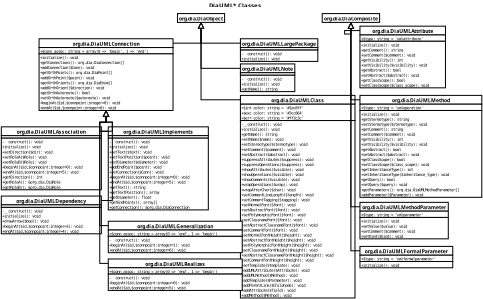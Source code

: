 <?xml version="1.0" encoding="iso-8859-1"?>
<dia:diagram xmlns:dia="http://www.lysator.liu.se/~alla/dia/">
  <dia:layer name="Background" visible="true">  
    <dia:object
     type="Standard - Text"
     version="1"
     id="O0"
    >    
      <dia:attribute name="obj_pos">      
        <dia:point val="33,0"/>
      </dia:attribute>
      <dia:attribute name="obj_bb">      
        <dia:rectangle val="33,-3.331e-17;41.477,1.532"/>
      </dia:attribute>
      <dia:attribute name="text">      
        <dia:composite type="text">        
          <dia:attribute name="string">          
            <dia:string>#DiaUML* Classes#</dia:string>
          </dia:attribute>
          <dia:attribute name="font">          
            <dia:font
             family="sans"
             style="80"
             name="Helvetica-Bold"
            />
          </dia:attribute>
          <dia:attribute name="height">          
            <dia:real val="1.2"/>
          </dia:attribute>
          <dia:attribute name="pos">          
            <dia:point val="33,0.877"/>
          </dia:attribute>
          <dia:attribute name="color">          
            <dia:color val="#000000"/>
          </dia:attribute>
          <dia:attribute name="alignment">          
            <dia:enum val="0"/>
          </dia:attribute>
        </dia:composite>
      </dia:attribute>
    </dia:object>
    <dia:object
     type="UML - Class"
     version="0"
     id="O1"
    >    
      <dia:attribute name="name">      
        <dia:string>#org.dia.DiaUMLAttribute#</dia:string>
      </dia:attribute>
      <dia:attribute name="stereotype">      
        <dia:string>##</dia:string>
      </dia:attribute>
      <dia:attribute name="comment">      
        <dia:string>##</dia:string>
      </dia:attribute>
      <dia:attribute name="attributes">      
        <dia:composite type="umlattribute">        
          <dia:attribute name="name">          
            <dia:string>#$type#</dia:string>
          </dia:attribute>
          <dia:attribute name="type">          
            <dia:string>#string#</dia:string>
          </dia:attribute>
          <dia:attribute name="value">          
            <dia:string>#'umlattribute'#</dia:string>
          </dia:attribute>
          <dia:attribute name="comment">          
            <dia:string>##</dia:string>
          </dia:attribute>
          <dia:attribute name="visibility">          
            <dia:enum val="0"/>
          </dia:attribute>
          <dia:attribute name="abstract">          
            <dia:boolean val="false"/>
          </dia:attribute>
          <dia:attribute name="class_scope">          
            <dia:boolean val="false"/>
          </dia:attribute>
        </dia:composite>
      </dia:attribute>
      <dia:attribute name="operations">      
        <dia:composite type="umloperation">        
          <dia:attribute name="name">          
            <dia:string>#initialize#</dia:string>
          </dia:attribute>
          <dia:attribute name="stereotype">          
            <dia:string>##</dia:string>
          </dia:attribute>
          <dia:attribute name="type">          
            <dia:string>#void#</dia:string>
          </dia:attribute>
          <dia:attribute name="comment">          
            <dia:string>#Initialize this UMLAttribute object with default values#</dia:string>
          </dia:attribute>
          <dia:attribute name="parameters"/>
          <dia:attribute name="visibility">          
            <dia:enum val="0"/>
          </dia:attribute>
          <dia:attribute name="abstract">          
            <dia:boolean val="false"/>
          </dia:attribute>
          <dia:attribute name="inheritance_type">          
            <dia:enum val="2"/>
          </dia:attribute>
          <dia:attribute name="query">          
            <dia:boolean val="false"/>
          </dia:attribute>
          <dia:attribute name="class_scope">          
            <dia:boolean val="false"/>
          </dia:attribute>
        </dia:composite>
        <dia:composite type="umloperation">        
          <dia:attribute name="name">          
            <dia:string>#getComment#</dia:string>
          </dia:attribute>
          <dia:attribute name="stereotype">          
            <dia:string>##</dia:string>
          </dia:attribute>
          <dia:attribute name="type">          
            <dia:string>#string#</dia:string>
          </dia:attribute>
          <dia:attribute name="comment">          
            <dia:string>#Returns the comment of this attribute#</dia:string>
          </dia:attribute>
          <dia:attribute name="parameters"/>
          <dia:attribute name="visibility">          
            <dia:enum val="0"/>
          </dia:attribute>
          <dia:attribute name="abstract">          
            <dia:boolean val="false"/>
          </dia:attribute>
          <dia:attribute name="inheritance_type">          
            <dia:enum val="2"/>
          </dia:attribute>
          <dia:attribute name="query">          
            <dia:boolean val="false"/>
          </dia:attribute>
          <dia:attribute name="class_scope">          
            <dia:boolean val="false"/>
          </dia:attribute>
        </dia:composite>
        <dia:composite type="umloperation">        
          <dia:attribute name="name">          
            <dia:string>#setComment#</dia:string>
          </dia:attribute>
          <dia:attribute name="stereotype">          
            <dia:string>##</dia:string>
          </dia:attribute>
          <dia:attribute name="type">          
            <dia:string>#void#</dia:string>
          </dia:attribute>
          <dia:attribute name="comment">          
            <dia:string>#Sets the comment of this class attribute#</dia:string>
          </dia:attribute>
          <dia:attribute name="parameters">          
            <dia:composite type="umlparameter">            
              <dia:attribute name="name">              
                <dia:string>#$comment#</dia:string>
              </dia:attribute>
              <dia:attribute name="type">              
                <dia:string>##</dia:string>
              </dia:attribute>
              <dia:attribute name="value">              
                <dia:string>##</dia:string>
              </dia:attribute>
              <dia:attribute name="comment">              
                <dia:string>##</dia:string>
              </dia:attribute>
              <dia:attribute name="kind">              
                <dia:enum val="0"/>
              </dia:attribute>
            </dia:composite>
          </dia:attribute>
          <dia:attribute name="visibility">          
            <dia:enum val="0"/>
          </dia:attribute>
          <dia:attribute name="abstract">          
            <dia:boolean val="false"/>
          </dia:attribute>
          <dia:attribute name="inheritance_type">          
            <dia:enum val="2"/>
          </dia:attribute>
          <dia:attribute name="query">          
            <dia:boolean val="false"/>
          </dia:attribute>
          <dia:attribute name="class_scope">          
            <dia:boolean val="false"/>
          </dia:attribute>
        </dia:composite>
        <dia:composite type="umloperation">        
          <dia:attribute name="name">          
            <dia:string>#getVisibility#</dia:string>
          </dia:attribute>
          <dia:attribute name="stereotype">          
            <dia:string>##</dia:string>
          </dia:attribute>
          <dia:attribute name="type">          
            <dia:string>#int#</dia:string>
          </dia:attribute>
          <dia:attribute name="comment">          
            <dia:string>#Returns the visibility of this attribute#</dia:string>
          </dia:attribute>
          <dia:attribute name="parameters"/>
          <dia:attribute name="visibility">          
            <dia:enum val="0"/>
          </dia:attribute>
          <dia:attribute name="abstract">          
            <dia:boolean val="false"/>
          </dia:attribute>
          <dia:attribute name="inheritance_type">          
            <dia:enum val="2"/>
          </dia:attribute>
          <dia:attribute name="query">          
            <dia:boolean val="false"/>
          </dia:attribute>
          <dia:attribute name="class_scope">          
            <dia:boolean val="false"/>
          </dia:attribute>
        </dia:composite>
        <dia:composite type="umloperation">        
          <dia:attribute name="name">          
            <dia:string>#setVisibility#</dia:string>
          </dia:attribute>
          <dia:attribute name="stereotype">          
            <dia:string>##</dia:string>
          </dia:attribute>
          <dia:attribute name="type">          
            <dia:string>#void#</dia:string>
          </dia:attribute>
          <dia:attribute name="comment">          
            <dia:string>#Sets the visibility of this class attribute#</dia:string>
          </dia:attribute>
          <dia:attribute name="parameters">          
            <dia:composite type="umlparameter">            
              <dia:attribute name="name">              
                <dia:string>#$visibility#</dia:string>
              </dia:attribute>
              <dia:attribute name="type">              
                <dia:string>##</dia:string>
              </dia:attribute>
              <dia:attribute name="value">              
                <dia:string>##</dia:string>
              </dia:attribute>
              <dia:attribute name="comment">              
                <dia:string>##</dia:string>
              </dia:attribute>
              <dia:attribute name="kind">              
                <dia:enum val="0"/>
              </dia:attribute>
            </dia:composite>
          </dia:attribute>
          <dia:attribute name="visibility">          
            <dia:enum val="0"/>
          </dia:attribute>
          <dia:attribute name="abstract">          
            <dia:boolean val="false"/>
          </dia:attribute>
          <dia:attribute name="inheritance_type">          
            <dia:enum val="2"/>
          </dia:attribute>
          <dia:attribute name="query">          
            <dia:boolean val="false"/>
          </dia:attribute>
          <dia:attribute name="class_scope">          
            <dia:boolean val="false"/>
          </dia:attribute>
        </dia:composite>
        <dia:composite type="umloperation">        
          <dia:attribute name="name">          
            <dia:string>#getAbstract#</dia:string>
          </dia:attribute>
          <dia:attribute name="stereotype">          
            <dia:string>##</dia:string>
          </dia:attribute>
          <dia:attribute name="type">          
            <dia:string>#bool#</dia:string>
          </dia:attribute>
          <dia:attribute name="comment">          
            <dia:string>#Returns TRUE if this is an abstract attribute#</dia:string>
          </dia:attribute>
          <dia:attribute name="parameters"/>
          <dia:attribute name="visibility">          
            <dia:enum val="0"/>
          </dia:attribute>
          <dia:attribute name="abstract">          
            <dia:boolean val="false"/>
          </dia:attribute>
          <dia:attribute name="inheritance_type">          
            <dia:enum val="2"/>
          </dia:attribute>
          <dia:attribute name="query">          
            <dia:boolean val="false"/>
          </dia:attribute>
          <dia:attribute name="class_scope">          
            <dia:boolean val="false"/>
          </dia:attribute>
        </dia:composite>
        <dia:composite type="umloperation">        
          <dia:attribute name="name">          
            <dia:string>#setAbstract#</dia:string>
          </dia:attribute>
          <dia:attribute name="stereotype">          
            <dia:string>##</dia:string>
          </dia:attribute>
          <dia:attribute name="type">          
            <dia:string>#void#</dia:string>
          </dia:attribute>
          <dia:attribute name="comment">          
            <dia:string>#Sets the 'abstract' flag of this class attribute#</dia:string>
          </dia:attribute>
          <dia:attribute name="parameters">          
            <dia:composite type="umlparameter">            
              <dia:attribute name="name">              
                <dia:string>#$abstract#</dia:string>
              </dia:attribute>
              <dia:attribute name="type">              
                <dia:string>##</dia:string>
              </dia:attribute>
              <dia:attribute name="value">              
                <dia:string>##</dia:string>
              </dia:attribute>
              <dia:attribute name="comment">              
                <dia:string>##</dia:string>
              </dia:attribute>
              <dia:attribute name="kind">              
                <dia:enum val="0"/>
              </dia:attribute>
            </dia:composite>
          </dia:attribute>
          <dia:attribute name="visibility">          
            <dia:enum val="0"/>
          </dia:attribute>
          <dia:attribute name="abstract">          
            <dia:boolean val="false"/>
          </dia:attribute>
          <dia:attribute name="inheritance_type">          
            <dia:enum val="2"/>
          </dia:attribute>
          <dia:attribute name="query">          
            <dia:boolean val="false"/>
          </dia:attribute>
          <dia:attribute name="class_scope">          
            <dia:boolean val="false"/>
          </dia:attribute>
        </dia:composite>
        <dia:composite type="umloperation">        
          <dia:attribute name="name">          
            <dia:string>#getClassScope#</dia:string>
          </dia:attribute>
          <dia:attribute name="stereotype">          
            <dia:string>##</dia:string>
          </dia:attribute>
          <dia:attribute name="type">          
            <dia:string>#bool#</dia:string>
          </dia:attribute>
          <dia:attribute name="comment">          
            <dia:string>#Returns TRUE if this attribute has 'class_scope' set#</dia:string>
          </dia:attribute>
          <dia:attribute name="parameters"/>
          <dia:attribute name="visibility">          
            <dia:enum val="0"/>
          </dia:attribute>
          <dia:attribute name="abstract">          
            <dia:boolean val="false"/>
          </dia:attribute>
          <dia:attribute name="inheritance_type">          
            <dia:enum val="2"/>
          </dia:attribute>
          <dia:attribute name="query">          
            <dia:boolean val="false"/>
          </dia:attribute>
          <dia:attribute name="class_scope">          
            <dia:boolean val="false"/>
          </dia:attribute>
        </dia:composite>
        <dia:composite type="umloperation">        
          <dia:attribute name="name">          
            <dia:string>#setClassScope#</dia:string>
          </dia:attribute>
          <dia:attribute name="stereotype">          
            <dia:string>##</dia:string>
          </dia:attribute>
          <dia:attribute name="type">          
            <dia:string>#void#</dia:string>
          </dia:attribute>
          <dia:attribute name="comment">          
            <dia:string>#Sets the 'class_scope' flag of this class attribute#</dia:string>
          </dia:attribute>
          <dia:attribute name="parameters">          
            <dia:composite type="umlparameter">            
              <dia:attribute name="name">              
                <dia:string>#$class_scope#</dia:string>
              </dia:attribute>
              <dia:attribute name="type">              
                <dia:string>##</dia:string>
              </dia:attribute>
              <dia:attribute name="value">              
                <dia:string>##</dia:string>
              </dia:attribute>
              <dia:attribute name="comment">              
                <dia:string>##</dia:string>
              </dia:attribute>
              <dia:attribute name="kind">              
                <dia:enum val="0"/>
              </dia:attribute>
            </dia:composite>
          </dia:attribute>
          <dia:attribute name="visibility">          
            <dia:enum val="0"/>
          </dia:attribute>
          <dia:attribute name="abstract">          
            <dia:boolean val="false"/>
          </dia:attribute>
          <dia:attribute name="inheritance_type">          
            <dia:enum val="2"/>
          </dia:attribute>
          <dia:attribute name="query">          
            <dia:boolean val="false"/>
          </dia:attribute>
          <dia:attribute name="class_scope">          
            <dia:boolean val="false"/>
          </dia:attribute>
        </dia:composite>
      </dia:attribute>
      <dia:attribute name="templates"/>
      <dia:attribute name="abstract">      
        <dia:boolean val="false"/>
      </dia:attribute>
      <dia:attribute name="visible_attributes">      
        <dia:boolean val="true"/>
      </dia:attribute>
      <dia:attribute name="visible_operations">      
        <dia:boolean val="true"/>
      </dia:attribute>
      <dia:attribute name="visible_comments">      
        <dia:boolean val="false"/>
      </dia:attribute>
      <dia:attribute name="suppress_attributes">      
        <dia:boolean val="false"/>
      </dia:attribute>
      <dia:attribute name="suppress_operations">      
        <dia:boolean val="false"/>
      </dia:attribute>
      <dia:attribute name="wrap_operations">      
        <dia:boolean val="false"/>
      </dia:attribute>
      <dia:attribute name="wrap_after_char">      
        <dia:int val="40"/>
      </dia:attribute>
      <dia:attribute name="comment_line_length">      
        <dia:int val="40"/>
      </dia:attribute>
      <dia:attribute name="comment_tagging">      
        <dia:boolean val="false"/>
      </dia:attribute>
      <dia:attribute name="obj_pos">      
        <dia:point val="57,4"/>
      </dia:attribute>
      <dia:attribute name="obj_bb">      
        <dia:rectangle val="56.95,3.95;69.45,13.85"/>
      </dia:attribute>
      <dia:attribute name="elem_corner">      
        <dia:point val="57,4"/>
      </dia:attribute>
      <dia:attribute name="elem_width">      
        <dia:real val="12.4"/>
      </dia:attribute>
      <dia:attribute name="elem_height">      
        <dia:real val="9.8"/>
      </dia:attribute>
      <dia:attribute name="line_color">      
        <dia:color val="#000000"/>
      </dia:attribute>
      <dia:attribute name="fill_color">      
        <dia:color val="#ffffff"/>
      </dia:attribute>
      <dia:attribute name="text_color">      
        <dia:color val="#000000"/>
      </dia:attribute>
      <dia:attribute name="normal_font">      
        <dia:font
         family="monospace"
         style="0"
         name="Courier"
        />
      </dia:attribute>
      <dia:attribute name="abstract_font">      
        <dia:font
         family="monospace"
         style="88"
         name="Courier-BoldOblique"
        />
      </dia:attribute>
      <dia:attribute name="polymorphic_font">      
        <dia:font
         family="monospace"
         style="8"
         name="Courier-Oblique"
        />
      </dia:attribute>
      <dia:attribute name="classname_font">      
        <dia:font
         family="sans"
         style="80"
         name="Helvetica-Bold"
        />
      </dia:attribute>
      <dia:attribute name="abstract_classname_font">      
        <dia:font
         family="sans"
         style="88"
         name="Helvetica-BoldOblique"
        />
      </dia:attribute>
      <dia:attribute name="comment_font">      
        <dia:font
         family="sans"
         style="8"
         name="Helvetica-Oblique"
        />
      </dia:attribute>
      <dia:attribute name="normal_font_height">      
        <dia:real val="0.8"/>
      </dia:attribute>
      <dia:attribute name="abstract_font_height">      
        <dia:real val="0.8"/>
      </dia:attribute>
      <dia:attribute name="polymorphic_font_height">      
        <dia:real val="0.8"/>
      </dia:attribute>
      <dia:attribute name="classname_font_height">      
        <dia:real val="1"/>
      </dia:attribute>
      <dia:attribute name="abstract_classname_font_height">      
        <dia:real val="1"/>
      </dia:attribute>
      <dia:attribute name="comment_font_height">      
        <dia:real val="1"/>
      </dia:attribute>
      <dia:attribute name="template">      
        <dia:boolean val="false"/>
      </dia:attribute>
    </dia:object>
    <dia:object
     type="UML - Class"
     version="0"
     id="O2"
    >    
      <dia:attribute name="name">      
        <dia:string>#org.dia.DiaUMLClass#</dia:string>
      </dia:attribute>
      <dia:attribute name="stereotype">      
        <dia:string>##</dia:string>
      </dia:attribute>
      <dia:attribute name="comment">      
        <dia:string>##</dia:string>
      </dia:attribute>
      <dia:attribute name="attributes">      
        <dia:composite type="umlattribute">        
          <dia:attribute name="name">          
            <dia:string>#$int_color#</dia:string>
          </dia:attribute>
          <dia:attribute name="type">          
            <dia:string>#string#</dia:string>
          </dia:attribute>
          <dia:attribute name="value">          
            <dia:string>#'#1ec8ff'#</dia:string>
          </dia:attribute>
          <dia:attribute name="comment">          
            <dia:string>##</dia:string>
          </dia:attribute>
          <dia:attribute name="visibility">          
            <dia:enum val="0"/>
          </dia:attribute>
          <dia:attribute name="abstract">          
            <dia:boolean val="false"/>
          </dia:attribute>
          <dia:attribute name="class_scope">          
            <dia:boolean val="false"/>
          </dia:attribute>
        </dia:composite>
        <dia:composite type="umlattribute">        
          <dia:attribute name="name">          
            <dia:string>#$exc_color#</dia:string>
          </dia:attribute>
          <dia:attribute name="type">          
            <dia:string>#string#</dia:string>
          </dia:attribute>
          <dia:attribute name="value">          
            <dia:string>#'#3cc864'#</dia:string>
          </dia:attribute>
          <dia:attribute name="comment">          
            <dia:string>##</dia:string>
          </dia:attribute>
          <dia:attribute name="visibility">          
            <dia:enum val="0"/>
          </dia:attribute>
          <dia:attribute name="abstract">          
            <dia:boolean val="false"/>
          </dia:attribute>
          <dia:attribute name="class_scope">          
            <dia:boolean val="false"/>
          </dia:attribute>
        </dia:composite>
        <dia:composite type="umlattribute">        
          <dia:attribute name="name">          
            <dia:string>#$err_color#</dia:string>
          </dia:attribute>
          <dia:attribute name="type">          
            <dia:string>#string#</dia:string>
          </dia:attribute>
          <dia:attribute name="value">          
            <dia:string>#'#ff3c3c'#</dia:string>
          </dia:attribute>
          <dia:attribute name="comment">          
            <dia:string>##</dia:string>
          </dia:attribute>
          <dia:attribute name="visibility">          
            <dia:enum val="0"/>
          </dia:attribute>
          <dia:attribute name="abstract">          
            <dia:boolean val="false"/>
          </dia:attribute>
          <dia:attribute name="class_scope">          
            <dia:boolean val="false"/>
          </dia:attribute>
        </dia:composite>
      </dia:attribute>
      <dia:attribute name="operations">      
        <dia:composite type="umloperation">        
          <dia:attribute name="name">          
            <dia:string>#__construct#</dia:string>
          </dia:attribute>
          <dia:attribute name="stereotype">          
            <dia:string>##</dia:string>
          </dia:attribute>
          <dia:attribute name="type">          
            <dia:string>#void#</dia:string>
          </dia:attribute>
          <dia:attribute name="comment">          
            <dia:string>#Constructor#</dia:string>
          </dia:attribute>
          <dia:attribute name="parameters"/>
          <dia:attribute name="visibility">          
            <dia:enum val="1"/>
          </dia:attribute>
          <dia:attribute name="abstract">          
            <dia:boolean val="false"/>
          </dia:attribute>
          <dia:attribute name="inheritance_type">          
            <dia:enum val="2"/>
          </dia:attribute>
          <dia:attribute name="query">          
            <dia:boolean val="false"/>
          </dia:attribute>
          <dia:attribute name="class_scope">          
            <dia:boolean val="false"/>
          </dia:attribute>
        </dia:composite>
        <dia:composite type="umloperation">        
          <dia:attribute name="name">          
            <dia:string>#initialize#</dia:string>
          </dia:attribute>
          <dia:attribute name="stereotype">          
            <dia:string>##</dia:string>
          </dia:attribute>
          <dia:attribute name="type">          
            <dia:string>#void#</dia:string>
          </dia:attribute>
          <dia:attribute name="comment">          
            <dia:string>#Initialize this UMLClass object with default values#</dia:string>
          </dia:attribute>
          <dia:attribute name="parameters"/>
          <dia:attribute name="visibility">          
            <dia:enum val="0"/>
          </dia:attribute>
          <dia:attribute name="abstract">          
            <dia:boolean val="false"/>
          </dia:attribute>
          <dia:attribute name="inheritance_type">          
            <dia:enum val="2"/>
          </dia:attribute>
          <dia:attribute name="query">          
            <dia:boolean val="false"/>
          </dia:attribute>
          <dia:attribute name="class_scope">          
            <dia:boolean val="false"/>
          </dia:attribute>
        </dia:composite>
        <dia:composite type="umloperation">        
          <dia:attribute name="name">          
            <dia:string>#getName#</dia:string>
          </dia:attribute>
          <dia:attribute name="stereotype">          
            <dia:string>##</dia:string>
          </dia:attribute>
          <dia:attribute name="type">          
            <dia:string>#string#</dia:string>
          </dia:attribute>
          <dia:attribute name="comment">          
            <dia:string>#Returns the name of the class#</dia:string>
          </dia:attribute>
          <dia:attribute name="parameters"/>
          <dia:attribute name="visibility">          
            <dia:enum val="0"/>
          </dia:attribute>
          <dia:attribute name="abstract">          
            <dia:boolean val="false"/>
          </dia:attribute>
          <dia:attribute name="inheritance_type">          
            <dia:enum val="2"/>
          </dia:attribute>
          <dia:attribute name="query">          
            <dia:boolean val="false"/>
          </dia:attribute>
          <dia:attribute name="class_scope">          
            <dia:boolean val="false"/>
          </dia:attribute>
        </dia:composite>
        <dia:composite type="umloperation">        
          <dia:attribute name="name">          
            <dia:string>#setName#</dia:string>
          </dia:attribute>
          <dia:attribute name="stereotype">          
            <dia:string>##</dia:string>
          </dia:attribute>
          <dia:attribute name="type">          
            <dia:string>#void#</dia:string>
          </dia:attribute>
          <dia:attribute name="comment">          
            <dia:string>#Sets the name of the UML class (overwrites method from DiaCompound due
to additional annotation!)#</dia:string>
          </dia:attribute>
          <dia:attribute name="parameters">          
            <dia:composite type="umlparameter">            
              <dia:attribute name="name">              
                <dia:string>#$name#</dia:string>
              </dia:attribute>
              <dia:attribute name="type">              
                <dia:string>##</dia:string>
              </dia:attribute>
              <dia:attribute name="value">              
                <dia:string>##</dia:string>
              </dia:attribute>
              <dia:attribute name="comment">              
                <dia:string>##</dia:string>
              </dia:attribute>
              <dia:attribute name="kind">              
                <dia:enum val="0"/>
              </dia:attribute>
            </dia:composite>
          </dia:attribute>
          <dia:attribute name="visibility">          
            <dia:enum val="0"/>
          </dia:attribute>
          <dia:attribute name="abstract">          
            <dia:boolean val="false"/>
          </dia:attribute>
          <dia:attribute name="inheritance_type">          
            <dia:enum val="2"/>
          </dia:attribute>
          <dia:attribute name="query">          
            <dia:boolean val="false"/>
          </dia:attribute>
          <dia:attribute name="class_scope">          
            <dia:boolean val="false"/>
          </dia:attribute>
        </dia:composite>
        <dia:composite type="umloperation">        
          <dia:attribute name="name">          
            <dia:string>#setStereotype#</dia:string>
          </dia:attribute>
          <dia:attribute name="stereotype">          
            <dia:string>##</dia:string>
          </dia:attribute>
          <dia:attribute name="type">          
            <dia:string>#void#</dia:string>
          </dia:attribute>
          <dia:attribute name="comment">          
            <dia:string>#Sets the stereotype of the UML class#</dia:string>
          </dia:attribute>
          <dia:attribute name="parameters">          
            <dia:composite type="umlparameter">            
              <dia:attribute name="name">              
                <dia:string>#$stereotype#</dia:string>
              </dia:attribute>
              <dia:attribute name="type">              
                <dia:string>##</dia:string>
              </dia:attribute>
              <dia:attribute name="value">              
                <dia:string>##</dia:string>
              </dia:attribute>
              <dia:attribute name="comment">              
                <dia:string>##</dia:string>
              </dia:attribute>
              <dia:attribute name="kind">              
                <dia:enum val="0"/>
              </dia:attribute>
            </dia:composite>
          </dia:attribute>
          <dia:attribute name="visibility">          
            <dia:enum val="0"/>
          </dia:attribute>
          <dia:attribute name="abstract">          
            <dia:boolean val="false"/>
          </dia:attribute>
          <dia:attribute name="inheritance_type">          
            <dia:enum val="2"/>
          </dia:attribute>
          <dia:attribute name="query">          
            <dia:boolean val="false"/>
          </dia:attribute>
          <dia:attribute name="class_scope">          
            <dia:boolean val="false"/>
          </dia:attribute>
        </dia:composite>
        <dia:composite type="umloperation">        
          <dia:attribute name="name">          
            <dia:string>#setComment#</dia:string>
          </dia:attribute>
          <dia:attribute name="stereotype">          
            <dia:string>##</dia:string>
          </dia:attribute>
          <dia:attribute name="type">          
            <dia:string>#void#</dia:string>
          </dia:attribute>
          <dia:attribute name="comment">          
            <dia:string>#Sets the comment of the UML class#</dia:string>
          </dia:attribute>
          <dia:attribute name="parameters">          
            <dia:composite type="umlparameter">            
              <dia:attribute name="name">              
                <dia:string>#$comment#</dia:string>
              </dia:attribute>
              <dia:attribute name="type">              
                <dia:string>##</dia:string>
              </dia:attribute>
              <dia:attribute name="value">              
                <dia:string>##</dia:string>
              </dia:attribute>
              <dia:attribute name="comment">              
                <dia:string>##</dia:string>
              </dia:attribute>
              <dia:attribute name="kind">              
                <dia:enum val="0"/>
              </dia:attribute>
            </dia:composite>
          </dia:attribute>
          <dia:attribute name="visibility">          
            <dia:enum val="0"/>
          </dia:attribute>
          <dia:attribute name="abstract">          
            <dia:boolean val="false"/>
          </dia:attribute>
          <dia:attribute name="inheritance_type">          
            <dia:enum val="2"/>
          </dia:attribute>
          <dia:attribute name="query">          
            <dia:boolean val="false"/>
          </dia:attribute>
          <dia:attribute name="class_scope">          
            <dia:boolean val="false"/>
          </dia:attribute>
        </dia:composite>
        <dia:composite type="umloperation">        
          <dia:attribute name="name">          
            <dia:string>#setAbstract#</dia:string>
          </dia:attribute>
          <dia:attribute name="stereotype">          
            <dia:string>##</dia:string>
          </dia:attribute>
          <dia:attribute name="type">          
            <dia:string>#void#</dia:string>
          </dia:attribute>
          <dia:attribute name="comment">          
            <dia:string>#Sets the 'abstract' attribute of the UML class

Evaluates 'in_array(\'abstract\', $ClassDoc-&gt;tags(\'model\'))'
($ClassDoc-&gt;parseDetail('tags') &amp;&amp; isset($ClassDoc-&gt;tags['model'][0]) &amp;&amp; $ClassDoc-&gt;tags['model'][0]-&gt;text() === 'abstract');#</dia:string>
          </dia:attribute>
          <dia:attribute name="parameters">          
            <dia:composite type="umlparameter">            
              <dia:attribute name="name">              
                <dia:string>#$abstract#</dia:string>
              </dia:attribute>
              <dia:attribute name="type">              
                <dia:string>##</dia:string>
              </dia:attribute>
              <dia:attribute name="value">              
                <dia:string>##</dia:string>
              </dia:attribute>
              <dia:attribute name="comment">              
                <dia:string>##</dia:string>
              </dia:attribute>
              <dia:attribute name="kind">              
                <dia:enum val="0"/>
              </dia:attribute>
            </dia:composite>
          </dia:attribute>
          <dia:attribute name="visibility">          
            <dia:enum val="0"/>
          </dia:attribute>
          <dia:attribute name="abstract">          
            <dia:boolean val="false"/>
          </dia:attribute>
          <dia:attribute name="inheritance_type">          
            <dia:enum val="2"/>
          </dia:attribute>
          <dia:attribute name="query">          
            <dia:boolean val="false"/>
          </dia:attribute>
          <dia:attribute name="class_scope">          
            <dia:boolean val="false"/>
          </dia:attribute>
        </dia:composite>
        <dia:composite type="umloperation">        
          <dia:attribute name="name">          
            <dia:string>#suppressAttributes#</dia:string>
          </dia:attribute>
          <dia:attribute name="stereotype">          
            <dia:string>##</dia:string>
          </dia:attribute>
          <dia:attribute name="type">          
            <dia:string>#void#</dia:string>
          </dia:attribute>
          <dia:attribute name="comment">          
            <dia:string>#Sets the 'suppress_attributes' attribute of the UML class#</dia:string>
          </dia:attribute>
          <dia:attribute name="parameters">          
            <dia:composite type="umlparameter">            
              <dia:attribute name="name">              
                <dia:string>#$suppress#</dia:string>
              </dia:attribute>
              <dia:attribute name="type">              
                <dia:string>##</dia:string>
              </dia:attribute>
              <dia:attribute name="value">              
                <dia:string>##</dia:string>
              </dia:attribute>
              <dia:attribute name="comment">              
                <dia:string>##</dia:string>
              </dia:attribute>
              <dia:attribute name="kind">              
                <dia:enum val="0"/>
              </dia:attribute>
            </dia:composite>
          </dia:attribute>
          <dia:attribute name="visibility">          
            <dia:enum val="0"/>
          </dia:attribute>
          <dia:attribute name="abstract">          
            <dia:boolean val="false"/>
          </dia:attribute>
          <dia:attribute name="inheritance_type">          
            <dia:enum val="2"/>
          </dia:attribute>
          <dia:attribute name="query">          
            <dia:boolean val="false"/>
          </dia:attribute>
          <dia:attribute name="class_scope">          
            <dia:boolean val="false"/>
          </dia:attribute>
        </dia:composite>
        <dia:composite type="umloperation">        
          <dia:attribute name="name">          
            <dia:string>#suppressOperations#</dia:string>
          </dia:attribute>
          <dia:attribute name="stereotype">          
            <dia:string>##</dia:string>
          </dia:attribute>
          <dia:attribute name="type">          
            <dia:string>#void#</dia:string>
          </dia:attribute>
          <dia:attribute name="comment">          
            <dia:string>#Sets the 'suppress_operations' attribute of the UML class#</dia:string>
          </dia:attribute>
          <dia:attribute name="parameters">          
            <dia:composite type="umlparameter">            
              <dia:attribute name="name">              
                <dia:string>#$suppress#</dia:string>
              </dia:attribute>
              <dia:attribute name="type">              
                <dia:string>##</dia:string>
              </dia:attribute>
              <dia:attribute name="value">              
                <dia:string>##</dia:string>
              </dia:attribute>
              <dia:attribute name="comment">              
                <dia:string>##</dia:string>
              </dia:attribute>
              <dia:attribute name="kind">              
                <dia:enum val="0"/>
              </dia:attribute>
            </dia:composite>
          </dia:attribute>
          <dia:attribute name="visibility">          
            <dia:enum val="0"/>
          </dia:attribute>
          <dia:attribute name="abstract">          
            <dia:boolean val="false"/>
          </dia:attribute>
          <dia:attribute name="inheritance_type">          
            <dia:enum val="2"/>
          </dia:attribute>
          <dia:attribute name="query">          
            <dia:boolean val="false"/>
          </dia:attribute>
          <dia:attribute name="class_scope">          
            <dia:boolean val="false"/>
          </dia:attribute>
        </dia:composite>
        <dia:composite type="umloperation">        
          <dia:attribute name="name">          
            <dia:string>#showAttributes#</dia:string>
          </dia:attribute>
          <dia:attribute name="stereotype">          
            <dia:string>##</dia:string>
          </dia:attribute>
          <dia:attribute name="type">          
            <dia:string>#void#</dia:string>
          </dia:attribute>
          <dia:attribute name="comment">          
            <dia:string>#Sets the 'visible_attributes' attribute of the UML class#</dia:string>
          </dia:attribute>
          <dia:attribute name="parameters">          
            <dia:composite type="umlparameter">            
              <dia:attribute name="name">              
                <dia:string>#$visible#</dia:string>
              </dia:attribute>
              <dia:attribute name="type">              
                <dia:string>##</dia:string>
              </dia:attribute>
              <dia:attribute name="value">              
                <dia:string>##</dia:string>
              </dia:attribute>
              <dia:attribute name="comment">              
                <dia:string>##</dia:string>
              </dia:attribute>
              <dia:attribute name="kind">              
                <dia:enum val="0"/>
              </dia:attribute>
            </dia:composite>
          </dia:attribute>
          <dia:attribute name="visibility">          
            <dia:enum val="0"/>
          </dia:attribute>
          <dia:attribute name="abstract">          
            <dia:boolean val="false"/>
          </dia:attribute>
          <dia:attribute name="inheritance_type">          
            <dia:enum val="2"/>
          </dia:attribute>
          <dia:attribute name="query">          
            <dia:boolean val="false"/>
          </dia:attribute>
          <dia:attribute name="class_scope">          
            <dia:boolean val="false"/>
          </dia:attribute>
        </dia:composite>
        <dia:composite type="umloperation">        
          <dia:attribute name="name">          
            <dia:string>#showOperations#</dia:string>
          </dia:attribute>
          <dia:attribute name="stereotype">          
            <dia:string>##</dia:string>
          </dia:attribute>
          <dia:attribute name="type">          
            <dia:string>#void#</dia:string>
          </dia:attribute>
          <dia:attribute name="comment">          
            <dia:string>#Sets the 'visible_operations' attribute of the UML class#</dia:string>
          </dia:attribute>
          <dia:attribute name="parameters">          
            <dia:composite type="umlparameter">            
              <dia:attribute name="name">              
                <dia:string>#$visible#</dia:string>
              </dia:attribute>
              <dia:attribute name="type">              
                <dia:string>##</dia:string>
              </dia:attribute>
              <dia:attribute name="value">              
                <dia:string>##</dia:string>
              </dia:attribute>
              <dia:attribute name="comment">              
                <dia:string>##</dia:string>
              </dia:attribute>
              <dia:attribute name="kind">              
                <dia:enum val="0"/>
              </dia:attribute>
            </dia:composite>
          </dia:attribute>
          <dia:attribute name="visibility">          
            <dia:enum val="0"/>
          </dia:attribute>
          <dia:attribute name="abstract">          
            <dia:boolean val="false"/>
          </dia:attribute>
          <dia:attribute name="inheritance_type">          
            <dia:enum val="2"/>
          </dia:attribute>
          <dia:attribute name="query">          
            <dia:boolean val="false"/>
          </dia:attribute>
          <dia:attribute name="class_scope">          
            <dia:boolean val="false"/>
          </dia:attribute>
        </dia:composite>
        <dia:composite type="umloperation">        
          <dia:attribute name="name">          
            <dia:string>#showComments#</dia:string>
          </dia:attribute>
          <dia:attribute name="stereotype">          
            <dia:string>##</dia:string>
          </dia:attribute>
          <dia:attribute name="type">          
            <dia:string>#void#</dia:string>
          </dia:attribute>
          <dia:attribute name="comment">          
            <dia:string>#Sets the 'visible_comments' attribute of the UML class#</dia:string>
          </dia:attribute>
          <dia:attribute name="parameters">          
            <dia:composite type="umlparameter">            
              <dia:attribute name="name">              
                <dia:string>#$visible#</dia:string>
              </dia:attribute>
              <dia:attribute name="type">              
                <dia:string>##</dia:string>
              </dia:attribute>
              <dia:attribute name="value">              
                <dia:string>##</dia:string>
              </dia:attribute>
              <dia:attribute name="comment">              
                <dia:string>##</dia:string>
              </dia:attribute>
              <dia:attribute name="kind">              
                <dia:enum val="0"/>
              </dia:attribute>
            </dia:composite>
          </dia:attribute>
          <dia:attribute name="visibility">          
            <dia:enum val="0"/>
          </dia:attribute>
          <dia:attribute name="abstract">          
            <dia:boolean val="false"/>
          </dia:attribute>
          <dia:attribute name="inheritance_type">          
            <dia:enum val="2"/>
          </dia:attribute>
          <dia:attribute name="query">          
            <dia:boolean val="false"/>
          </dia:attribute>
          <dia:attribute name="class_scope">          
            <dia:boolean val="false"/>
          </dia:attribute>
        </dia:composite>
        <dia:composite type="umloperation">        
          <dia:attribute name="name">          
            <dia:string>#wrapOperations#</dia:string>
          </dia:attribute>
          <dia:attribute name="stereotype">          
            <dia:string>##</dia:string>
          </dia:attribute>
          <dia:attribute name="type">          
            <dia:string>#void#</dia:string>
          </dia:attribute>
          <dia:attribute name="comment">          
            <dia:string>#Sets the 'wrap_operatoins' attribute of the UML class#</dia:string>
          </dia:attribute>
          <dia:attribute name="parameters">          
            <dia:composite type="umlparameter">            
              <dia:attribute name="name">              
                <dia:string>#$wrap#</dia:string>
              </dia:attribute>
              <dia:attribute name="type">              
                <dia:string>##</dia:string>
              </dia:attribute>
              <dia:attribute name="value">              
                <dia:string>##</dia:string>
              </dia:attribute>
              <dia:attribute name="comment">              
                <dia:string>##</dia:string>
              </dia:attribute>
              <dia:attribute name="kind">              
                <dia:enum val="0"/>
              </dia:attribute>
            </dia:composite>
          </dia:attribute>
          <dia:attribute name="visibility">          
            <dia:enum val="0"/>
          </dia:attribute>
          <dia:attribute name="abstract">          
            <dia:boolean val="false"/>
          </dia:attribute>
          <dia:attribute name="inheritance_type">          
            <dia:enum val="2"/>
          </dia:attribute>
          <dia:attribute name="query">          
            <dia:boolean val="false"/>
          </dia:attribute>
          <dia:attribute name="class_scope">          
            <dia:boolean val="false"/>
          </dia:attribute>
        </dia:composite>
        <dia:composite type="umloperation">        
          <dia:attribute name="name">          
            <dia:string>#wrapAfterChar#</dia:string>
          </dia:attribute>
          <dia:attribute name="stereotype">          
            <dia:string>##</dia:string>
          </dia:attribute>
          <dia:attribute name="type">          
            <dia:string>#void#</dia:string>
          </dia:attribute>
          <dia:attribute name="comment">          
            <dia:string>#Sets the 'wrap_after_char' attribute of the UML class#</dia:string>
          </dia:attribute>
          <dia:attribute name="parameters">          
            <dia:composite type="umlparameter">            
              <dia:attribute name="name">              
                <dia:string>#$char#</dia:string>
              </dia:attribute>
              <dia:attribute name="type">              
                <dia:string>##</dia:string>
              </dia:attribute>
              <dia:attribute name="value">              
                <dia:string>##</dia:string>
              </dia:attribute>
              <dia:attribute name="comment">              
                <dia:string>##</dia:string>
              </dia:attribute>
              <dia:attribute name="kind">              
                <dia:enum val="0"/>
              </dia:attribute>
            </dia:composite>
          </dia:attribute>
          <dia:attribute name="visibility">          
            <dia:enum val="0"/>
          </dia:attribute>
          <dia:attribute name="abstract">          
            <dia:boolean val="false"/>
          </dia:attribute>
          <dia:attribute name="inheritance_type">          
            <dia:enum val="2"/>
          </dia:attribute>
          <dia:attribute name="query">          
            <dia:boolean val="false"/>
          </dia:attribute>
          <dia:attribute name="class_scope">          
            <dia:boolean val="false"/>
          </dia:attribute>
        </dia:composite>
        <dia:composite type="umloperation">        
          <dia:attribute name="name">          
            <dia:string>#setCommentLineLength#</dia:string>
          </dia:attribute>
          <dia:attribute name="stereotype">          
            <dia:string>##</dia:string>
          </dia:attribute>
          <dia:attribute name="type">          
            <dia:string>#void#</dia:string>
          </dia:attribute>
          <dia:attribute name="comment">          
            <dia:string>#Sets the 'comment_line_length' attribute of the UML class#</dia:string>
          </dia:attribute>
          <dia:attribute name="parameters">          
            <dia:composite type="umlparameter">            
              <dia:attribute name="name">              
                <dia:string>#$length#</dia:string>
              </dia:attribute>
              <dia:attribute name="type">              
                <dia:string>##</dia:string>
              </dia:attribute>
              <dia:attribute name="value">              
                <dia:string>##</dia:string>
              </dia:attribute>
              <dia:attribute name="comment">              
                <dia:string>##</dia:string>
              </dia:attribute>
              <dia:attribute name="kind">              
                <dia:enum val="0"/>
              </dia:attribute>
            </dia:composite>
          </dia:attribute>
          <dia:attribute name="visibility">          
            <dia:enum val="0"/>
          </dia:attribute>
          <dia:attribute name="abstract">          
            <dia:boolean val="false"/>
          </dia:attribute>
          <dia:attribute name="inheritance_type">          
            <dia:enum val="2"/>
          </dia:attribute>
          <dia:attribute name="query">          
            <dia:boolean val="false"/>
          </dia:attribute>
          <dia:attribute name="class_scope">          
            <dia:boolean val="false"/>
          </dia:attribute>
        </dia:composite>
        <dia:composite type="umloperation">        
          <dia:attribute name="name">          
            <dia:string>#setCommentTagging#</dia:string>
          </dia:attribute>
          <dia:attribute name="stereotype">          
            <dia:string>##</dia:string>
          </dia:attribute>
          <dia:attribute name="type">          
            <dia:string>#void#</dia:string>
          </dia:attribute>
          <dia:attribute name="comment">          
            <dia:string>#Sets the 'comment_tagging' attribute of the UML class#</dia:string>
          </dia:attribute>
          <dia:attribute name="parameters">          
            <dia:composite type="umlparameter">            
              <dia:attribute name="name">              
                <dia:string>#$tagging#</dia:string>
              </dia:attribute>
              <dia:attribute name="type">              
                <dia:string>##</dia:string>
              </dia:attribute>
              <dia:attribute name="value">              
                <dia:string>##</dia:string>
              </dia:attribute>
              <dia:attribute name="comment">              
                <dia:string>##</dia:string>
              </dia:attribute>
              <dia:attribute name="kind">              
                <dia:enum val="0"/>
              </dia:attribute>
            </dia:composite>
          </dia:attribute>
          <dia:attribute name="visibility">          
            <dia:enum val="0"/>
          </dia:attribute>
          <dia:attribute name="abstract">          
            <dia:boolean val="false"/>
          </dia:attribute>
          <dia:attribute name="inheritance_type">          
            <dia:enum val="2"/>
          </dia:attribute>
          <dia:attribute name="query">          
            <dia:boolean val="false"/>
          </dia:attribute>
          <dia:attribute name="class_scope">          
            <dia:boolean val="false"/>
          </dia:attribute>
        </dia:composite>
        <dia:composite type="umloperation">        
          <dia:attribute name="name">          
            <dia:string>#setNormalFont#</dia:string>
          </dia:attribute>
          <dia:attribute name="stereotype">          
            <dia:string>##</dia:string>
          </dia:attribute>
          <dia:attribute name="type">          
            <dia:string>#void#</dia:string>
          </dia:attribute>
          <dia:attribute name="comment">          
            <dia:string>#Sets the 'normal_font' attribute of the UML class#</dia:string>
          </dia:attribute>
          <dia:attribute name="parameters">          
            <dia:composite type="umlparameter">            
              <dia:attribute name="name">              
                <dia:string>#$font#</dia:string>
              </dia:attribute>
              <dia:attribute name="type">              
                <dia:string>##</dia:string>
              </dia:attribute>
              <dia:attribute name="value">              
                <dia:string>##</dia:string>
              </dia:attribute>
              <dia:attribute name="comment">              
                <dia:string>##</dia:string>
              </dia:attribute>
              <dia:attribute name="kind">              
                <dia:enum val="0"/>
              </dia:attribute>
            </dia:composite>
          </dia:attribute>
          <dia:attribute name="visibility">          
            <dia:enum val="0"/>
          </dia:attribute>
          <dia:attribute name="abstract">          
            <dia:boolean val="false"/>
          </dia:attribute>
          <dia:attribute name="inheritance_type">          
            <dia:enum val="2"/>
          </dia:attribute>
          <dia:attribute name="query">          
            <dia:boolean val="false"/>
          </dia:attribute>
          <dia:attribute name="class_scope">          
            <dia:boolean val="false"/>
          </dia:attribute>
        </dia:composite>
        <dia:composite type="umloperation">        
          <dia:attribute name="name">          
            <dia:string>#setAbstractFont#</dia:string>
          </dia:attribute>
          <dia:attribute name="stereotype">          
            <dia:string>##</dia:string>
          </dia:attribute>
          <dia:attribute name="type">          
            <dia:string>#void#</dia:string>
          </dia:attribute>
          <dia:attribute name="comment">          
            <dia:string>#Sets the 'abstract_font' attribute of the UML class#</dia:string>
          </dia:attribute>
          <dia:attribute name="parameters">          
            <dia:composite type="umlparameter">            
              <dia:attribute name="name">              
                <dia:string>#$font#</dia:string>
              </dia:attribute>
              <dia:attribute name="type">              
                <dia:string>##</dia:string>
              </dia:attribute>
              <dia:attribute name="value">              
                <dia:string>##</dia:string>
              </dia:attribute>
              <dia:attribute name="comment">              
                <dia:string>##</dia:string>
              </dia:attribute>
              <dia:attribute name="kind">              
                <dia:enum val="0"/>
              </dia:attribute>
            </dia:composite>
          </dia:attribute>
          <dia:attribute name="visibility">          
            <dia:enum val="0"/>
          </dia:attribute>
          <dia:attribute name="abstract">          
            <dia:boolean val="false"/>
          </dia:attribute>
          <dia:attribute name="inheritance_type">          
            <dia:enum val="2"/>
          </dia:attribute>
          <dia:attribute name="query">          
            <dia:boolean val="false"/>
          </dia:attribute>
          <dia:attribute name="class_scope">          
            <dia:boolean val="false"/>
          </dia:attribute>
        </dia:composite>
        <dia:composite type="umloperation">        
          <dia:attribute name="name">          
            <dia:string>#setPolymorphicFont#</dia:string>
          </dia:attribute>
          <dia:attribute name="stereotype">          
            <dia:string>##</dia:string>
          </dia:attribute>
          <dia:attribute name="type">          
            <dia:string>#void#</dia:string>
          </dia:attribute>
          <dia:attribute name="comment">          
            <dia:string>#Sets the 'polymorphic_font' attribute of the UML class#</dia:string>
          </dia:attribute>
          <dia:attribute name="parameters">          
            <dia:composite type="umlparameter">            
              <dia:attribute name="name">              
                <dia:string>#$font#</dia:string>
              </dia:attribute>
              <dia:attribute name="type">              
                <dia:string>##</dia:string>
              </dia:attribute>
              <dia:attribute name="value">              
                <dia:string>##</dia:string>
              </dia:attribute>
              <dia:attribute name="comment">              
                <dia:string>##</dia:string>
              </dia:attribute>
              <dia:attribute name="kind">              
                <dia:enum val="0"/>
              </dia:attribute>
            </dia:composite>
          </dia:attribute>
          <dia:attribute name="visibility">          
            <dia:enum val="0"/>
          </dia:attribute>
          <dia:attribute name="abstract">          
            <dia:boolean val="false"/>
          </dia:attribute>
          <dia:attribute name="inheritance_type">          
            <dia:enum val="2"/>
          </dia:attribute>
          <dia:attribute name="query">          
            <dia:boolean val="false"/>
          </dia:attribute>
          <dia:attribute name="class_scope">          
            <dia:boolean val="false"/>
          </dia:attribute>
        </dia:composite>
        <dia:composite type="umloperation">        
          <dia:attribute name="name">          
            <dia:string>#setClassnameFont#</dia:string>
          </dia:attribute>
          <dia:attribute name="stereotype">          
            <dia:string>##</dia:string>
          </dia:attribute>
          <dia:attribute name="type">          
            <dia:string>#void#</dia:string>
          </dia:attribute>
          <dia:attribute name="comment">          
            <dia:string>#Sets the 'classname_font' attribute of the UML class#</dia:string>
          </dia:attribute>
          <dia:attribute name="parameters">          
            <dia:composite type="umlparameter">            
              <dia:attribute name="name">              
                <dia:string>#$font#</dia:string>
              </dia:attribute>
              <dia:attribute name="type">              
                <dia:string>##</dia:string>
              </dia:attribute>
              <dia:attribute name="value">              
                <dia:string>##</dia:string>
              </dia:attribute>
              <dia:attribute name="comment">              
                <dia:string>##</dia:string>
              </dia:attribute>
              <dia:attribute name="kind">              
                <dia:enum val="0"/>
              </dia:attribute>
            </dia:composite>
          </dia:attribute>
          <dia:attribute name="visibility">          
            <dia:enum val="0"/>
          </dia:attribute>
          <dia:attribute name="abstract">          
            <dia:boolean val="false"/>
          </dia:attribute>
          <dia:attribute name="inheritance_type">          
            <dia:enum val="2"/>
          </dia:attribute>
          <dia:attribute name="query">          
            <dia:boolean val="false"/>
          </dia:attribute>
          <dia:attribute name="class_scope">          
            <dia:boolean val="false"/>
          </dia:attribute>
        </dia:composite>
        <dia:composite type="umloperation">        
          <dia:attribute name="name">          
            <dia:string>#setAbstractClassnameFont#</dia:string>
          </dia:attribute>
          <dia:attribute name="stereotype">          
            <dia:string>##</dia:string>
          </dia:attribute>
          <dia:attribute name="type">          
            <dia:string>#void#</dia:string>
          </dia:attribute>
          <dia:attribute name="comment">          
            <dia:string>#Sets the 'abstract_classname_font' attribute of the UML class#</dia:string>
          </dia:attribute>
          <dia:attribute name="parameters">          
            <dia:composite type="umlparameter">            
              <dia:attribute name="name">              
                <dia:string>#$font#</dia:string>
              </dia:attribute>
              <dia:attribute name="type">              
                <dia:string>##</dia:string>
              </dia:attribute>
              <dia:attribute name="value">              
                <dia:string>##</dia:string>
              </dia:attribute>
              <dia:attribute name="comment">              
                <dia:string>##</dia:string>
              </dia:attribute>
              <dia:attribute name="kind">              
                <dia:enum val="0"/>
              </dia:attribute>
            </dia:composite>
          </dia:attribute>
          <dia:attribute name="visibility">          
            <dia:enum val="0"/>
          </dia:attribute>
          <dia:attribute name="abstract">          
            <dia:boolean val="false"/>
          </dia:attribute>
          <dia:attribute name="inheritance_type">          
            <dia:enum val="2"/>
          </dia:attribute>
          <dia:attribute name="query">          
            <dia:boolean val="false"/>
          </dia:attribute>
          <dia:attribute name="class_scope">          
            <dia:boolean val="false"/>
          </dia:attribute>
        </dia:composite>
        <dia:composite type="umloperation">        
          <dia:attribute name="name">          
            <dia:string>#setCommentFont#</dia:string>
          </dia:attribute>
          <dia:attribute name="stereotype">          
            <dia:string>##</dia:string>
          </dia:attribute>
          <dia:attribute name="type">          
            <dia:string>#void#</dia:string>
          </dia:attribute>
          <dia:attribute name="comment">          
            <dia:string>#Sets the 'comment_font' attribute of the UML class#</dia:string>
          </dia:attribute>
          <dia:attribute name="parameters">          
            <dia:composite type="umlparameter">            
              <dia:attribute name="name">              
                <dia:string>#$font#</dia:string>
              </dia:attribute>
              <dia:attribute name="type">              
                <dia:string>##</dia:string>
              </dia:attribute>
              <dia:attribute name="value">              
                <dia:string>##</dia:string>
              </dia:attribute>
              <dia:attribute name="comment">              
                <dia:string>##</dia:string>
              </dia:attribute>
              <dia:attribute name="kind">              
                <dia:enum val="0"/>
              </dia:attribute>
            </dia:composite>
          </dia:attribute>
          <dia:attribute name="visibility">          
            <dia:enum val="0"/>
          </dia:attribute>
          <dia:attribute name="abstract">          
            <dia:boolean val="false"/>
          </dia:attribute>
          <dia:attribute name="inheritance_type">          
            <dia:enum val="2"/>
          </dia:attribute>
          <dia:attribute name="query">          
            <dia:boolean val="false"/>
          </dia:attribute>
          <dia:attribute name="class_scope">          
            <dia:boolean val="false"/>
          </dia:attribute>
        </dia:composite>
        <dia:composite type="umloperation">        
          <dia:attribute name="name">          
            <dia:string>#setNormalFontHeight#</dia:string>
          </dia:attribute>
          <dia:attribute name="stereotype">          
            <dia:string>##</dia:string>
          </dia:attribute>
          <dia:attribute name="type">          
            <dia:string>#void#</dia:string>
          </dia:attribute>
          <dia:attribute name="comment">          
            <dia:string>#Sets the 'normal_font_height' attribute of the UML Class#</dia:string>
          </dia:attribute>
          <dia:attribute name="parameters">          
            <dia:composite type="umlparameter">            
              <dia:attribute name="name">              
                <dia:string>#$height#</dia:string>
              </dia:attribute>
              <dia:attribute name="type">              
                <dia:string>##</dia:string>
              </dia:attribute>
              <dia:attribute name="value">              
                <dia:string>##</dia:string>
              </dia:attribute>
              <dia:attribute name="comment">              
                <dia:string>##</dia:string>
              </dia:attribute>
              <dia:attribute name="kind">              
                <dia:enum val="0"/>
              </dia:attribute>
            </dia:composite>
          </dia:attribute>
          <dia:attribute name="visibility">          
            <dia:enum val="0"/>
          </dia:attribute>
          <dia:attribute name="abstract">          
            <dia:boolean val="false"/>
          </dia:attribute>
          <dia:attribute name="inheritance_type">          
            <dia:enum val="2"/>
          </dia:attribute>
          <dia:attribute name="query">          
            <dia:boolean val="false"/>
          </dia:attribute>
          <dia:attribute name="class_scope">          
            <dia:boolean val="false"/>
          </dia:attribute>
        </dia:composite>
        <dia:composite type="umloperation">        
          <dia:attribute name="name">          
            <dia:string>#setAbstractFontHeight#</dia:string>
          </dia:attribute>
          <dia:attribute name="stereotype">          
            <dia:string>##</dia:string>
          </dia:attribute>
          <dia:attribute name="type">          
            <dia:string>#void#</dia:string>
          </dia:attribute>
          <dia:attribute name="comment">          
            <dia:string>#Sets the 'abstract_font_height' attribute of the UML Class#</dia:string>
          </dia:attribute>
          <dia:attribute name="parameters">          
            <dia:composite type="umlparameter">            
              <dia:attribute name="name">              
                <dia:string>#$height#</dia:string>
              </dia:attribute>
              <dia:attribute name="type">              
                <dia:string>##</dia:string>
              </dia:attribute>
              <dia:attribute name="value">              
                <dia:string>##</dia:string>
              </dia:attribute>
              <dia:attribute name="comment">              
                <dia:string>##</dia:string>
              </dia:attribute>
              <dia:attribute name="kind">              
                <dia:enum val="0"/>
              </dia:attribute>
            </dia:composite>
          </dia:attribute>
          <dia:attribute name="visibility">          
            <dia:enum val="0"/>
          </dia:attribute>
          <dia:attribute name="abstract">          
            <dia:boolean val="false"/>
          </dia:attribute>
          <dia:attribute name="inheritance_type">          
            <dia:enum val="2"/>
          </dia:attribute>
          <dia:attribute name="query">          
            <dia:boolean val="false"/>
          </dia:attribute>
          <dia:attribute name="class_scope">          
            <dia:boolean val="false"/>
          </dia:attribute>
        </dia:composite>
        <dia:composite type="umloperation">        
          <dia:attribute name="name">          
            <dia:string>#setPolymorphicFontHeight#</dia:string>
          </dia:attribute>
          <dia:attribute name="stereotype">          
            <dia:string>##</dia:string>
          </dia:attribute>
          <dia:attribute name="type">          
            <dia:string>#void#</dia:string>
          </dia:attribute>
          <dia:attribute name="comment">          
            <dia:string>#Sets the 'polymorphic_font_height' attribute of the UML Class#</dia:string>
          </dia:attribute>
          <dia:attribute name="parameters">          
            <dia:composite type="umlparameter">            
              <dia:attribute name="name">              
                <dia:string>#$height#</dia:string>
              </dia:attribute>
              <dia:attribute name="type">              
                <dia:string>##</dia:string>
              </dia:attribute>
              <dia:attribute name="value">              
                <dia:string>##</dia:string>
              </dia:attribute>
              <dia:attribute name="comment">              
                <dia:string>##</dia:string>
              </dia:attribute>
              <dia:attribute name="kind">              
                <dia:enum val="0"/>
              </dia:attribute>
            </dia:composite>
          </dia:attribute>
          <dia:attribute name="visibility">          
            <dia:enum val="0"/>
          </dia:attribute>
          <dia:attribute name="abstract">          
            <dia:boolean val="false"/>
          </dia:attribute>
          <dia:attribute name="inheritance_type">          
            <dia:enum val="2"/>
          </dia:attribute>
          <dia:attribute name="query">          
            <dia:boolean val="false"/>
          </dia:attribute>
          <dia:attribute name="class_scope">          
            <dia:boolean val="false"/>
          </dia:attribute>
        </dia:composite>
        <dia:composite type="umloperation">        
          <dia:attribute name="name">          
            <dia:string>#setClassnameFontHeight#</dia:string>
          </dia:attribute>
          <dia:attribute name="stereotype">          
            <dia:string>##</dia:string>
          </dia:attribute>
          <dia:attribute name="type">          
            <dia:string>#void#</dia:string>
          </dia:attribute>
          <dia:attribute name="comment">          
            <dia:string>#Sets the 'classname_font_height' attribute of the UML Class#</dia:string>
          </dia:attribute>
          <dia:attribute name="parameters">          
            <dia:composite type="umlparameter">            
              <dia:attribute name="name">              
                <dia:string>#$height#</dia:string>
              </dia:attribute>
              <dia:attribute name="type">              
                <dia:string>##</dia:string>
              </dia:attribute>
              <dia:attribute name="value">              
                <dia:string>##</dia:string>
              </dia:attribute>
              <dia:attribute name="comment">              
                <dia:string>##</dia:string>
              </dia:attribute>
              <dia:attribute name="kind">              
                <dia:enum val="0"/>
              </dia:attribute>
            </dia:composite>
          </dia:attribute>
          <dia:attribute name="visibility">          
            <dia:enum val="0"/>
          </dia:attribute>
          <dia:attribute name="abstract">          
            <dia:boolean val="false"/>
          </dia:attribute>
          <dia:attribute name="inheritance_type">          
            <dia:enum val="2"/>
          </dia:attribute>
          <dia:attribute name="query">          
            <dia:boolean val="false"/>
          </dia:attribute>
          <dia:attribute name="class_scope">          
            <dia:boolean val="false"/>
          </dia:attribute>
        </dia:composite>
        <dia:composite type="umloperation">        
          <dia:attribute name="name">          
            <dia:string>#setAbstractClassnameFontHeight#</dia:string>
          </dia:attribute>
          <dia:attribute name="stereotype">          
            <dia:string>##</dia:string>
          </dia:attribute>
          <dia:attribute name="type">          
            <dia:string>#void#</dia:string>
          </dia:attribute>
          <dia:attribute name="comment">          
            <dia:string>#Sets the 'abstract_classname_font_height' attribute of the UML Class#</dia:string>
          </dia:attribute>
          <dia:attribute name="parameters">          
            <dia:composite type="umlparameter">            
              <dia:attribute name="name">              
                <dia:string>#$height#</dia:string>
              </dia:attribute>
              <dia:attribute name="type">              
                <dia:string>##</dia:string>
              </dia:attribute>
              <dia:attribute name="value">              
                <dia:string>##</dia:string>
              </dia:attribute>
              <dia:attribute name="comment">              
                <dia:string>##</dia:string>
              </dia:attribute>
              <dia:attribute name="kind">              
                <dia:enum val="0"/>
              </dia:attribute>
            </dia:composite>
          </dia:attribute>
          <dia:attribute name="visibility">          
            <dia:enum val="0"/>
          </dia:attribute>
          <dia:attribute name="abstract">          
            <dia:boolean val="false"/>
          </dia:attribute>
          <dia:attribute name="inheritance_type">          
            <dia:enum val="2"/>
          </dia:attribute>
          <dia:attribute name="query">          
            <dia:boolean val="false"/>
          </dia:attribute>
          <dia:attribute name="class_scope">          
            <dia:boolean val="false"/>
          </dia:attribute>
        </dia:composite>
        <dia:composite type="umloperation">        
          <dia:attribute name="name">          
            <dia:string>#setCommentFontHeight#</dia:string>
          </dia:attribute>
          <dia:attribute name="stereotype">          
            <dia:string>##</dia:string>
          </dia:attribute>
          <dia:attribute name="type">          
            <dia:string>#void#</dia:string>
          </dia:attribute>
          <dia:attribute name="comment">          
            <dia:string>#Sets the 'comment_font_height' attribute of the UML Class#</dia:string>
          </dia:attribute>
          <dia:attribute name="parameters">          
            <dia:composite type="umlparameter">            
              <dia:attribute name="name">              
                <dia:string>#$height#</dia:string>
              </dia:attribute>
              <dia:attribute name="type">              
                <dia:string>##</dia:string>
              </dia:attribute>
              <dia:attribute name="value">              
                <dia:string>##</dia:string>
              </dia:attribute>
              <dia:attribute name="comment">              
                <dia:string>##</dia:string>
              </dia:attribute>
              <dia:attribute name="kind">              
                <dia:enum val="0"/>
              </dia:attribute>
            </dia:composite>
          </dia:attribute>
          <dia:attribute name="visibility">          
            <dia:enum val="0"/>
          </dia:attribute>
          <dia:attribute name="abstract">          
            <dia:boolean val="false"/>
          </dia:attribute>
          <dia:attribute name="inheritance_type">          
            <dia:enum val="2"/>
          </dia:attribute>
          <dia:attribute name="query">          
            <dia:boolean val="false"/>
          </dia:attribute>
          <dia:attribute name="class_scope">          
            <dia:boolean val="false"/>
          </dia:attribute>
        </dia:composite>
        <dia:composite type="umloperation">        
          <dia:attribute name="name">          
            <dia:string>#setTemplate#</dia:string>
          </dia:attribute>
          <dia:attribute name="stereotype">          
            <dia:string>##</dia:string>
          </dia:attribute>
          <dia:attribute name="type">          
            <dia:string>#void#</dia:string>
          </dia:attribute>
          <dia:attribute name="comment">          
            <dia:string>#Sets the 'template' attribute of the UML class#</dia:string>
          </dia:attribute>
          <dia:attribute name="parameters">          
            <dia:composite type="umlparameter">            
              <dia:attribute name="name">              
                <dia:string>#$template#</dia:string>
              </dia:attribute>
              <dia:attribute name="type">              
                <dia:string>##</dia:string>
              </dia:attribute>
              <dia:attribute name="value">              
                <dia:string>##</dia:string>
              </dia:attribute>
              <dia:attribute name="comment">              
                <dia:string>##</dia:string>
              </dia:attribute>
              <dia:attribute name="kind">              
                <dia:enum val="0"/>
              </dia:attribute>
            </dia:composite>
          </dia:attribute>
          <dia:attribute name="visibility">          
            <dia:enum val="0"/>
          </dia:attribute>
          <dia:attribute name="abstract">          
            <dia:boolean val="false"/>
          </dia:attribute>
          <dia:attribute name="inheritance_type">          
            <dia:enum val="2"/>
          </dia:attribute>
          <dia:attribute name="query">          
            <dia:boolean val="false"/>
          </dia:attribute>
          <dia:attribute name="class_scope">          
            <dia:boolean val="false"/>
          </dia:attribute>
        </dia:composite>
        <dia:composite type="umloperation">        
          <dia:attribute name="name">          
            <dia:string>#addUMLAttribute#</dia:string>
          </dia:attribute>
          <dia:attribute name="stereotype">          
            <dia:string>##</dia:string>
          </dia:attribute>
          <dia:attribute name="type">          
            <dia:string>#void#</dia:string>
          </dia:attribute>
          <dia:attribute name="comment">          
            <dia:string>#Adds an UML attribute to the UML class#</dia:string>
          </dia:attribute>
          <dia:attribute name="parameters">          
            <dia:composite type="umlparameter">            
              <dia:attribute name="name">              
                <dia:string>#$Attribute#</dia:string>
              </dia:attribute>
              <dia:attribute name="type">              
                <dia:string>##</dia:string>
              </dia:attribute>
              <dia:attribute name="value">              
                <dia:string>##</dia:string>
              </dia:attribute>
              <dia:attribute name="comment">              
                <dia:string>##</dia:string>
              </dia:attribute>
              <dia:attribute name="kind">              
                <dia:enum val="0"/>
              </dia:attribute>
            </dia:composite>
          </dia:attribute>
          <dia:attribute name="visibility">          
            <dia:enum val="0"/>
          </dia:attribute>
          <dia:attribute name="abstract">          
            <dia:boolean val="false"/>
          </dia:attribute>
          <dia:attribute name="inheritance_type">          
            <dia:enum val="2"/>
          </dia:attribute>
          <dia:attribute name="query">          
            <dia:boolean val="false"/>
          </dia:attribute>
          <dia:attribute name="class_scope">          
            <dia:boolean val="false"/>
          </dia:attribute>
        </dia:composite>
        <dia:composite type="umloperation">        
          <dia:attribute name="name">          
            <dia:string>#addUMLMethod#</dia:string>
          </dia:attribute>
          <dia:attribute name="stereotype">          
            <dia:string>##</dia:string>
          </dia:attribute>
          <dia:attribute name="type">          
            <dia:string>#void#</dia:string>
          </dia:attribute>
          <dia:attribute name="comment">          
            <dia:string>#Adds an UML method to the UML class#</dia:string>
          </dia:attribute>
          <dia:attribute name="parameters">          
            <dia:composite type="umlparameter">            
              <dia:attribute name="name">              
                <dia:string>#$Method#</dia:string>
              </dia:attribute>
              <dia:attribute name="type">              
                <dia:string>##</dia:string>
              </dia:attribute>
              <dia:attribute name="value">              
                <dia:string>##</dia:string>
              </dia:attribute>
              <dia:attribute name="comment">              
                <dia:string>##</dia:string>
              </dia:attribute>
              <dia:attribute name="kind">              
                <dia:enum val="0"/>
              </dia:attribute>
            </dia:composite>
          </dia:attribute>
          <dia:attribute name="visibility">          
            <dia:enum val="0"/>
          </dia:attribute>
          <dia:attribute name="abstract">          
            <dia:boolean val="false"/>
          </dia:attribute>
          <dia:attribute name="inheritance_type">          
            <dia:enum val="2"/>
          </dia:attribute>
          <dia:attribute name="query">          
            <dia:boolean val="false"/>
          </dia:attribute>
          <dia:attribute name="class_scope">          
            <dia:boolean val="false"/>
          </dia:attribute>
        </dia:composite>
        <dia:composite type="umloperation">        
          <dia:attribute name="name">          
            <dia:string>#addTemplate#</dia:string>
          </dia:attribute>
          <dia:attribute name="stereotype">          
            <dia:string>##</dia:string>
          </dia:attribute>
          <dia:attribute name="type">          
            <dia:string>#void#</dia:string>
          </dia:attribute>
          <dia:attribute name="comment">          
            <dia:string>#Adds an UML formal parameter to the UML class#</dia:string>
          </dia:attribute>
          <dia:attribute name="parameters">          
            <dia:composite type="umlparameter">            
              <dia:attribute name="name">              
                <dia:string>#$Parameter#</dia:string>
              </dia:attribute>
              <dia:attribute name="type">              
                <dia:string>##</dia:string>
              </dia:attribute>
              <dia:attribute name="value">              
                <dia:string>##</dia:string>
              </dia:attribute>
              <dia:attribute name="comment">              
                <dia:string>##</dia:string>
              </dia:attribute>
              <dia:attribute name="kind">              
                <dia:enum val="0"/>
              </dia:attribute>
            </dia:composite>
          </dia:attribute>
          <dia:attribute name="visibility">          
            <dia:enum val="0"/>
          </dia:attribute>
          <dia:attribute name="abstract">          
            <dia:boolean val="false"/>
          </dia:attribute>
          <dia:attribute name="inheritance_type">          
            <dia:enum val="2"/>
          </dia:attribute>
          <dia:attribute name="query">          
            <dia:boolean val="false"/>
          </dia:attribute>
          <dia:attribute name="class_scope">          
            <dia:boolean val="false"/>
          </dia:attribute>
        </dia:composite>
        <dia:composite type="umloperation">        
          <dia:attribute name="name">          
            <dia:string>#addParentLink#</dia:string>
          </dia:attribute>
          <dia:attribute name="stereotype">          
            <dia:string>##</dia:string>
          </dia:attribute>
          <dia:attribute name="type">          
            <dia:string>#void#</dia:string>
          </dia:attribute>
          <dia:attribute name="comment">          
            <dia:string>#Adds a 'dia:childnode' link to the parent object#</dia:string>
          </dia:attribute>
          <dia:attribute name="parameters">          
            <dia:composite type="umlparameter">            
              <dia:attribute name="name">              
                <dia:string>#$Childnode#</dia:string>
              </dia:attribute>
              <dia:attribute name="type">              
                <dia:string>##</dia:string>
              </dia:attribute>
              <dia:attribute name="value">              
                <dia:string>##</dia:string>
              </dia:attribute>
              <dia:attribute name="comment">              
                <dia:string>##</dia:string>
              </dia:attribute>
              <dia:attribute name="kind">              
                <dia:enum val="0"/>
              </dia:attribute>
            </dia:composite>
          </dia:attribute>
          <dia:attribute name="visibility">          
            <dia:enum val="0"/>
          </dia:attribute>
          <dia:attribute name="abstract">          
            <dia:boolean val="false"/>
          </dia:attribute>
          <dia:attribute name="inheritance_type">          
            <dia:enum val="2"/>
          </dia:attribute>
          <dia:attribute name="query">          
            <dia:boolean val="false"/>
          </dia:attribute>
          <dia:attribute name="class_scope">          
            <dia:boolean val="false"/>
          </dia:attribute>
        </dia:composite>
        <dia:composite type="umloperation">        
          <dia:attribute name="name">          
            <dia:string>#addAttribute#</dia:string>
          </dia:attribute>
          <dia:attribute name="stereotype">          
            <dia:string>##</dia:string>
          </dia:attribute>
          <dia:attribute name="type">          
            <dia:string>#void#</dia:string>
          </dia:attribute>
          <dia:attribute name="comment">          
            <dia:string>#Adds an attribute to the UML class

$field= array($name =&gt; $value)#</dia:string>
          </dia:attribute>
          <dia:attribute name="parameters">          
            <dia:composite type="umlparameter">            
              <dia:attribute name="name">              
                <dia:string>#$field#</dia:string>
              </dia:attribute>
              <dia:attribute name="type">              
                <dia:string>##</dia:string>
              </dia:attribute>
              <dia:attribute name="value">              
                <dia:string>##</dia:string>
              </dia:attribute>
              <dia:attribute name="comment">              
                <dia:string>##</dia:string>
              </dia:attribute>
              <dia:attribute name="kind">              
                <dia:enum val="0"/>
              </dia:attribute>
            </dia:composite>
          </dia:attribute>
          <dia:attribute name="visibility">          
            <dia:enum val="0"/>
          </dia:attribute>
          <dia:attribute name="abstract">          
            <dia:boolean val="false"/>
          </dia:attribute>
          <dia:attribute name="inheritance_type">          
            <dia:enum val="2"/>
          </dia:attribute>
          <dia:attribute name="query">          
            <dia:boolean val="false"/>
          </dia:attribute>
          <dia:attribute name="class_scope">          
            <dia:boolean val="false"/>
          </dia:attribute>
        </dia:composite>
        <dia:composite type="umloperation">        
          <dia:attribute name="name">          
            <dia:string>#addMethod#</dia:string>
          </dia:attribute>
          <dia:attribute name="stereotype">          
            <dia:string>##</dia:string>
          </dia:attribute>
          <dia:attribute name="type">          
            <dia:string>#void#</dia:string>
          </dia:attribute>
          <dia:attribute name="comment">          
            <dia:string>#Adds a method to the UML class#</dia:string>
          </dia:attribute>
          <dia:attribute name="parameters">          
            <dia:composite type="umlparameter">            
              <dia:attribute name="name">              
                <dia:string>#$Method#</dia:string>
              </dia:attribute>
              <dia:attribute name="type">              
                <dia:string>##</dia:string>
              </dia:attribute>
              <dia:attribute name="value">              
                <dia:string>##</dia:string>
              </dia:attribute>
              <dia:attribute name="comment">              
                <dia:string>##</dia:string>
              </dia:attribute>
              <dia:attribute name="kind">              
                <dia:enum val="0"/>
              </dia:attribute>
            </dia:composite>
          </dia:attribute>
          <dia:attribute name="visibility">          
            <dia:enum val="0"/>
          </dia:attribute>
          <dia:attribute name="abstract">          
            <dia:boolean val="false"/>
          </dia:attribute>
          <dia:attribute name="inheritance_type">          
            <dia:enum val="2"/>
          </dia:attribute>
          <dia:attribute name="query">          
            <dia:boolean val="false"/>
          </dia:attribute>
          <dia:attribute name="class_scope">          
            <dia:boolean val="false"/>
          </dia:attribute>
        </dia:composite>
      </dia:attribute>
      <dia:attribute name="templates"/>
      <dia:attribute name="abstract">      
        <dia:boolean val="false"/>
      </dia:attribute>
      <dia:attribute name="visible_attributes">      
        <dia:boolean val="true"/>
      </dia:attribute>
      <dia:attribute name="visible_operations">      
        <dia:boolean val="true"/>
      </dia:attribute>
      <dia:attribute name="visible_comments">      
        <dia:boolean val="false"/>
      </dia:attribute>
      <dia:attribute name="suppress_attributes">      
        <dia:boolean val="false"/>
      </dia:attribute>
      <dia:attribute name="suppress_operations">      
        <dia:boolean val="false"/>
      </dia:attribute>
      <dia:attribute name="wrap_operations">      
        <dia:boolean val="false"/>
      </dia:attribute>
      <dia:attribute name="wrap_after_char">      
        <dia:int val="40"/>
      </dia:attribute>
      <dia:attribute name="comment_line_length">      
        <dia:int val="40"/>
      </dia:attribute>
      <dia:attribute name="comment_tagging">      
        <dia:boolean val="false"/>
      </dia:attribute>
      <dia:attribute name="obj_pos">      
        <dia:point val="38,15"/>
      </dia:attribute>
      <dia:attribute name="obj_bb">      
        <dia:rectangle val="37.95,14.95;54.6,47.25"/>
      </dia:attribute>
      <dia:attribute name="elem_corner">      
        <dia:point val="38,15"/>
      </dia:attribute>
      <dia:attribute name="elem_width">      
        <dia:real val="16.55"/>
      </dia:attribute>
      <dia:attribute name="elem_height">      
        <dia:real val="32.2"/>
      </dia:attribute>
      <dia:attribute name="line_color">      
        <dia:color val="#000000"/>
      </dia:attribute>
      <dia:attribute name="fill_color">      
        <dia:color val="#ffffff"/>
      </dia:attribute>
      <dia:attribute name="text_color">      
        <dia:color val="#000000"/>
      </dia:attribute>
      <dia:attribute name="normal_font">      
        <dia:font
         family="monospace"
         style="0"
         name="Courier"
        />
      </dia:attribute>
      <dia:attribute name="abstract_font">      
        <dia:font
         family="monospace"
         style="88"
         name="Courier-BoldOblique"
        />
      </dia:attribute>
      <dia:attribute name="polymorphic_font">      
        <dia:font
         family="monospace"
         style="8"
         name="Courier-Oblique"
        />
      </dia:attribute>
      <dia:attribute name="classname_font">      
        <dia:font
         family="sans"
         style="80"
         name="Helvetica-Bold"
        />
      </dia:attribute>
      <dia:attribute name="abstract_classname_font">      
        <dia:font
         family="sans"
         style="88"
         name="Helvetica-BoldOblique"
        />
      </dia:attribute>
      <dia:attribute name="comment_font">      
        <dia:font
         family="sans"
         style="8"
         name="Helvetica-Oblique"
        />
      </dia:attribute>
      <dia:attribute name="normal_font_height">      
        <dia:real val="0.8"/>
      </dia:attribute>
      <dia:attribute name="abstract_font_height">      
        <dia:real val="0.8"/>
      </dia:attribute>
      <dia:attribute name="polymorphic_font_height">      
        <dia:real val="0.8"/>
      </dia:attribute>
      <dia:attribute name="classname_font_height">      
        <dia:real val="1"/>
      </dia:attribute>
      <dia:attribute name="abstract_classname_font_height">      
        <dia:real val="1"/>
      </dia:attribute>
      <dia:attribute name="comment_font_height">      
        <dia:real val="1"/>
      </dia:attribute>
      <dia:attribute name="template">      
        <dia:boolean val="false"/>
      </dia:attribute>
    </dia:object>
    <dia:object
     type="UML - Class"
     version="0"
     id="O3"
    >    
      <dia:attribute name="name">      
        <dia:string>#org.dia.DiaUMLAssociation#</dia:string>
      </dia:attribute>
      <dia:attribute name="stereotype">      
        <dia:string>##</dia:string>
      </dia:attribute>
      <dia:attribute name="comment">      
        <dia:string>##</dia:string>
      </dia:attribute>
      <dia:attribute name="attributes"/>
      <dia:attribute name="operations">      
        <dia:composite type="umloperation">        
          <dia:attribute name="name">          
            <dia:string>#__construct#</dia:string>
          </dia:attribute>
          <dia:attribute name="stereotype">          
            <dia:string>##</dia:string>
          </dia:attribute>
          <dia:attribute name="type">          
            <dia:string>#void#</dia:string>
          </dia:attribute>
          <dia:attribute name="comment">          
            <dia:string>#Constructor of an UML realization#</dia:string>
          </dia:attribute>
          <dia:attribute name="parameters"/>
          <dia:attribute name="visibility">          
            <dia:enum val="1"/>
          </dia:attribute>
          <dia:attribute name="abstract">          
            <dia:boolean val="false"/>
          </dia:attribute>
          <dia:attribute name="inheritance_type">          
            <dia:enum val="2"/>
          </dia:attribute>
          <dia:attribute name="query">          
            <dia:boolean val="false"/>
          </dia:attribute>
          <dia:attribute name="class_scope">          
            <dia:boolean val="false"/>
          </dia:attribute>
        </dia:composite>
        <dia:composite type="umloperation">        
          <dia:attribute name="name">          
            <dia:string>#initialize#</dia:string>
          </dia:attribute>
          <dia:attribute name="stereotype">          
            <dia:string>##</dia:string>
          </dia:attribute>
          <dia:attribute name="type">          
            <dia:string>#void#</dia:string>
          </dia:attribute>
          <dia:attribute name="comment">          
            <dia:string>#Initializes the object with default values#</dia:string>
          </dia:attribute>
          <dia:attribute name="parameters"/>
          <dia:attribute name="visibility">          
            <dia:enum val="0"/>
          </dia:attribute>
          <dia:attribute name="abstract">          
            <dia:boolean val="false"/>
          </dia:attribute>
          <dia:attribute name="inheritance_type">          
            <dia:enum val="2"/>
          </dia:attribute>
          <dia:attribute name="query">          
            <dia:boolean val="false"/>
          </dia:attribute>
          <dia:attribute name="class_scope">          
            <dia:boolean val="false"/>
          </dia:attribute>
        </dia:composite>
        <dia:composite type="umloperation">        
          <dia:attribute name="name">          
            <dia:string>#setDirection#</dia:string>
          </dia:attribute>
          <dia:attribute name="stereotype">          
            <dia:string>##</dia:string>
          </dia:attribute>
          <dia:attribute name="type">          
            <dia:string>#void#</dia:string>
          </dia:attribute>
          <dia:attribute name="comment">          
            <dia:string>#Set the direction of the Association, either none (0) from A to B (1) or
from B to A (2)#</dia:string>
          </dia:attribute>
          <dia:attribute name="parameters">          
            <dia:composite type="umlparameter">            
              <dia:attribute name="name">              
                <dia:string>#$dir#</dia:string>
              </dia:attribute>
              <dia:attribute name="type">              
                <dia:string>##</dia:string>
              </dia:attribute>
              <dia:attribute name="value">              
                <dia:string>##</dia:string>
              </dia:attribute>
              <dia:attribute name="comment">              
                <dia:string>##</dia:string>
              </dia:attribute>
              <dia:attribute name="kind">              
                <dia:enum val="0"/>
              </dia:attribute>
            </dia:composite>
          </dia:attribute>
          <dia:attribute name="visibility">          
            <dia:enum val="0"/>
          </dia:attribute>
          <dia:attribute name="abstract">          
            <dia:boolean val="false"/>
          </dia:attribute>
          <dia:attribute name="inheritance_type">          
            <dia:enum val="2"/>
          </dia:attribute>
          <dia:attribute name="query">          
            <dia:boolean val="false"/>
          </dia:attribute>
          <dia:attribute name="class_scope">          
            <dia:boolean val="false"/>
          </dia:attribute>
        </dia:composite>
        <dia:composite type="umloperation">        
          <dia:attribute name="name">          
            <dia:string>#setRoleA#</dia:string>
          </dia:attribute>
          <dia:attribute name="stereotype">          
            <dia:string>##</dia:string>
          </dia:attribute>
          <dia:attribute name="type">          
            <dia:string>#void#</dia:string>
          </dia:attribute>
          <dia:attribute name="comment">          
            <dia:string>#Sets the left side (Role) of the association#</dia:string>
          </dia:attribute>
          <dia:attribute name="parameters">          
            <dia:composite type="umlparameter">            
              <dia:attribute name="name">              
                <dia:string>#$Role#</dia:string>
              </dia:attribute>
              <dia:attribute name="type">              
                <dia:string>##</dia:string>
              </dia:attribute>
              <dia:attribute name="value">              
                <dia:string>##</dia:string>
              </dia:attribute>
              <dia:attribute name="comment">              
                <dia:string>##</dia:string>
              </dia:attribute>
              <dia:attribute name="kind">              
                <dia:enum val="0"/>
              </dia:attribute>
            </dia:composite>
          </dia:attribute>
          <dia:attribute name="visibility">          
            <dia:enum val="0"/>
          </dia:attribute>
          <dia:attribute name="abstract">          
            <dia:boolean val="false"/>
          </dia:attribute>
          <dia:attribute name="inheritance_type">          
            <dia:enum val="2"/>
          </dia:attribute>
          <dia:attribute name="query">          
            <dia:boolean val="false"/>
          </dia:attribute>
          <dia:attribute name="class_scope">          
            <dia:boolean val="false"/>
          </dia:attribute>
        </dia:composite>
        <dia:composite type="umloperation">        
          <dia:attribute name="name">          
            <dia:string>#setRoleB#</dia:string>
          </dia:attribute>
          <dia:attribute name="stereotype">          
            <dia:string>##</dia:string>
          </dia:attribute>
          <dia:attribute name="type">          
            <dia:string>#void#</dia:string>
          </dia:attribute>
          <dia:attribute name="comment">          
            <dia:string>#Set the right side (Role) of the association#</dia:string>
          </dia:attribute>
          <dia:attribute name="parameters">          
            <dia:composite type="umlparameter">            
              <dia:attribute name="name">              
                <dia:string>#$Role#</dia:string>
              </dia:attribute>
              <dia:attribute name="type">              
                <dia:string>##</dia:string>
              </dia:attribute>
              <dia:attribute name="value">              
                <dia:string>##</dia:string>
              </dia:attribute>
              <dia:attribute name="comment">              
                <dia:string>##</dia:string>
              </dia:attribute>
              <dia:attribute name="kind">              
                <dia:enum val="0"/>
              </dia:attribute>
            </dia:composite>
          </dia:attribute>
          <dia:attribute name="visibility">          
            <dia:enum val="0"/>
          </dia:attribute>
          <dia:attribute name="abstract">          
            <dia:boolean val="false"/>
          </dia:attribute>
          <dia:attribute name="inheritance_type">          
            <dia:enum val="2"/>
          </dia:attribute>
          <dia:attribute name="query">          
            <dia:boolean val="false"/>
          </dia:attribute>
          <dia:attribute name="class_scope">          
            <dia:boolean val="false"/>
          </dia:attribute>
        </dia:composite>
        <dia:composite type="umloperation">        
          <dia:attribute name="name">          
            <dia:string>#beginAt#</dia:string>
          </dia:attribute>
          <dia:attribute name="stereotype">          
            <dia:string>##</dia:string>
          </dia:attribute>
          <dia:attribute name="type">          
            <dia:string>#void#</dia:string>
          </dia:attribute>
          <dia:attribute name="comment">          
            <dia:string>#Set the ID and connection point of the object where the line begins#</dia:string>
          </dia:attribute>
          <dia:attribute name="parameters">          
            <dia:composite type="umlparameter">            
              <dia:attribute name="name">              
                <dia:string>#$id#</dia:string>
              </dia:attribute>
              <dia:attribute name="type">              
                <dia:string>##</dia:string>
              </dia:attribute>
              <dia:attribute name="value">              
                <dia:string>##</dia:string>
              </dia:attribute>
              <dia:attribute name="comment">              
                <dia:string>##</dia:string>
              </dia:attribute>
              <dia:attribute name="kind">              
                <dia:enum val="0"/>
              </dia:attribute>
            </dia:composite>
            <dia:composite type="umlparameter">            
              <dia:attribute name="name">              
                <dia:string>#$connpoint#</dia:string>
              </dia:attribute>
              <dia:attribute name="type">              
                <dia:string>#integer#</dia:string>
              </dia:attribute>
              <dia:attribute name="value">              
                <dia:string>#0#</dia:string>
              </dia:attribute>
              <dia:attribute name="comment">              
                <dia:string>##</dia:string>
              </dia:attribute>
              <dia:attribute name="kind">              
                <dia:enum val="0"/>
              </dia:attribute>
            </dia:composite>
          </dia:attribute>
          <dia:attribute name="visibility">          
            <dia:enum val="0"/>
          </dia:attribute>
          <dia:attribute name="abstract">          
            <dia:boolean val="false"/>
          </dia:attribute>
          <dia:attribute name="inheritance_type">          
            <dia:enum val="2"/>
          </dia:attribute>
          <dia:attribute name="query">          
            <dia:boolean val="false"/>
          </dia:attribute>
          <dia:attribute name="class_scope">          
            <dia:boolean val="false"/>
          </dia:attribute>
        </dia:composite>
        <dia:composite type="umloperation">        
          <dia:attribute name="name">          
            <dia:string>#endAt#</dia:string>
          </dia:attribute>
          <dia:attribute name="stereotype">          
            <dia:string>##</dia:string>
          </dia:attribute>
          <dia:attribute name="type">          
            <dia:string>#void#</dia:string>
          </dia:attribute>
          <dia:attribute name="comment">          
            <dia:string>#Set the ID and connection point of the object where the line ends#</dia:string>
          </dia:attribute>
          <dia:attribute name="parameters">          
            <dia:composite type="umlparameter">            
              <dia:attribute name="name">              
                <dia:string>#$id#</dia:string>
              </dia:attribute>
              <dia:attribute name="type">              
                <dia:string>##</dia:string>
              </dia:attribute>
              <dia:attribute name="value">              
                <dia:string>##</dia:string>
              </dia:attribute>
              <dia:attribute name="comment">              
                <dia:string>##</dia:string>
              </dia:attribute>
              <dia:attribute name="kind">              
                <dia:enum val="0"/>
              </dia:attribute>
            </dia:composite>
            <dia:composite type="umlparameter">            
              <dia:attribute name="name">              
                <dia:string>#$connpoint#</dia:string>
              </dia:attribute>
              <dia:attribute name="type">              
                <dia:string>#integer#</dia:string>
              </dia:attribute>
              <dia:attribute name="value">              
                <dia:string>#5#</dia:string>
              </dia:attribute>
              <dia:attribute name="comment">              
                <dia:string>##</dia:string>
              </dia:attribute>
              <dia:attribute name="kind">              
                <dia:enum val="0"/>
              </dia:attribute>
            </dia:composite>
          </dia:attribute>
          <dia:attribute name="visibility">          
            <dia:enum val="0"/>
          </dia:attribute>
          <dia:attribute name="abstract">          
            <dia:boolean val="false"/>
          </dia:attribute>
          <dia:attribute name="inheritance_type">          
            <dia:enum val="2"/>
          </dia:attribute>
          <dia:attribute name="query">          
            <dia:boolean val="false"/>
          </dia:attribute>
          <dia:attribute name="class_scope">          
            <dia:boolean val="false"/>
          </dia:attribute>
        </dia:composite>
        <dia:composite type="umloperation">        
          <dia:attribute name="name">          
            <dia:string>#getDirection#</dia:string>
          </dia:attribute>
          <dia:attribute name="stereotype">          
            <dia:string>##</dia:string>
          </dia:attribute>
          <dia:attribute name="type">          
            <dia:string>#int#</dia:string>
          </dia:attribute>
          <dia:attribute name="comment">          
            <dia:string>#Returns the direction of the association (0= none, 1= A-to-B, 2= B-to-A)#</dia:string>
          </dia:attribute>
          <dia:attribute name="parameters"/>
          <dia:attribute name="visibility">          
            <dia:enum val="0"/>
          </dia:attribute>
          <dia:attribute name="abstract">          
            <dia:boolean val="false"/>
          </dia:attribute>
          <dia:attribute name="inheritance_type">          
            <dia:enum val="2"/>
          </dia:attribute>
          <dia:attribute name="query">          
            <dia:boolean val="false"/>
          </dia:attribute>
          <dia:attribute name="class_scope">          
            <dia:boolean val="false"/>
          </dia:attribute>
        </dia:composite>
        <dia:composite type="umloperation">        
          <dia:attribute name="name">          
            <dia:string>#getRoleA#</dia:string>
          </dia:attribute>
          <dia:attribute name="stereotype">          
            <dia:string>##</dia:string>
          </dia:attribute>
          <dia:attribute name="type">          
            <dia:string>#&amp;org.dia.DiaRole#</dia:string>
          </dia:attribute>
          <dia:attribute name="comment">          
            <dia:string>#Returns the left side (Role) of the association#</dia:string>
          </dia:attribute>
          <dia:attribute name="parameters"/>
          <dia:attribute name="visibility">          
            <dia:enum val="0"/>
          </dia:attribute>
          <dia:attribute name="abstract">          
            <dia:boolean val="false"/>
          </dia:attribute>
          <dia:attribute name="inheritance_type">          
            <dia:enum val="2"/>
          </dia:attribute>
          <dia:attribute name="query">          
            <dia:boolean val="false"/>
          </dia:attribute>
          <dia:attribute name="class_scope">          
            <dia:boolean val="false"/>
          </dia:attribute>
        </dia:composite>
        <dia:composite type="umloperation">        
          <dia:attribute name="name">          
            <dia:string>#getRoleB#</dia:string>
          </dia:attribute>
          <dia:attribute name="stereotype">          
            <dia:string>##</dia:string>
          </dia:attribute>
          <dia:attribute name="type">          
            <dia:string>#&amp;org.dia.DiaRole#</dia:string>
          </dia:attribute>
          <dia:attribute name="comment">          
            <dia:string>#Returns the left side (Role) of the association#</dia:string>
          </dia:attribute>
          <dia:attribute name="parameters"/>
          <dia:attribute name="visibility">          
            <dia:enum val="0"/>
          </dia:attribute>
          <dia:attribute name="abstract">          
            <dia:boolean val="false"/>
          </dia:attribute>
          <dia:attribute name="inheritance_type">          
            <dia:enum val="2"/>
          </dia:attribute>
          <dia:attribute name="query">          
            <dia:boolean val="false"/>
          </dia:attribute>
          <dia:attribute name="class_scope">          
            <dia:boolean val="false"/>
          </dia:attribute>
        </dia:composite>
      </dia:attribute>
      <dia:attribute name="templates"/>
      <dia:attribute name="abstract">      
        <dia:boolean val="false"/>
      </dia:attribute>
      <dia:attribute name="visible_attributes">      
        <dia:boolean val="true"/>
      </dia:attribute>
      <dia:attribute name="visible_operations">      
        <dia:boolean val="true"/>
      </dia:attribute>
      <dia:attribute name="visible_comments">      
        <dia:boolean val="false"/>
      </dia:attribute>
      <dia:attribute name="suppress_attributes">      
        <dia:boolean val="false"/>
      </dia:attribute>
      <dia:attribute name="suppress_operations">      
        <dia:boolean val="false"/>
      </dia:attribute>
      <dia:attribute name="wrap_operations">      
        <dia:boolean val="false"/>
      </dia:attribute>
      <dia:attribute name="wrap_after_char">      
        <dia:int val="40"/>
      </dia:attribute>
      <dia:attribute name="comment_line_length">      
        <dia:int val="40"/>
      </dia:attribute>
      <dia:attribute name="comment_tagging">      
        <dia:boolean val="false"/>
      </dia:attribute>
      <dia:attribute name="obj_pos">      
        <dia:point val="0,20"/>
      </dia:attribute>
      <dia:attribute name="obj_bb">      
        <dia:rectangle val="-0.05,19.95;14.55,30.05"/>
      </dia:attribute>
      <dia:attribute name="elem_corner">      
        <dia:point val="0,20"/>
      </dia:attribute>
      <dia:attribute name="elem_width">      
        <dia:real val="14.5"/>
      </dia:attribute>
      <dia:attribute name="elem_height">      
        <dia:real val="10"/>
      </dia:attribute>
      <dia:attribute name="line_color">      
        <dia:color val="#000000"/>
      </dia:attribute>
      <dia:attribute name="fill_color">      
        <dia:color val="#ffffff"/>
      </dia:attribute>
      <dia:attribute name="text_color">      
        <dia:color val="#000000"/>
      </dia:attribute>
      <dia:attribute name="normal_font">      
        <dia:font
         family="monospace"
         style="0"
         name="Courier"
        />
      </dia:attribute>
      <dia:attribute name="abstract_font">      
        <dia:font
         family="monospace"
         style="88"
         name="Courier-BoldOblique"
        />
      </dia:attribute>
      <dia:attribute name="polymorphic_font">      
        <dia:font
         family="monospace"
         style="8"
         name="Courier-Oblique"
        />
      </dia:attribute>
      <dia:attribute name="classname_font">      
        <dia:font
         family="sans"
         style="80"
         name="Helvetica-Bold"
        />
      </dia:attribute>
      <dia:attribute name="abstract_classname_font">      
        <dia:font
         family="sans"
         style="88"
         name="Helvetica-BoldOblique"
        />
      </dia:attribute>
      <dia:attribute name="comment_font">      
        <dia:font
         family="sans"
         style="8"
         name="Helvetica-Oblique"
        />
      </dia:attribute>
      <dia:attribute name="normal_font_height">      
        <dia:real val="0.8"/>
      </dia:attribute>
      <dia:attribute name="abstract_font_height">      
        <dia:real val="0.8"/>
      </dia:attribute>
      <dia:attribute name="polymorphic_font_height">      
        <dia:real val="0.8"/>
      </dia:attribute>
      <dia:attribute name="classname_font_height">      
        <dia:real val="1"/>
      </dia:attribute>
      <dia:attribute name="abstract_classname_font_height">      
        <dia:real val="1"/>
      </dia:attribute>
      <dia:attribute name="comment_font_height">      
        <dia:real val="1"/>
      </dia:attribute>
      <dia:attribute name="template">      
        <dia:boolean val="false"/>
      </dia:attribute>
    </dia:object>
    <dia:object
     type="UML - Class"
     version="0"
     id="O4"
    >    
      <dia:attribute name="name">      
        <dia:string>#org.dia.DiaUMLConnection#</dia:string>
      </dia:attribute>
      <dia:attribute name="stereotype">      
        <dia:string>##</dia:string>
      </dia:attribute>
      <dia:attribute name="comment">      
        <dia:string>##</dia:string>
      </dia:attribute>
      <dia:attribute name="attributes">      
        <dia:composite type="umlattribute">        
          <dia:attribute name="name">          
            <dia:string>#$conn_assoc#</dia:string>
          </dia:attribute>
          <dia:attribute name="type">          
            <dia:string>#string#</dia:string>
          </dia:attribute>
          <dia:attribute name="value">          
            <dia:string>#array(0 =&gt; 'begin', 1 =&gt; 'end')#</dia:string>
          </dia:attribute>
          <dia:attribute name="comment">          
            <dia:string>##</dia:string>
          </dia:attribute>
          <dia:attribute name="visibility">          
            <dia:enum val="0"/>
          </dia:attribute>
          <dia:attribute name="abstract">          
            <dia:boolean val="false"/>
          </dia:attribute>
          <dia:attribute name="class_scope">          
            <dia:boolean val="false"/>
          </dia:attribute>
        </dia:composite>
      </dia:attribute>
      <dia:attribute name="operations">      
        <dia:composite type="umloperation">        
          <dia:attribute name="name">          
            <dia:string>#initialize#</dia:string>
          </dia:attribute>
          <dia:attribute name="stereotype">          
            <dia:string>##</dia:string>
          </dia:attribute>
          <dia:attribute name="type">          
            <dia:string>#void#</dia:string>
          </dia:attribute>
          <dia:attribute name="comment">          
            <dia:string>#Initialize this UMLConnection with default values#</dia:string>
          </dia:attribute>
          <dia:attribute name="parameters"/>
          <dia:attribute name="visibility">          
            <dia:enum val="0"/>
          </dia:attribute>
          <dia:attribute name="abstract">          
            <dia:boolean val="false"/>
          </dia:attribute>
          <dia:attribute name="inheritance_type">          
            <dia:enum val="2"/>
          </dia:attribute>
          <dia:attribute name="query">          
            <dia:boolean val="false"/>
          </dia:attribute>
          <dia:attribute name="class_scope">          
            <dia:boolean val="false"/>
          </dia:attribute>
        </dia:composite>
        <dia:composite type="umloperation">        
          <dia:attribute name="name">          
            <dia:string>#getConnections#</dia:string>
          </dia:attribute>
          <dia:attribute name="stereotype">          
            <dia:string>##</dia:string>
          </dia:attribute>
          <dia:attribute name="type">          
            <dia:string>#org.dia.DiaConnection[]#</dia:string>
          </dia:attribute>
          <dia:attribute name="comment">          
            <dia:string>#Returns the connection points of the connection#</dia:string>
          </dia:attribute>
          <dia:attribute name="parameters"/>
          <dia:attribute name="visibility">          
            <dia:enum val="0"/>
          </dia:attribute>
          <dia:attribute name="abstract">          
            <dia:boolean val="false"/>
          </dia:attribute>
          <dia:attribute name="inheritance_type">          
            <dia:enum val="2"/>
          </dia:attribute>
          <dia:attribute name="query">          
            <dia:boolean val="false"/>
          </dia:attribute>
          <dia:attribute name="class_scope">          
            <dia:boolean val="false"/>
          </dia:attribute>
        </dia:composite>
        <dia:composite type="umloperation">        
          <dia:attribute name="name">          
            <dia:string>#addConnection#</dia:string>
          </dia:attribute>
          <dia:attribute name="stereotype">          
            <dia:string>##</dia:string>
          </dia:attribute>
          <dia:attribute name="type">          
            <dia:string>#void#</dia:string>
          </dia:attribute>
          <dia:attribute name="comment">          
            <dia:string>#Add either the 'begin' or 'end' connection#</dia:string>
          </dia:attribute>
          <dia:attribute name="parameters">          
            <dia:composite type="umlparameter">            
              <dia:attribute name="name">              
                <dia:string>#$Conn#</dia:string>
              </dia:attribute>
              <dia:attribute name="type">              
                <dia:string>##</dia:string>
              </dia:attribute>
              <dia:attribute name="value">              
                <dia:string>##</dia:string>
              </dia:attribute>
              <dia:attribute name="comment">              
                <dia:string>##</dia:string>
              </dia:attribute>
              <dia:attribute name="kind">              
                <dia:enum val="0"/>
              </dia:attribute>
            </dia:composite>
          </dia:attribute>
          <dia:attribute name="visibility">          
            <dia:enum val="0"/>
          </dia:attribute>
          <dia:attribute name="abstract">          
            <dia:boolean val="false"/>
          </dia:attribute>
          <dia:attribute name="inheritance_type">          
            <dia:enum val="2"/>
          </dia:attribute>
          <dia:attribute name="query">          
            <dia:boolean val="false"/>
          </dia:attribute>
          <dia:attribute name="class_scope">          
            <dia:boolean val="false"/>
          </dia:attribute>
        </dia:composite>
        <dia:composite type="umloperation">        
          <dia:attribute name="name">          
            <dia:string>#getOrthPoints#</dia:string>
          </dia:attribute>
          <dia:attribute name="stereotype">          
            <dia:string>##</dia:string>
          </dia:attribute>
          <dia:attribute name="type">          
            <dia:string>#org.dia.DiaPoint[]#</dia:string>
          </dia:attribute>
          <dia:attribute name="comment">          
            <dia:string>#Returns all corner points of the connection#</dia:string>
          </dia:attribute>
          <dia:attribute name="parameters"/>
          <dia:attribute name="visibility">          
            <dia:enum val="0"/>
          </dia:attribute>
          <dia:attribute name="abstract">          
            <dia:boolean val="false"/>
          </dia:attribute>
          <dia:attribute name="inheritance_type">          
            <dia:enum val="2"/>
          </dia:attribute>
          <dia:attribute name="query">          
            <dia:boolean val="false"/>
          </dia:attribute>
          <dia:attribute name="class_scope">          
            <dia:boolean val="false"/>
          </dia:attribute>
        </dia:composite>
        <dia:composite type="umloperation">        
          <dia:attribute name="name">          
            <dia:string>#addOrthPoint#</dia:string>
          </dia:attribute>
          <dia:attribute name="stereotype">          
            <dia:string>##</dia:string>
          </dia:attribute>
          <dia:attribute name="type">          
            <dia:string>#void#</dia:string>
          </dia:attribute>
          <dia:attribute name="comment">          
            <dia:string>#Adds a connection corner point#</dia:string>
          </dia:attribute>
          <dia:attribute name="parameters">          
            <dia:composite type="umlparameter">            
              <dia:attribute name="name">              
                <dia:string>#$point#</dia:string>
              </dia:attribute>
              <dia:attribute name="type">              
                <dia:string>##</dia:string>
              </dia:attribute>
              <dia:attribute name="value">              
                <dia:string>##</dia:string>
              </dia:attribute>
              <dia:attribute name="comment">              
                <dia:string>##</dia:string>
              </dia:attribute>
              <dia:attribute name="kind">              
                <dia:enum val="0"/>
              </dia:attribute>
            </dia:composite>
          </dia:attribute>
          <dia:attribute name="visibility">          
            <dia:enum val="0"/>
          </dia:attribute>
          <dia:attribute name="abstract">          
            <dia:boolean val="false"/>
          </dia:attribute>
          <dia:attribute name="inheritance_type">          
            <dia:enum val="2"/>
          </dia:attribute>
          <dia:attribute name="query">          
            <dia:boolean val="false"/>
          </dia:attribute>
          <dia:attribute name="class_scope">          
            <dia:boolean val="false"/>
          </dia:attribute>
        </dia:composite>
        <dia:composite type="umloperation">        
          <dia:attribute name="name">          
            <dia:string>#getOrthOrients#</dia:string>
          </dia:attribute>
          <dia:attribute name="stereotype">          
            <dia:string>##</dia:string>
          </dia:attribute>
          <dia:attribute name="type">          
            <dia:string>#org.dia.DiaEnum[]#</dia:string>
          </dia:attribute>
          <dia:attribute name="comment">          
            <dia:string>#Return all direction indicators of the connection#</dia:string>
          </dia:attribute>
          <dia:attribute name="parameters"/>
          <dia:attribute name="visibility">          
            <dia:enum val="0"/>
          </dia:attribute>
          <dia:attribute name="abstract">          
            <dia:boolean val="false"/>
          </dia:attribute>
          <dia:attribute name="inheritance_type">          
            <dia:enum val="2"/>
          </dia:attribute>
          <dia:attribute name="query">          
            <dia:boolean val="false"/>
          </dia:attribute>
          <dia:attribute name="class_scope">          
            <dia:boolean val="false"/>
          </dia:attribute>
        </dia:composite>
        <dia:composite type="umloperation">        
          <dia:attribute name="name">          
            <dia:string>#addOrthOrient#</dia:string>
          </dia:attribute>
          <dia:attribute name="stereotype">          
            <dia:string>##</dia:string>
          </dia:attribute>
          <dia:attribute name="type">          
            <dia:string>#void#</dia:string>
          </dia:attribute>
          <dia:attribute name="comment">          
            <dia:string>#Adds a connection direction indicator for corner points#</dia:string>
          </dia:attribute>
          <dia:attribute name="parameters">          
            <dia:composite type="umlparameter">            
              <dia:attribute name="name">              
                <dia:string>#$direction#</dia:string>
              </dia:attribute>
              <dia:attribute name="type">              
                <dia:string>##</dia:string>
              </dia:attribute>
              <dia:attribute name="value">              
                <dia:string>##</dia:string>
              </dia:attribute>
              <dia:attribute name="comment">              
                <dia:string>##</dia:string>
              </dia:attribute>
              <dia:attribute name="kind">              
                <dia:enum val="0"/>
              </dia:attribute>
            </dia:composite>
          </dia:attribute>
          <dia:attribute name="visibility">          
            <dia:enum val="0"/>
          </dia:attribute>
          <dia:attribute name="abstract">          
            <dia:boolean val="false"/>
          </dia:attribute>
          <dia:attribute name="inheritance_type">          
            <dia:enum val="2"/>
          </dia:attribute>
          <dia:attribute name="query">          
            <dia:boolean val="false"/>
          </dia:attribute>
          <dia:attribute name="class_scope">          
            <dia:boolean val="false"/>
          </dia:attribute>
        </dia:composite>
        <dia:composite type="umloperation">        
          <dia:attribute name="name">          
            <dia:string>#getOrthAutoroute#</dia:string>
          </dia:attribute>
          <dia:attribute name="stereotype">          
            <dia:string>##</dia:string>
          </dia:attribute>
          <dia:attribute name="type">          
            <dia:string>#bool#</dia:string>
          </dia:attribute>
          <dia:attribute name="comment">          
            <dia:string>#Get the autorouting flag of the connection#</dia:string>
          </dia:attribute>
          <dia:attribute name="parameters"/>
          <dia:attribute name="visibility">          
            <dia:enum val="0"/>
          </dia:attribute>
          <dia:attribute name="abstract">          
            <dia:boolean val="false"/>
          </dia:attribute>
          <dia:attribute name="inheritance_type">          
            <dia:enum val="2"/>
          </dia:attribute>
          <dia:attribute name="query">          
            <dia:boolean val="false"/>
          </dia:attribute>
          <dia:attribute name="class_scope">          
            <dia:boolean val="false"/>
          </dia:attribute>
        </dia:composite>
        <dia:composite type="umloperation">        
          <dia:attribute name="name">          
            <dia:string>#setOrthAutoroute#</dia:string>
          </dia:attribute>
          <dia:attribute name="stereotype">          
            <dia:string>##</dia:string>
          </dia:attribute>
          <dia:attribute name="type">          
            <dia:string>#void#</dia:string>
          </dia:attribute>
          <dia:attribute name="comment">          
            <dia:string>#Sets the autorouting flag for the connection#</dia:string>
          </dia:attribute>
          <dia:attribute name="parameters">          
            <dia:composite type="umlparameter">            
              <dia:attribute name="name">              
                <dia:string>#$autoroute#</dia:string>
              </dia:attribute>
              <dia:attribute name="type">              
                <dia:string>##</dia:string>
              </dia:attribute>
              <dia:attribute name="value">              
                <dia:string>##</dia:string>
              </dia:attribute>
              <dia:attribute name="comment">              
                <dia:string>##</dia:string>
              </dia:attribute>
              <dia:attribute name="kind">              
                <dia:enum val="0"/>
              </dia:attribute>
            </dia:composite>
          </dia:attribute>
          <dia:attribute name="visibility">          
            <dia:enum val="0"/>
          </dia:attribute>
          <dia:attribute name="abstract">          
            <dia:boolean val="false"/>
          </dia:attribute>
          <dia:attribute name="inheritance_type">          
            <dia:enum val="2"/>
          </dia:attribute>
          <dia:attribute name="query">          
            <dia:boolean val="false"/>
          </dia:attribute>
          <dia:attribute name="class_scope">          
            <dia:boolean val="false"/>
          </dia:attribute>
        </dia:composite>
        <dia:composite type="umloperation">        
          <dia:attribute name="name">          
            <dia:string>#beginAt#</dia:string>
          </dia:attribute>
          <dia:attribute name="stereotype">          
            <dia:string>##</dia:string>
          </dia:attribute>
          <dia:attribute name="type">          
            <dia:string>#void#</dia:string>
          </dia:attribute>
          <dia:attribute name="comment">          
            <dia:string>#Set the ID of the object where the line begins

HINT: UML generalization and realizes 'begins' at the object depended-on#</dia:string>
          </dia:attribute>
          <dia:attribute name="parameters">          
            <dia:composite type="umlparameter">            
              <dia:attribute name="name">              
                <dia:string>#$id#</dia:string>
              </dia:attribute>
              <dia:attribute name="type">              
                <dia:string>##</dia:string>
              </dia:attribute>
              <dia:attribute name="value">              
                <dia:string>##</dia:string>
              </dia:attribute>
              <dia:attribute name="comment">              
                <dia:string>##</dia:string>
              </dia:attribute>
              <dia:attribute name="kind">              
                <dia:enum val="0"/>
              </dia:attribute>
            </dia:composite>
            <dia:composite type="umlparameter">            
              <dia:attribute name="name">              
                <dia:string>#$connpoint#</dia:string>
              </dia:attribute>
              <dia:attribute name="type">              
                <dia:string>#integer#</dia:string>
              </dia:attribute>
              <dia:attribute name="value">              
                <dia:string>#0#</dia:string>
              </dia:attribute>
              <dia:attribute name="comment">              
                <dia:string>##</dia:string>
              </dia:attribute>
              <dia:attribute name="kind">              
                <dia:enum val="0"/>
              </dia:attribute>
            </dia:composite>
          </dia:attribute>
          <dia:attribute name="visibility">          
            <dia:enum val="0"/>
          </dia:attribute>
          <dia:attribute name="abstract">          
            <dia:boolean val="false"/>
          </dia:attribute>
          <dia:attribute name="inheritance_type">          
            <dia:enum val="2"/>
          </dia:attribute>
          <dia:attribute name="query">          
            <dia:boolean val="false"/>
          </dia:attribute>
          <dia:attribute name="class_scope">          
            <dia:boolean val="false"/>
          </dia:attribute>
        </dia:composite>
        <dia:composite type="umloperation">        
          <dia:attribute name="name">          
            <dia:string>#endAt#</dia:string>
          </dia:attribute>
          <dia:attribute name="stereotype">          
            <dia:string>##</dia:string>
          </dia:attribute>
          <dia:attribute name="type">          
            <dia:string>#void#</dia:string>
          </dia:attribute>
          <dia:attribute name="comment">          
            <dia:string>#Set the ID of the object where line ends

HINT: UML generalization and realizes 'ends' at the depending object#</dia:string>
          </dia:attribute>
          <dia:attribute name="parameters">          
            <dia:composite type="umlparameter">            
              <dia:attribute name="name">              
                <dia:string>#$id#</dia:string>
              </dia:attribute>
              <dia:attribute name="type">              
                <dia:string>##</dia:string>
              </dia:attribute>
              <dia:attribute name="value">              
                <dia:string>##</dia:string>
              </dia:attribute>
              <dia:attribute name="comment">              
                <dia:string>##</dia:string>
              </dia:attribute>
              <dia:attribute name="kind">              
                <dia:enum val="0"/>
              </dia:attribute>
            </dia:composite>
            <dia:composite type="umlparameter">            
              <dia:attribute name="name">              
                <dia:string>#$connpoint#</dia:string>
              </dia:attribute>
              <dia:attribute name="type">              
                <dia:string>#integer#</dia:string>
              </dia:attribute>
              <dia:attribute name="value">              
                <dia:string>#0#</dia:string>
              </dia:attribute>
              <dia:attribute name="comment">              
                <dia:string>##</dia:string>
              </dia:attribute>
              <dia:attribute name="kind">              
                <dia:enum val="0"/>
              </dia:attribute>
            </dia:composite>
          </dia:attribute>
          <dia:attribute name="visibility">          
            <dia:enum val="0"/>
          </dia:attribute>
          <dia:attribute name="abstract">          
            <dia:boolean val="false"/>
          </dia:attribute>
          <dia:attribute name="inheritance_type">          
            <dia:enum val="2"/>
          </dia:attribute>
          <dia:attribute name="query">          
            <dia:boolean val="false"/>
          </dia:attribute>
          <dia:attribute name="class_scope">          
            <dia:boolean val="false"/>
          </dia:attribute>
        </dia:composite>
      </dia:attribute>
      <dia:attribute name="templates"/>
      <dia:attribute name="abstract">      
        <dia:boolean val="false"/>
      </dia:attribute>
      <dia:attribute name="visible_attributes">      
        <dia:boolean val="true"/>
      </dia:attribute>
      <dia:attribute name="visible_operations">      
        <dia:boolean val="true"/>
      </dia:attribute>
      <dia:attribute name="visible_comments">      
        <dia:boolean val="false"/>
      </dia:attribute>
      <dia:attribute name="suppress_attributes">      
        <dia:boolean val="false"/>
      </dia:attribute>
      <dia:attribute name="suppress_operations">      
        <dia:boolean val="false"/>
      </dia:attribute>
      <dia:attribute name="wrap_operations">      
        <dia:boolean val="false"/>
      </dia:attribute>
      <dia:attribute name="wrap_after_char">      
        <dia:int val="40"/>
      </dia:attribute>
      <dia:attribute name="comment_line_length">      
        <dia:int val="40"/>
      </dia:attribute>
      <dia:attribute name="comment_tagging">      
        <dia:boolean val="false"/>
      </dia:attribute>
      <dia:attribute name="obj_pos">      
        <dia:point val="6,6"/>
      </dia:attribute>
      <dia:attribute name="obj_bb">      
        <dia:rectangle val="5.95,5.95;25.45,17.45"/>
      </dia:attribute>
      <dia:attribute name="elem_corner">      
        <dia:point val="6,6"/>
      </dia:attribute>
      <dia:attribute name="elem_width">      
        <dia:real val="19.4"/>
      </dia:attribute>
      <dia:attribute name="elem_height">      
        <dia:real val="11.4"/>
      </dia:attribute>
      <dia:attribute name="line_color">      
        <dia:color val="#000000"/>
      </dia:attribute>
      <dia:attribute name="fill_color">      
        <dia:color val="#ffffff"/>
      </dia:attribute>
      <dia:attribute name="text_color">      
        <dia:color val="#000000"/>
      </dia:attribute>
      <dia:attribute name="normal_font">      
        <dia:font
         family="monospace"
         style="0"
         name="Courier"
        />
      </dia:attribute>
      <dia:attribute name="abstract_font">      
        <dia:font
         family="monospace"
         style="88"
         name="Courier-BoldOblique"
        />
      </dia:attribute>
      <dia:attribute name="polymorphic_font">      
        <dia:font
         family="monospace"
         style="8"
         name="Courier-Oblique"
        />
      </dia:attribute>
      <dia:attribute name="classname_font">      
        <dia:font
         family="sans"
         style="80"
         name="Helvetica-Bold"
        />
      </dia:attribute>
      <dia:attribute name="abstract_classname_font">      
        <dia:font
         family="sans"
         style="88"
         name="Helvetica-BoldOblique"
        />
      </dia:attribute>
      <dia:attribute name="comment_font">      
        <dia:font
         family="sans"
         style="8"
         name="Helvetica-Oblique"
        />
      </dia:attribute>
      <dia:attribute name="normal_font_height">      
        <dia:real val="0.8"/>
      </dia:attribute>
      <dia:attribute name="abstract_font_height">      
        <dia:real val="0.8"/>
      </dia:attribute>
      <dia:attribute name="polymorphic_font_height">      
        <dia:real val="0.8"/>
      </dia:attribute>
      <dia:attribute name="classname_font_height">      
        <dia:real val="1"/>
      </dia:attribute>
      <dia:attribute name="abstract_classname_font_height">      
        <dia:real val="1"/>
      </dia:attribute>
      <dia:attribute name="comment_font_height">      
        <dia:real val="1"/>
      </dia:attribute>
      <dia:attribute name="template">      
        <dia:boolean val="false"/>
      </dia:attribute>
    </dia:object>
    <dia:object
     type="UML - Class"
     version="0"
     id="O5"
    >    
      <dia:attribute name="name">      
        <dia:string>#org.dia.DiaUMLDependency#</dia:string>
      </dia:attribute>
      <dia:attribute name="stereotype">      
        <dia:string>##</dia:string>
      </dia:attribute>
      <dia:attribute name="comment">      
        <dia:string>##</dia:string>
      </dia:attribute>
      <dia:attribute name="attributes"/>
      <dia:attribute name="operations">      
        <dia:composite type="umloperation">        
          <dia:attribute name="name">          
            <dia:string>#__construct#</dia:string>
          </dia:attribute>
          <dia:attribute name="stereotype">          
            <dia:string>##</dia:string>
          </dia:attribute>
          <dia:attribute name="type">          
            <dia:string>#void#</dia:string>
          </dia:attribute>
          <dia:attribute name="comment">          
            <dia:string>#Constructor of an UML dependency#</dia:string>
          </dia:attribute>
          <dia:attribute name="parameters"/>
          <dia:attribute name="visibility">          
            <dia:enum val="1"/>
          </dia:attribute>
          <dia:attribute name="abstract">          
            <dia:boolean val="false"/>
          </dia:attribute>
          <dia:attribute name="inheritance_type">          
            <dia:enum val="2"/>
          </dia:attribute>
          <dia:attribute name="query">          
            <dia:boolean val="false"/>
          </dia:attribute>
          <dia:attribute name="class_scope">          
            <dia:boolean val="false"/>
          </dia:attribute>
        </dia:composite>
        <dia:composite type="umloperation">        
          <dia:attribute name="name">          
            <dia:string>#initialize#</dia:string>
          </dia:attribute>
          <dia:attribute name="stereotype">          
            <dia:string>##</dia:string>
          </dia:attribute>
          <dia:attribute name="type">          
            <dia:string>#void#</dia:string>
          </dia:attribute>
          <dia:attribute name="comment">          
            <dia:string>#Initialize this UMLDependency with default values#</dia:string>
          </dia:attribute>
          <dia:attribute name="parameters"/>
          <dia:attribute name="visibility">          
            <dia:enum val="0"/>
          </dia:attribute>
          <dia:attribute name="abstract">          
            <dia:boolean val="false"/>
          </dia:attribute>
          <dia:attribute name="inheritance_type">          
            <dia:enum val="2"/>
          </dia:attribute>
          <dia:attribute name="query">          
            <dia:boolean val="false"/>
          </dia:attribute>
          <dia:attribute name="class_scope">          
            <dia:boolean val="false"/>
          </dia:attribute>
        </dia:composite>
        <dia:composite type="umloperation">        
          <dia:attribute name="name">          
            <dia:string>#drawArrow#</dia:string>
          </dia:attribute>
          <dia:attribute name="stereotype">          
            <dia:string>##</dia:string>
          </dia:attribute>
          <dia:attribute name="type">          
            <dia:string>#void#</dia:string>
          </dia:attribute>
          <dia:attribute name="comment">          
            <dia:string>##</dia:string>
          </dia:attribute>
          <dia:attribute name="parameters">          
            <dia:composite type="umlparameter">            
              <dia:attribute name="name">              
                <dia:string>#$bool#</dia:string>
              </dia:attribute>
              <dia:attribute name="type">              
                <dia:string>##</dia:string>
              </dia:attribute>
              <dia:attribute name="value">              
                <dia:string>##</dia:string>
              </dia:attribute>
              <dia:attribute name="comment">              
                <dia:string>##</dia:string>
              </dia:attribute>
              <dia:attribute name="kind">              
                <dia:enum val="0"/>
              </dia:attribute>
            </dia:composite>
          </dia:attribute>
          <dia:attribute name="visibility">          
            <dia:enum val="0"/>
          </dia:attribute>
          <dia:attribute name="abstract">          
            <dia:boolean val="false"/>
          </dia:attribute>
          <dia:attribute name="inheritance_type">          
            <dia:enum val="2"/>
          </dia:attribute>
          <dia:attribute name="query">          
            <dia:boolean val="false"/>
          </dia:attribute>
          <dia:attribute name="class_scope">          
            <dia:boolean val="false"/>
          </dia:attribute>
        </dia:composite>
        <dia:composite type="umloperation">        
          <dia:attribute name="name">          
            <dia:string>#beginAt#</dia:string>
          </dia:attribute>
          <dia:attribute name="stereotype">          
            <dia:string>##</dia:string>
          </dia:attribute>
          <dia:attribute name="type">          
            <dia:string>#void#</dia:string>
          </dia:attribute>
          <dia:attribute name="comment">          
            <dia:string>#Set the ID and connection point of the object where the line begins#</dia:string>
          </dia:attribute>
          <dia:attribute name="parameters">          
            <dia:composite type="umlparameter">            
              <dia:attribute name="name">              
                <dia:string>#$id#</dia:string>
              </dia:attribute>
              <dia:attribute name="type">              
                <dia:string>##</dia:string>
              </dia:attribute>
              <dia:attribute name="value">              
                <dia:string>##</dia:string>
              </dia:attribute>
              <dia:attribute name="comment">              
                <dia:string>##</dia:string>
              </dia:attribute>
              <dia:attribute name="kind">              
                <dia:enum val="0"/>
              </dia:attribute>
            </dia:composite>
            <dia:composite type="umlparameter">            
              <dia:attribute name="name">              
                <dia:string>#$connpoint#</dia:string>
              </dia:attribute>
              <dia:attribute name="type">              
                <dia:string>#integer#</dia:string>
              </dia:attribute>
              <dia:attribute name="value">              
                <dia:string>#3#</dia:string>
              </dia:attribute>
              <dia:attribute name="comment">              
                <dia:string>##</dia:string>
              </dia:attribute>
              <dia:attribute name="kind">              
                <dia:enum val="0"/>
              </dia:attribute>
            </dia:composite>
          </dia:attribute>
          <dia:attribute name="visibility">          
            <dia:enum val="0"/>
          </dia:attribute>
          <dia:attribute name="abstract">          
            <dia:boolean val="false"/>
          </dia:attribute>
          <dia:attribute name="inheritance_type">          
            <dia:enum val="2"/>
          </dia:attribute>
          <dia:attribute name="query">          
            <dia:boolean val="false"/>
          </dia:attribute>
          <dia:attribute name="class_scope">          
            <dia:boolean val="false"/>
          </dia:attribute>
        </dia:composite>
        <dia:composite type="umloperation">        
          <dia:attribute name="name">          
            <dia:string>#endAt#</dia:string>
          </dia:attribute>
          <dia:attribute name="stereotype">          
            <dia:string>##</dia:string>
          </dia:attribute>
          <dia:attribute name="type">          
            <dia:string>#void#</dia:string>
          </dia:attribute>
          <dia:attribute name="comment">          
            <dia:string>#Set the ID and connection point of the object where the line ends#</dia:string>
          </dia:attribute>
          <dia:attribute name="parameters">          
            <dia:composite type="umlparameter">            
              <dia:attribute name="name">              
                <dia:string>#$id#</dia:string>
              </dia:attribute>
              <dia:attribute name="type">              
                <dia:string>##</dia:string>
              </dia:attribute>
              <dia:attribute name="value">              
                <dia:string>##</dia:string>
              </dia:attribute>
              <dia:attribute name="comment">              
                <dia:string>##</dia:string>
              </dia:attribute>
              <dia:attribute name="kind">              
                <dia:enum val="0"/>
              </dia:attribute>
            </dia:composite>
            <dia:composite type="umlparameter">            
              <dia:attribute name="name">              
                <dia:string>#$connpoint#</dia:string>
              </dia:attribute>
              <dia:attribute name="type">              
                <dia:string>#integer#</dia:string>
              </dia:attribute>
              <dia:attribute name="value">              
                <dia:string>#4#</dia:string>
              </dia:attribute>
              <dia:attribute name="comment">              
                <dia:string>##</dia:string>
              </dia:attribute>
              <dia:attribute name="kind">              
                <dia:enum val="0"/>
              </dia:attribute>
            </dia:composite>
          </dia:attribute>
          <dia:attribute name="visibility">          
            <dia:enum val="0"/>
          </dia:attribute>
          <dia:attribute name="abstract">          
            <dia:boolean val="false"/>
          </dia:attribute>
          <dia:attribute name="inheritance_type">          
            <dia:enum val="2"/>
          </dia:attribute>
          <dia:attribute name="query">          
            <dia:boolean val="false"/>
          </dia:attribute>
          <dia:attribute name="class_scope">          
            <dia:boolean val="false"/>
          </dia:attribute>
        </dia:composite>
      </dia:attribute>
      <dia:attribute name="templates"/>
      <dia:attribute name="abstract">      
        <dia:boolean val="false"/>
      </dia:attribute>
      <dia:attribute name="visible_attributes">      
        <dia:boolean val="true"/>
      </dia:attribute>
      <dia:attribute name="visible_operations">      
        <dia:boolean val="true"/>
      </dia:attribute>
      <dia:attribute name="visible_comments">      
        <dia:boolean val="false"/>
      </dia:attribute>
      <dia:attribute name="suppress_attributes">      
        <dia:boolean val="false"/>
      </dia:attribute>
      <dia:attribute name="suppress_operations">      
        <dia:boolean val="false"/>
      </dia:attribute>
      <dia:attribute name="wrap_operations">      
        <dia:boolean val="false"/>
      </dia:attribute>
      <dia:attribute name="wrap_after_char">      
        <dia:int val="40"/>
      </dia:attribute>
      <dia:attribute name="comment_line_length">      
        <dia:int val="40"/>
      </dia:attribute>
      <dia:attribute name="comment_tagging">      
        <dia:boolean val="false"/>
      </dia:attribute>
      <dia:attribute name="obj_pos">      
        <dia:point val="0,31"/>
      </dia:attribute>
      <dia:attribute name="obj_bb">      
        <dia:rectangle val="-0.05,30.95;14.55,37.05"/>
      </dia:attribute>
      <dia:attribute name="elem_corner">      
        <dia:point val="0,31"/>
      </dia:attribute>
      <dia:attribute name="elem_width">      
        <dia:real val="14.5"/>
      </dia:attribute>
      <dia:attribute name="elem_height">      
        <dia:real val="6"/>
      </dia:attribute>
      <dia:attribute name="line_color">      
        <dia:color val="#000000"/>
      </dia:attribute>
      <dia:attribute name="fill_color">      
        <dia:color val="#ffffff"/>
      </dia:attribute>
      <dia:attribute name="text_color">      
        <dia:color val="#000000"/>
      </dia:attribute>
      <dia:attribute name="normal_font">      
        <dia:font
         family="monospace"
         style="0"
         name="Courier"
        />
      </dia:attribute>
      <dia:attribute name="abstract_font">      
        <dia:font
         family="monospace"
         style="88"
         name="Courier-BoldOblique"
        />
      </dia:attribute>
      <dia:attribute name="polymorphic_font">      
        <dia:font
         family="monospace"
         style="8"
         name="Courier-Oblique"
        />
      </dia:attribute>
      <dia:attribute name="classname_font">      
        <dia:font
         family="sans"
         style="80"
         name="Helvetica-Bold"
        />
      </dia:attribute>
      <dia:attribute name="abstract_classname_font">      
        <dia:font
         family="sans"
         style="88"
         name="Helvetica-BoldOblique"
        />
      </dia:attribute>
      <dia:attribute name="comment_font">      
        <dia:font
         family="sans"
         style="8"
         name="Helvetica-Oblique"
        />
      </dia:attribute>
      <dia:attribute name="normal_font_height">      
        <dia:real val="0.8"/>
      </dia:attribute>
      <dia:attribute name="abstract_font_height">      
        <dia:real val="0.8"/>
      </dia:attribute>
      <dia:attribute name="polymorphic_font_height">      
        <dia:real val="0.8"/>
      </dia:attribute>
      <dia:attribute name="classname_font_height">      
        <dia:real val="1"/>
      </dia:attribute>
      <dia:attribute name="abstract_classname_font_height">      
        <dia:real val="1"/>
      </dia:attribute>
      <dia:attribute name="comment_font_height">      
        <dia:real val="1"/>
      </dia:attribute>
      <dia:attribute name="template">      
        <dia:boolean val="false"/>
      </dia:attribute>
    </dia:object>
    <dia:object
     type="UML - Class"
     version="0"
     id="O6"
    >    
      <dia:attribute name="name">      
        <dia:string>#org.dia.DiaObject#</dia:string>
      </dia:attribute>
      <dia:attribute name="stereotype">      
        <dia:string>##</dia:string>
      </dia:attribute>
      <dia:attribute name="comment">      
        <dia:string>##</dia:string>
      </dia:attribute>
      <dia:attribute name="attributes">      
        <dia:composite type="umlattribute">        
          <dia:attribute name="name">          
            <dia:string>#$type#</dia:string>
          </dia:attribute>
          <dia:attribute name="type">          
            <dia:string>#string#</dia:string>
          </dia:attribute>
          <dia:attribute name="value">          
            <dia:string>#NULL#</dia:string>
          </dia:attribute>
          <dia:attribute name="comment">          
            <dia:string>##</dia:string>
          </dia:attribute>
          <dia:attribute name="visibility">          
            <dia:enum val="0"/>
          </dia:attribute>
          <dia:attribute name="abstract">          
            <dia:boolean val="false"/>
          </dia:attribute>
          <dia:attribute name="class_scope">          
            <dia:boolean val="false"/>
          </dia:attribute>
        </dia:composite>
        <dia:composite type="umlattribute">        
          <dia:attribute name="name">          
            <dia:string>#$version#</dia:string>
          </dia:attribute>
          <dia:attribute name="type">          
            <dia:string>#string#</dia:string>
          </dia:attribute>
          <dia:attribute name="value">          
            <dia:string>#NULL#</dia:string>
          </dia:attribute>
          <dia:attribute name="comment">          
            <dia:string>##</dia:string>
          </dia:attribute>
          <dia:attribute name="visibility">          
            <dia:enum val="0"/>
          </dia:attribute>
          <dia:attribute name="abstract">          
            <dia:boolean val="false"/>
          </dia:attribute>
          <dia:attribute name="class_scope">          
            <dia:boolean val="false"/>
          </dia:attribute>
        </dia:composite>
        <dia:composite type="umlattribute">        
          <dia:attribute name="name">          
            <dia:string>#$id#</dia:string>
          </dia:attribute>
          <dia:attribute name="type">          
            <dia:string>#string#</dia:string>
          </dia:attribute>
          <dia:attribute name="value">          
            <dia:string>#NULL#</dia:string>
          </dia:attribute>
          <dia:attribute name="comment">          
            <dia:string>##</dia:string>
          </dia:attribute>
          <dia:attribute name="visibility">          
            <dia:enum val="0"/>
          </dia:attribute>
          <dia:attribute name="abstract">          
            <dia:boolean val="false"/>
          </dia:attribute>
          <dia:attribute name="class_scope">          
            <dia:boolean val="false"/>
          </dia:attribute>
        </dia:composite>
        <dia:composite type="umlattribute">        
          <dia:attribute name="name">          
            <dia:string>#$node_name#</dia:string>
          </dia:attribute>
          <dia:attribute name="type">          
            <dia:string>#string#</dia:string>
          </dia:attribute>
          <dia:attribute name="value">          
            <dia:string>#'dia:object'#</dia:string>
          </dia:attribute>
          <dia:attribute name="comment">          
            <dia:string>##</dia:string>
          </dia:attribute>
          <dia:attribute name="visibility">          
            <dia:enum val="0"/>
          </dia:attribute>
          <dia:attribute name="abstract">          
            <dia:boolean val="false"/>
          </dia:attribute>
          <dia:attribute name="class_scope">          
            <dia:boolean val="false"/>
          </dia:attribute>
        </dia:composite>
      </dia:attribute>
      <dia:attribute name="operations">      
        <dia:composite type="umloperation">        
          <dia:attribute name="name">          
            <dia:string>#__construct#</dia:string>
          </dia:attribute>
          <dia:attribute name="stereotype">          
            <dia:string>##</dia:string>
          </dia:attribute>
          <dia:attribute name="type">          
            <dia:string>#void#</dia:string>
          </dia:attribute>
          <dia:attribute name="comment">          
            <dia:string>#Constructor of an dia object#</dia:string>
          </dia:attribute>
          <dia:attribute name="parameters">          
            <dia:composite type="umlparameter">            
              <dia:attribute name="name">              
                <dia:string>#$type#</dia:string>
              </dia:attribute>
              <dia:attribute name="type">              
                <dia:string>##</dia:string>
              </dia:attribute>
              <dia:attribute name="value">              
                <dia:string>##</dia:string>
              </dia:attribute>
              <dia:attribute name="comment">              
                <dia:string>##</dia:string>
              </dia:attribute>
              <dia:attribute name="kind">              
                <dia:enum val="0"/>
              </dia:attribute>
            </dia:composite>
            <dia:composite type="umlparameter">            
              <dia:attribute name="name">              
                <dia:string>#$version#</dia:string>
              </dia:attribute>
              <dia:attribute name="type">              
                <dia:string>##</dia:string>
              </dia:attribute>
              <dia:attribute name="value">              
                <dia:string>#NULL#</dia:string>
              </dia:attribute>
              <dia:attribute name="comment">              
                <dia:string>##</dia:string>
              </dia:attribute>
              <dia:attribute name="kind">              
                <dia:enum val="0"/>
              </dia:attribute>
            </dia:composite>
            <dia:composite type="umlparameter">            
              <dia:attribute name="name">              
                <dia:string>#$id#</dia:string>
              </dia:attribute>
              <dia:attribute name="type">              
                <dia:string>##</dia:string>
              </dia:attribute>
              <dia:attribute name="value">              
                <dia:string>#NULL#</dia:string>
              </dia:attribute>
              <dia:attribute name="comment">              
                <dia:string>##</dia:string>
              </dia:attribute>
              <dia:attribute name="kind">              
                <dia:enum val="0"/>
              </dia:attribute>
            </dia:composite>
          </dia:attribute>
          <dia:attribute name="visibility">          
            <dia:enum val="1"/>
          </dia:attribute>
          <dia:attribute name="abstract">          
            <dia:boolean val="false"/>
          </dia:attribute>
          <dia:attribute name="inheritance_type">          
            <dia:enum val="2"/>
          </dia:attribute>
          <dia:attribute name="query">          
            <dia:boolean val="false"/>
          </dia:attribute>
          <dia:attribute name="class_scope">          
            <dia:boolean val="false"/>
          </dia:attribute>
        </dia:composite>
        <dia:composite type="umloperation">        
          <dia:attribute name="name">          
            <dia:string>#initialize#</dia:string>
          </dia:attribute>
          <dia:attribute name="stereotype">          
            <dia:string>##</dia:string>
          </dia:attribute>
          <dia:attribute name="type">          
            <dia:string>#void#</dia:string>
          </dia:attribute>
          <dia:attribute name="comment">          
            <dia:string>#Initializes generic objects with default values. Child classes should
overwrite this method with their own initialization.#</dia:string>
          </dia:attribute>
          <dia:attribute name="parameters"/>
          <dia:attribute name="visibility">          
            <dia:enum val="0"/>
          </dia:attribute>
          <dia:attribute name="abstract">          
            <dia:boolean val="false"/>
          </dia:attribute>
          <dia:attribute name="inheritance_type">          
            <dia:enum val="2"/>
          </dia:attribute>
          <dia:attribute name="query">          
            <dia:boolean val="false"/>
          </dia:attribute>
          <dia:attribute name="class_scope">          
            <dia:boolean val="false"/>
          </dia:attribute>
        </dia:composite>
        <dia:composite type="umloperation">        
          <dia:attribute name="name">          
            <dia:string>#getName#</dia:string>
          </dia:attribute>
          <dia:attribute name="stereotype">          
            <dia:string>##</dia:string>
          </dia:attribute>
          <dia:attribute name="type">          
            <dia:string>#void#</dia:string>
          </dia:attribute>
          <dia:attribute name="comment">          
            <dia:string>#This method must be overwritten by all DiaUML* classes!11elf#</dia:string>
          </dia:attribute>
          <dia:attribute name="parameters"/>
          <dia:attribute name="visibility">          
            <dia:enum val="0"/>
          </dia:attribute>
          <dia:attribute name="abstract">          
            <dia:boolean val="false"/>
          </dia:attribute>
          <dia:attribute name="inheritance_type">          
            <dia:enum val="2"/>
          </dia:attribute>
          <dia:attribute name="query">          
            <dia:boolean val="false"/>
          </dia:attribute>
          <dia:attribute name="class_scope">          
            <dia:boolean val="false"/>
          </dia:attribute>
        </dia:composite>
        <dia:composite type="umloperation">        
          <dia:attribute name="name">          
            <dia:string>#getNodeType#</dia:string>
          </dia:attribute>
          <dia:attribute name="stereotype">          
            <dia:string>##</dia:string>
          </dia:attribute>
          <dia:attribute name="type">          
            <dia:string>#string#</dia:string>
          </dia:attribute>
          <dia:attribute name="comment">          
            <dia:string>#Return the type of this node#</dia:string>
          </dia:attribute>
          <dia:attribute name="parameters"/>
          <dia:attribute name="visibility">          
            <dia:enum val="0"/>
          </dia:attribute>
          <dia:attribute name="abstract">          
            <dia:boolean val="false"/>
          </dia:attribute>
          <dia:attribute name="inheritance_type">          
            <dia:enum val="2"/>
          </dia:attribute>
          <dia:attribute name="query">          
            <dia:boolean val="false"/>
          </dia:attribute>
          <dia:attribute name="class_scope">          
            <dia:boolean val="false"/>
          </dia:attribute>
        </dia:composite>
        <dia:composite type="umloperation">        
          <dia:attribute name="name">          
            <dia:string>#setNodeType#</dia:string>
          </dia:attribute>
          <dia:attribute name="stereotype">          
            <dia:string>##</dia:string>
          </dia:attribute>
          <dia:attribute name="type">          
            <dia:string>#void#</dia:string>
          </dia:attribute>
          <dia:attribute name="comment">          
            <dia:string>#Set the type of this node#</dia:string>
          </dia:attribute>
          <dia:attribute name="parameters">          
            <dia:composite type="umlparameter">            
              <dia:attribute name="name">              
                <dia:string>#$type#</dia:string>
              </dia:attribute>
              <dia:attribute name="type">              
                <dia:string>##</dia:string>
              </dia:attribute>
              <dia:attribute name="value">              
                <dia:string>##</dia:string>
              </dia:attribute>
              <dia:attribute name="comment">              
                <dia:string>##</dia:string>
              </dia:attribute>
              <dia:attribute name="kind">              
                <dia:enum val="0"/>
              </dia:attribute>
            </dia:composite>
          </dia:attribute>
          <dia:attribute name="visibility">          
            <dia:enum val="0"/>
          </dia:attribute>
          <dia:attribute name="abstract">          
            <dia:boolean val="false"/>
          </dia:attribute>
          <dia:attribute name="inheritance_type">          
            <dia:enum val="2"/>
          </dia:attribute>
          <dia:attribute name="query">          
            <dia:boolean val="false"/>
          </dia:attribute>
          <dia:attribute name="class_scope">          
            <dia:boolean val="false"/>
          </dia:attribute>
        </dia:composite>
        <dia:composite type="umloperation">        
          <dia:attribute name="name">          
            <dia:string>#getVersion#</dia:string>
          </dia:attribute>
          <dia:attribute name="stereotype">          
            <dia:string>##</dia:string>
          </dia:attribute>
          <dia:attribute name="type">          
            <dia:string>#string#</dia:string>
          </dia:attribute>
          <dia:attribute name="comment">          
            <dia:string>#Return the version of this Object#</dia:string>
          </dia:attribute>
          <dia:attribute name="parameters"/>
          <dia:attribute name="visibility">          
            <dia:enum val="0"/>
          </dia:attribute>
          <dia:attribute name="abstract">          
            <dia:boolean val="false"/>
          </dia:attribute>
          <dia:attribute name="inheritance_type">          
            <dia:enum val="2"/>
          </dia:attribute>
          <dia:attribute name="query">          
            <dia:boolean val="false"/>
          </dia:attribute>
          <dia:attribute name="class_scope">          
            <dia:boolean val="false"/>
          </dia:attribute>
        </dia:composite>
        <dia:composite type="umloperation">        
          <dia:attribute name="name">          
            <dia:string>#setVersion#</dia:string>
          </dia:attribute>
          <dia:attribute name="stereotype">          
            <dia:string>##</dia:string>
          </dia:attribute>
          <dia:attribute name="type">          
            <dia:string>#void#</dia:string>
          </dia:attribute>
          <dia:attribute name="comment">          
            <dia:string>#Set the version string of this object#</dia:string>
          </dia:attribute>
          <dia:attribute name="parameters">          
            <dia:composite type="umlparameter">            
              <dia:attribute name="name">              
                <dia:string>#$version#</dia:string>
              </dia:attribute>
              <dia:attribute name="type">              
                <dia:string>##</dia:string>
              </dia:attribute>
              <dia:attribute name="value">              
                <dia:string>##</dia:string>
              </dia:attribute>
              <dia:attribute name="comment">              
                <dia:string>##</dia:string>
              </dia:attribute>
              <dia:attribute name="kind">              
                <dia:enum val="0"/>
              </dia:attribute>
            </dia:composite>
          </dia:attribute>
          <dia:attribute name="visibility">          
            <dia:enum val="0"/>
          </dia:attribute>
          <dia:attribute name="abstract">          
            <dia:boolean val="false"/>
          </dia:attribute>
          <dia:attribute name="inheritance_type">          
            <dia:enum val="2"/>
          </dia:attribute>
          <dia:attribute name="query">          
            <dia:boolean val="false"/>
          </dia:attribute>
          <dia:attribute name="class_scope">          
            <dia:boolean val="false"/>
          </dia:attribute>
        </dia:composite>
        <dia:composite type="umloperation">        
          <dia:attribute name="name">          
            <dia:string>#getId#</dia:string>
          </dia:attribute>
          <dia:attribute name="stereotype">          
            <dia:string>##</dia:string>
          </dia:attribute>
          <dia:attribute name="type">          
            <dia:string>#string#</dia:string>
          </dia:attribute>
          <dia:attribute name="comment">          
            <dia:string>#Return the ID of this object#</dia:string>
          </dia:attribute>
          <dia:attribute name="parameters"/>
          <dia:attribute name="visibility">          
            <dia:enum val="0"/>
          </dia:attribute>
          <dia:attribute name="abstract">          
            <dia:boolean val="false"/>
          </dia:attribute>
          <dia:attribute name="inheritance_type">          
            <dia:enum val="2"/>
          </dia:attribute>
          <dia:attribute name="query">          
            <dia:boolean val="false"/>
          </dia:attribute>
          <dia:attribute name="class_scope">          
            <dia:boolean val="false"/>
          </dia:attribute>
        </dia:composite>
        <dia:composite type="umloperation">        
          <dia:attribute name="name">          
            <dia:string>#setId#</dia:string>
          </dia:attribute>
          <dia:attribute name="stereotype">          
            <dia:string>##</dia:string>
          </dia:attribute>
          <dia:attribute name="type">          
            <dia:string>#void#</dia:string>
          </dia:attribute>
          <dia:attribute name="comment">          
            <dia:string>#Set the ID of this object#</dia:string>
          </dia:attribute>
          <dia:attribute name="parameters">          
            <dia:composite type="umlparameter">            
              <dia:attribute name="name">              
                <dia:string>#$id#</dia:string>
              </dia:attribute>
              <dia:attribute name="type">              
                <dia:string>##</dia:string>
              </dia:attribute>
              <dia:attribute name="value">              
                <dia:string>##</dia:string>
              </dia:attribute>
              <dia:attribute name="comment">              
                <dia:string>##</dia:string>
              </dia:attribute>
              <dia:attribute name="kind">              
                <dia:enum val="0"/>
              </dia:attribute>
            </dia:composite>
          </dia:attribute>
          <dia:attribute name="visibility">          
            <dia:enum val="0"/>
          </dia:attribute>
          <dia:attribute name="abstract">          
            <dia:boolean val="false"/>
          </dia:attribute>
          <dia:attribute name="inheritance_type">          
            <dia:enum val="2"/>
          </dia:attribute>
          <dia:attribute name="query">          
            <dia:boolean val="false"/>
          </dia:attribute>
          <dia:attribute name="class_scope">          
            <dia:boolean val="false"/>
          </dia:attribute>
        </dia:composite>
        <dia:composite type="umloperation">        
          <dia:attribute name="name">          
            <dia:string>#setPosition#</dia:string>
          </dia:attribute>
          <dia:attribute name="stereotype">          
            <dia:string>##</dia:string>
          </dia:attribute>
          <dia:attribute name="type">          
            <dia:string>#void#</dia:string>
          </dia:attribute>
          <dia:attribute name="comment">          
            <dia:string>#Set the object position (x,y)#</dia:string>
          </dia:attribute>
          <dia:attribute name="parameters">          
            <dia:composite type="umlparameter">            
              <dia:attribute name="name">              
                <dia:string>#$position#</dia:string>
              </dia:attribute>
              <dia:attribute name="type">              
                <dia:string>##</dia:string>
              </dia:attribute>
              <dia:attribute name="value">              
                <dia:string>##</dia:string>
              </dia:attribute>
              <dia:attribute name="comment">              
                <dia:string>##</dia:string>
              </dia:attribute>
              <dia:attribute name="kind">              
                <dia:enum val="0"/>
              </dia:attribute>
            </dia:composite>
          </dia:attribute>
          <dia:attribute name="visibility">          
            <dia:enum val="0"/>
          </dia:attribute>
          <dia:attribute name="abstract">          
            <dia:boolean val="false"/>
          </dia:attribute>
          <dia:attribute name="inheritance_type">          
            <dia:enum val="2"/>
          </dia:attribute>
          <dia:attribute name="query">          
            <dia:boolean val="false"/>
          </dia:attribute>
          <dia:attribute name="class_scope">          
            <dia:boolean val="false"/>
          </dia:attribute>
        </dia:composite>
        <dia:composite type="umloperation">        
          <dia:attribute name="name">          
            <dia:string>#setBoundingBox#</dia:string>
          </dia:attribute>
          <dia:attribute name="stereotype">          
            <dia:string>##</dia:string>
          </dia:attribute>
          <dia:attribute name="type">          
            <dia:string>#void#</dia:string>
          </dia:attribute>
          <dia:attribute name="comment">          
            <dia:string>#Set the object bounding box coordinates#</dia:string>
          </dia:attribute>
          <dia:attribute name="parameters">          
            <dia:composite type="umlparameter">            
              <dia:attribute name="name">              
                <dia:string>#$bbox#</dia:string>
              </dia:attribute>
              <dia:attribute name="type">              
                <dia:string>##</dia:string>
              </dia:attribute>
              <dia:attribute name="value">              
                <dia:string>##</dia:string>
              </dia:attribute>
              <dia:attribute name="comment">              
                <dia:string>##</dia:string>
              </dia:attribute>
              <dia:attribute name="kind">              
                <dia:enum val="0"/>
              </dia:attribute>
            </dia:composite>
          </dia:attribute>
          <dia:attribute name="visibility">          
            <dia:enum val="0"/>
          </dia:attribute>
          <dia:attribute name="abstract">          
            <dia:boolean val="false"/>
          </dia:attribute>
          <dia:attribute name="inheritance_type">          
            <dia:enum val="2"/>
          </dia:attribute>
          <dia:attribute name="query">          
            <dia:boolean val="false"/>
          </dia:attribute>
          <dia:attribute name="class_scope">          
            <dia:boolean val="false"/>
          </dia:attribute>
        </dia:composite>
        <dia:composite type="umloperation">        
          <dia:attribute name="name">          
            <dia:string>#setElementCorner#</dia:string>
          </dia:attribute>
          <dia:attribute name="stereotype">          
            <dia:string>##</dia:string>
          </dia:attribute>
          <dia:attribute name="type">          
            <dia:string>#void#</dia:string>
          </dia:attribute>
          <dia:attribute name="comment">          
            <dia:string>#Set the object element corner coordinates#</dia:string>
          </dia:attribute>
          <dia:attribute name="parameters">          
            <dia:composite type="umlparameter">            
              <dia:attribute name="name">              
                <dia:string>#$corner#</dia:string>
              </dia:attribute>
              <dia:attribute name="type">              
                <dia:string>##</dia:string>
              </dia:attribute>
              <dia:attribute name="value">              
                <dia:string>##</dia:string>
              </dia:attribute>
              <dia:attribute name="comment">              
                <dia:string>##</dia:string>
              </dia:attribute>
              <dia:attribute name="kind">              
                <dia:enum val="0"/>
              </dia:attribute>
            </dia:composite>
          </dia:attribute>
          <dia:attribute name="visibility">          
            <dia:enum val="0"/>
          </dia:attribute>
          <dia:attribute name="abstract">          
            <dia:boolean val="false"/>
          </dia:attribute>
          <dia:attribute name="inheritance_type">          
            <dia:enum val="2"/>
          </dia:attribute>
          <dia:attribute name="query">          
            <dia:boolean val="false"/>
          </dia:attribute>
          <dia:attribute name="class_scope">          
            <dia:boolean val="false"/>
          </dia:attribute>
        </dia:composite>
        <dia:composite type="umloperation">        
          <dia:attribute name="name">          
            <dia:string>#setElementWidth#</dia:string>
          </dia:attribute>
          <dia:attribute name="stereotype">          
            <dia:string>##</dia:string>
          </dia:attribute>
          <dia:attribute name="type">          
            <dia:string>#void#</dia:string>
          </dia:attribute>
          <dia:attribute name="comment">          
            <dia:string>#Set the object element width#</dia:string>
          </dia:attribute>
          <dia:attribute name="parameters">          
            <dia:composite type="umlparameter">            
              <dia:attribute name="name">              
                <dia:string>#$width#</dia:string>
              </dia:attribute>
              <dia:attribute name="type">              
                <dia:string>##</dia:string>
              </dia:attribute>
              <dia:attribute name="value">              
                <dia:string>##</dia:string>
              </dia:attribute>
              <dia:attribute name="comment">              
                <dia:string>##</dia:string>
              </dia:attribute>
              <dia:attribute name="kind">              
                <dia:enum val="0"/>
              </dia:attribute>
            </dia:composite>
          </dia:attribute>
          <dia:attribute name="visibility">          
            <dia:enum val="0"/>
          </dia:attribute>
          <dia:attribute name="abstract">          
            <dia:boolean val="false"/>
          </dia:attribute>
          <dia:attribute name="inheritance_type">          
            <dia:enum val="2"/>
          </dia:attribute>
          <dia:attribute name="query">          
            <dia:boolean val="false"/>
          </dia:attribute>
          <dia:attribute name="class_scope">          
            <dia:boolean val="false"/>
          </dia:attribute>
        </dia:composite>
        <dia:composite type="umloperation">        
          <dia:attribute name="name">          
            <dia:string>#setElementHeight#</dia:string>
          </dia:attribute>
          <dia:attribute name="stereotype">          
            <dia:string>##</dia:string>
          </dia:attribute>
          <dia:attribute name="type">          
            <dia:string>#void#</dia:string>
          </dia:attribute>
          <dia:attribute name="comment">          
            <dia:string>#Set the object element height#</dia:string>
          </dia:attribute>
          <dia:attribute name="parameters">          
            <dia:composite type="umlparameter">            
              <dia:attribute name="name">              
                <dia:string>#$height#</dia:string>
              </dia:attribute>
              <dia:attribute name="type">              
                <dia:string>##</dia:string>
              </dia:attribute>
              <dia:attribute name="value">              
                <dia:string>##</dia:string>
              </dia:attribute>
              <dia:attribute name="comment">              
                <dia:string>##</dia:string>
              </dia:attribute>
              <dia:attribute name="kind">              
                <dia:enum val="0"/>
              </dia:attribute>
            </dia:composite>
          </dia:attribute>
          <dia:attribute name="visibility">          
            <dia:enum val="0"/>
          </dia:attribute>
          <dia:attribute name="abstract">          
            <dia:boolean val="false"/>
          </dia:attribute>
          <dia:attribute name="inheritance_type">          
            <dia:enum val="2"/>
          </dia:attribute>
          <dia:attribute name="query">          
            <dia:boolean val="false"/>
          </dia:attribute>
          <dia:attribute name="class_scope">          
            <dia:boolean val="false"/>
          </dia:attribute>
        </dia:composite>
        <dia:composite type="umloperation">        
          <dia:attribute name="name">          
            <dia:string>#setLineColor#</dia:string>
          </dia:attribute>
          <dia:attribute name="stereotype">          
            <dia:string>##</dia:string>
          </dia:attribute>
          <dia:attribute name="type">          
            <dia:string>#void#</dia:string>
          </dia:attribute>
          <dia:attribute name="comment">          
            <dia:string>#Set the object line color#</dia:string>
          </dia:attribute>
          <dia:attribute name="parameters">          
            <dia:composite type="umlparameter">            
              <dia:attribute name="name">              
                <dia:string>#$color#</dia:string>
              </dia:attribute>
              <dia:attribute name="type">              
                <dia:string>##</dia:string>
              </dia:attribute>
              <dia:attribute name="value">              
                <dia:string>##</dia:string>
              </dia:attribute>
              <dia:attribute name="comment">              
                <dia:string>##</dia:string>
              </dia:attribute>
              <dia:attribute name="kind">              
                <dia:enum val="0"/>
              </dia:attribute>
            </dia:composite>
          </dia:attribute>
          <dia:attribute name="visibility">          
            <dia:enum val="0"/>
          </dia:attribute>
          <dia:attribute name="abstract">          
            <dia:boolean val="false"/>
          </dia:attribute>
          <dia:attribute name="inheritance_type">          
            <dia:enum val="2"/>
          </dia:attribute>
          <dia:attribute name="query">          
            <dia:boolean val="false"/>
          </dia:attribute>
          <dia:attribute name="class_scope">          
            <dia:boolean val="false"/>
          </dia:attribute>
        </dia:composite>
        <dia:composite type="umloperation">        
          <dia:attribute name="name">          
            <dia:string>#setLineColour#</dia:string>
          </dia:attribute>
          <dia:attribute name="stereotype">          
            <dia:string>##</dia:string>
          </dia:attribute>
          <dia:attribute name="type">          
            <dia:string>#void#</dia:string>
          </dia:attribute>
          <dia:attribute name="comment">          
            <dia:string>##</dia:string>
          </dia:attribute>
          <dia:attribute name="parameters">          
            <dia:composite type="umlparameter">            
              <dia:attribute name="name">              
                <dia:string>#$color#</dia:string>
              </dia:attribute>
              <dia:attribute name="type">              
                <dia:string>##</dia:string>
              </dia:attribute>
              <dia:attribute name="value">              
                <dia:string>##</dia:string>
              </dia:attribute>
              <dia:attribute name="comment">              
                <dia:string>##</dia:string>
              </dia:attribute>
              <dia:attribute name="kind">              
                <dia:enum val="0"/>
              </dia:attribute>
            </dia:composite>
          </dia:attribute>
          <dia:attribute name="visibility">          
            <dia:enum val="0"/>
          </dia:attribute>
          <dia:attribute name="abstract">          
            <dia:boolean val="false"/>
          </dia:attribute>
          <dia:attribute name="inheritance_type">          
            <dia:enum val="2"/>
          </dia:attribute>
          <dia:attribute name="query">          
            <dia:boolean val="false"/>
          </dia:attribute>
          <dia:attribute name="class_scope">          
            <dia:boolean val="false"/>
          </dia:attribute>
        </dia:composite>
        <dia:composite type="umloperation">        
          <dia:attribute name="name">          
            <dia:string>#setFillColor#</dia:string>
          </dia:attribute>
          <dia:attribute name="stereotype">          
            <dia:string>##</dia:string>
          </dia:attribute>
          <dia:attribute name="type">          
            <dia:string>#void#</dia:string>
          </dia:attribute>
          <dia:attribute name="comment">          
            <dia:string>#Set the object fill color#</dia:string>
          </dia:attribute>
          <dia:attribute name="parameters">          
            <dia:composite type="umlparameter">            
              <dia:attribute name="name">              
                <dia:string>#$color#</dia:string>
              </dia:attribute>
              <dia:attribute name="type">              
                <dia:string>##</dia:string>
              </dia:attribute>
              <dia:attribute name="value">              
                <dia:string>##</dia:string>
              </dia:attribute>
              <dia:attribute name="comment">              
                <dia:string>##</dia:string>
              </dia:attribute>
              <dia:attribute name="kind">              
                <dia:enum val="0"/>
              </dia:attribute>
            </dia:composite>
          </dia:attribute>
          <dia:attribute name="visibility">          
            <dia:enum val="0"/>
          </dia:attribute>
          <dia:attribute name="abstract">          
            <dia:boolean val="false"/>
          </dia:attribute>
          <dia:attribute name="inheritance_type">          
            <dia:enum val="2"/>
          </dia:attribute>
          <dia:attribute name="query">          
            <dia:boolean val="false"/>
          </dia:attribute>
          <dia:attribute name="class_scope">          
            <dia:boolean val="false"/>
          </dia:attribute>
        </dia:composite>
        <dia:composite type="umloperation">        
          <dia:attribute name="name">          
            <dia:string>#setFillColour#</dia:string>
          </dia:attribute>
          <dia:attribute name="stereotype">          
            <dia:string>##</dia:string>
          </dia:attribute>
          <dia:attribute name="type">          
            <dia:string>#void#</dia:string>
          </dia:attribute>
          <dia:attribute name="comment">          
            <dia:string>##</dia:string>
          </dia:attribute>
          <dia:attribute name="parameters">          
            <dia:composite type="umlparameter">            
              <dia:attribute name="name">              
                <dia:string>#$color#</dia:string>
              </dia:attribute>
              <dia:attribute name="type">              
                <dia:string>##</dia:string>
              </dia:attribute>
              <dia:attribute name="value">              
                <dia:string>##</dia:string>
              </dia:attribute>
              <dia:attribute name="comment">              
                <dia:string>##</dia:string>
              </dia:attribute>
              <dia:attribute name="kind">              
                <dia:enum val="0"/>
              </dia:attribute>
            </dia:composite>
          </dia:attribute>
          <dia:attribute name="visibility">          
            <dia:enum val="0"/>
          </dia:attribute>
          <dia:attribute name="abstract">          
            <dia:boolean val="false"/>
          </dia:attribute>
          <dia:attribute name="inheritance_type">          
            <dia:enum val="2"/>
          </dia:attribute>
          <dia:attribute name="query">          
            <dia:boolean val="false"/>
          </dia:attribute>
          <dia:attribute name="class_scope">          
            <dia:boolean val="false"/>
          </dia:attribute>
        </dia:composite>
        <dia:composite type="umloperation">        
          <dia:attribute name="name">          
            <dia:string>#setTextColor#</dia:string>
          </dia:attribute>
          <dia:attribute name="stereotype">          
            <dia:string>##</dia:string>
          </dia:attribute>
          <dia:attribute name="type">          
            <dia:string>#void#</dia:string>
          </dia:attribute>
          <dia:attribute name="comment">          
            <dia:string>#Set the object text color#</dia:string>
          </dia:attribute>
          <dia:attribute name="parameters">          
            <dia:composite type="umlparameter">            
              <dia:attribute name="name">              
                <dia:string>#$color#</dia:string>
              </dia:attribute>
              <dia:attribute name="type">              
                <dia:string>##</dia:string>
              </dia:attribute>
              <dia:attribute name="value">              
                <dia:string>##</dia:string>
              </dia:attribute>
              <dia:attribute name="comment">              
                <dia:string>##</dia:string>
              </dia:attribute>
              <dia:attribute name="kind">              
                <dia:enum val="0"/>
              </dia:attribute>
            </dia:composite>
          </dia:attribute>
          <dia:attribute name="visibility">          
            <dia:enum val="0"/>
          </dia:attribute>
          <dia:attribute name="abstract">          
            <dia:boolean val="false"/>
          </dia:attribute>
          <dia:attribute name="inheritance_type">          
            <dia:enum val="2"/>
          </dia:attribute>
          <dia:attribute name="query">          
            <dia:boolean val="false"/>
          </dia:attribute>
          <dia:attribute name="class_scope">          
            <dia:boolean val="false"/>
          </dia:attribute>
        </dia:composite>
        <dia:composite type="umloperation">        
          <dia:attribute name="name">          
            <dia:string>#setTextColour#</dia:string>
          </dia:attribute>
          <dia:attribute name="stereotype">          
            <dia:string>##</dia:string>
          </dia:attribute>
          <dia:attribute name="type">          
            <dia:string>#void#</dia:string>
          </dia:attribute>
          <dia:attribute name="comment">          
            <dia:string>##</dia:string>
          </dia:attribute>
          <dia:attribute name="parameters">          
            <dia:composite type="umlparameter">            
              <dia:attribute name="name">              
                <dia:string>#$color#</dia:string>
              </dia:attribute>
              <dia:attribute name="type">              
                <dia:string>##</dia:string>
              </dia:attribute>
              <dia:attribute name="value">              
                <dia:string>##</dia:string>
              </dia:attribute>
              <dia:attribute name="comment">              
                <dia:string>##</dia:string>
              </dia:attribute>
              <dia:attribute name="kind">              
                <dia:enum val="0"/>
              </dia:attribute>
            </dia:composite>
          </dia:attribute>
          <dia:attribute name="visibility">          
            <dia:enum val="0"/>
          </dia:attribute>
          <dia:attribute name="abstract">          
            <dia:boolean val="false"/>
          </dia:attribute>
          <dia:attribute name="inheritance_type">          
            <dia:enum val="2"/>
          </dia:attribute>
          <dia:attribute name="query">          
            <dia:boolean val="false"/>
          </dia:attribute>
          <dia:attribute name="class_scope">          
            <dia:boolean val="false"/>
          </dia:attribute>
        </dia:composite>
        <dia:composite type="umloperation">        
          <dia:attribute name="name">          
            <dia:string>#getStereotype#</dia:string>
          </dia:attribute>
          <dia:attribute name="stereotype">          
            <dia:string>##</dia:string>
          </dia:attribute>
          <dia:attribute name="type">          
            <dia:string>#string#</dia:string>
          </dia:attribute>
          <dia:attribute name="comment">          
            <dia:string>#Return the stereotype of the object#</dia:string>
          </dia:attribute>
          <dia:attribute name="parameters"/>
          <dia:attribute name="visibility">          
            <dia:enum val="0"/>
          </dia:attribute>
          <dia:attribute name="abstract">          
            <dia:boolean val="false"/>
          </dia:attribute>
          <dia:attribute name="inheritance_type">          
            <dia:enum val="2"/>
          </dia:attribute>
          <dia:attribute name="query">          
            <dia:boolean val="false"/>
          </dia:attribute>
          <dia:attribute name="class_scope">          
            <dia:boolean val="false"/>
          </dia:attribute>
        </dia:composite>
        <dia:composite type="umloperation">        
          <dia:attribute name="name">          
            <dia:string>#setStereotype#</dia:string>
          </dia:attribute>
          <dia:attribute name="stereotype">          
            <dia:string>##</dia:string>
          </dia:attribute>
          <dia:attribute name="type">          
            <dia:string>#void#</dia:string>
          </dia:attribute>
          <dia:attribute name="comment">          
            <dia:string>#Sets the stereotype of the object#</dia:string>
          </dia:attribute>
          <dia:attribute name="parameters">          
            <dia:composite type="umlparameter">            
              <dia:attribute name="name">              
                <dia:string>#$stereotype#</dia:string>
              </dia:attribute>
              <dia:attribute name="type">              
                <dia:string>##</dia:string>
              </dia:attribute>
              <dia:attribute name="value">              
                <dia:string>##</dia:string>
              </dia:attribute>
              <dia:attribute name="comment">              
                <dia:string>##</dia:string>
              </dia:attribute>
              <dia:attribute name="kind">              
                <dia:enum val="0"/>
              </dia:attribute>
            </dia:composite>
          </dia:attribute>
          <dia:attribute name="visibility">          
            <dia:enum val="0"/>
          </dia:attribute>
          <dia:attribute name="abstract">          
            <dia:boolean val="false"/>
          </dia:attribute>
          <dia:attribute name="inheritance_type">          
            <dia:enum val="2"/>
          </dia:attribute>
          <dia:attribute name="query">          
            <dia:boolean val="false"/>
          </dia:attribute>
          <dia:attribute name="class_scope">          
            <dia:boolean val="false"/>
          </dia:attribute>
        </dia:composite>
        <dia:composite type="umloperation">        
          <dia:attribute name="name">          
            <dia:string>#getText#</dia:string>
          </dia:attribute>
          <dia:attribute name="stereotype">          
            <dia:string>##</dia:string>
          </dia:attribute>
          <dia:attribute name="type">          
            <dia:string>#&amp;org.dia.DiaText#</dia:string>
          </dia:attribute>
          <dia:attribute name="comment">          
            <dia:string>#Return the text of the object#</dia:string>
          </dia:attribute>
          <dia:attribute name="parameters"/>
          <dia:attribute name="visibility">          
            <dia:enum val="0"/>
          </dia:attribute>
          <dia:attribute name="abstract">          
            <dia:boolean val="false"/>
          </dia:attribute>
          <dia:attribute name="inheritance_type">          
            <dia:enum val="2"/>
          </dia:attribute>
          <dia:attribute name="query">          
            <dia:boolean val="false"/>
          </dia:attribute>
          <dia:attribute name="class_scope">          
            <dia:boolean val="false"/>
          </dia:attribute>
        </dia:composite>
        <dia:composite type="umloperation">        
          <dia:attribute name="name">          
            <dia:string>#setText#</dia:string>
          </dia:attribute>
          <dia:attribute name="stereotype">          
            <dia:string>##</dia:string>
          </dia:attribute>
          <dia:attribute name="type">          
            <dia:string>#void#</dia:string>
          </dia:attribute>
          <dia:attribute name="comment">          
            <dia:string>#Sets the text of the object#</dia:string>
          </dia:attribute>
          <dia:attribute name="parameters">          
            <dia:composite type="umlparameter">            
              <dia:attribute name="name">              
                <dia:string>#$Text#</dia:string>
              </dia:attribute>
              <dia:attribute name="type">              
                <dia:string>##</dia:string>
              </dia:attribute>
              <dia:attribute name="value">              
                <dia:string>##</dia:string>
              </dia:attribute>
              <dia:attribute name="comment">              
                <dia:string>##</dia:string>
              </dia:attribute>
              <dia:attribute name="kind">              
                <dia:enum val="0"/>
              </dia:attribute>
            </dia:composite>
          </dia:attribute>
          <dia:attribute name="visibility">          
            <dia:enum val="0"/>
          </dia:attribute>
          <dia:attribute name="abstract">          
            <dia:boolean val="false"/>
          </dia:attribute>
          <dia:attribute name="inheritance_type">          
            <dia:enum val="2"/>
          </dia:attribute>
          <dia:attribute name="query">          
            <dia:boolean val="false"/>
          </dia:attribute>
          <dia:attribute name="class_scope">          
            <dia:boolean val="false"/>
          </dia:attribute>
        </dia:composite>
        <dia:composite type="umloperation">        
          <dia:attribute name="name">          
            <dia:string>#getNode#</dia:string>
          </dia:attribute>
          <dia:attribute name="stereotype">          
            <dia:string>##</dia:string>
          </dia:attribute>
          <dia:attribute name="type">          
            <dia:string>#&amp;xml.Node#</dia:string>
          </dia:attribute>
          <dia:attribute name="comment">          
            <dia:string>#Return XML representation of DiaComposite#</dia:string>
          </dia:attribute>
          <dia:attribute name="parameters"/>
          <dia:attribute name="visibility">          
            <dia:enum val="0"/>
          </dia:attribute>
          <dia:attribute name="abstract">          
            <dia:boolean val="false"/>
          </dia:attribute>
          <dia:attribute name="inheritance_type">          
            <dia:enum val="2"/>
          </dia:attribute>
          <dia:attribute name="query">          
            <dia:boolean val="false"/>
          </dia:attribute>
          <dia:attribute name="class_scope">          
            <dia:boolean val="false"/>
          </dia:attribute>
        </dia:composite>
      </dia:attribute>
      <dia:attribute name="templates"/>
      <dia:attribute name="abstract">      
        <dia:boolean val="false"/>
      </dia:attribute>
      <dia:attribute name="visible_attributes">      
        <dia:boolean val="false"/>
      </dia:attribute>
      <dia:attribute name="visible_operations">      
        <dia:boolean val="false"/>
      </dia:attribute>
      <dia:attribute name="visible_comments">      
        <dia:boolean val="false"/>
      </dia:attribute>
      <dia:attribute name="suppress_attributes">      
        <dia:boolean val="false"/>
      </dia:attribute>
      <dia:attribute name="suppress_operations">      
        <dia:boolean val="false"/>
      </dia:attribute>
      <dia:attribute name="wrap_operations">      
        <dia:boolean val="false"/>
      </dia:attribute>
      <dia:attribute name="wrap_after_char">      
        <dia:int val="40"/>
      </dia:attribute>
      <dia:attribute name="comment_line_length">      
        <dia:int val="40"/>
      </dia:attribute>
      <dia:attribute name="comment_tagging">      
        <dia:boolean val="false"/>
      </dia:attribute>
      <dia:attribute name="obj_pos">      
        <dia:point val="28,2"/>
      </dia:attribute>
      <dia:attribute name="obj_bb">      
        <dia:rectangle val="27.95,1.95;35.65,3.45"/>
      </dia:attribute>
      <dia:attribute name="elem_corner">      
        <dia:point val="28,2"/>
      </dia:attribute>
      <dia:attribute name="elem_width">      
        <dia:real val="7.6"/>
      </dia:attribute>
      <dia:attribute name="elem_height">      
        <dia:real val="1.4"/>
      </dia:attribute>
      <dia:attribute name="line_color">      
        <dia:color val="#000000"/>
      </dia:attribute>
      <dia:attribute name="fill_color">      
        <dia:color val="#ffffff"/>
      </dia:attribute>
      <dia:attribute name="text_color">      
        <dia:color val="#000000"/>
      </dia:attribute>
      <dia:attribute name="normal_font">      
        <dia:font
         family="monospace"
         style="0"
         name="Courier"
        />
      </dia:attribute>
      <dia:attribute name="abstract_font">      
        <dia:font
         family="monospace"
         style="88"
         name="Courier-BoldOblique"
        />
      </dia:attribute>
      <dia:attribute name="polymorphic_font">      
        <dia:font
         family="monospace"
         style="8"
         name="Courier-Oblique"
        />
      </dia:attribute>
      <dia:attribute name="classname_font">      
        <dia:font
         family="sans"
         style="80"
         name="Helvetica-Bold"
        />
      </dia:attribute>
      <dia:attribute name="abstract_classname_font">      
        <dia:font
         family="sans"
         style="88"
         name="Helvetica-BoldOblique"
        />
      </dia:attribute>
      <dia:attribute name="comment_font">      
        <dia:font
         family="sans"
         style="8"
         name="Helvetica-Oblique"
        />
      </dia:attribute>
      <dia:attribute name="normal_font_height">      
        <dia:real val="0.8"/>
      </dia:attribute>
      <dia:attribute name="abstract_font_height">      
        <dia:real val="0.8"/>
      </dia:attribute>
      <dia:attribute name="polymorphic_font_height">      
        <dia:real val="0.8"/>
      </dia:attribute>
      <dia:attribute name="classname_font_height">      
        <dia:real val="1"/>
      </dia:attribute>
      <dia:attribute name="abstract_classname_font_height">      
        <dia:real val="1"/>
      </dia:attribute>
      <dia:attribute name="comment_font_height">      
        <dia:real val="1"/>
      </dia:attribute>
      <dia:attribute name="template">      
        <dia:boolean val="false"/>
      </dia:attribute>
    </dia:object>
    <dia:object
     type="UML - Class"
     version="0"
     id="O7"
    >    
      <dia:attribute name="name">      
        <dia:string>#org.dia.DiaComposite#</dia:string>
      </dia:attribute>
      <dia:attribute name="stereotype">      
        <dia:string>##</dia:string>
      </dia:attribute>
      <dia:attribute name="comment">      
        <dia:string>##</dia:string>
      </dia:attribute>
      <dia:attribute name="attributes">      
        <dia:composite type="umlattribute">        
          <dia:attribute name="name">          
            <dia:string>#$type#</dia:string>
          </dia:attribute>
          <dia:attribute name="type">          
            <dia:string>#string#</dia:string>
          </dia:attribute>
          <dia:attribute name="value">          
            <dia:string>#NULL#</dia:string>
          </dia:attribute>
          <dia:attribute name="comment">          
            <dia:string>##</dia:string>
          </dia:attribute>
          <dia:attribute name="visibility">          
            <dia:enum val="0"/>
          </dia:attribute>
          <dia:attribute name="abstract">          
            <dia:boolean val="false"/>
          </dia:attribute>
          <dia:attribute name="class_scope">          
            <dia:boolean val="false"/>
          </dia:attribute>
        </dia:composite>
        <dia:composite type="umlattribute">        
          <dia:attribute name="name">          
            <dia:string>#$node_name#</dia:string>
          </dia:attribute>
          <dia:attribute name="type">          
            <dia:string>#string#</dia:string>
          </dia:attribute>
          <dia:attribute name="value">          
            <dia:string>#'dia:composite'#</dia:string>
          </dia:attribute>
          <dia:attribute name="comment">          
            <dia:string>##</dia:string>
          </dia:attribute>
          <dia:attribute name="visibility">          
            <dia:enum val="0"/>
          </dia:attribute>
          <dia:attribute name="abstract">          
            <dia:boolean val="false"/>
          </dia:attribute>
          <dia:attribute name="class_scope">          
            <dia:boolean val="false"/>
          </dia:attribute>
        </dia:composite>
      </dia:attribute>
      <dia:attribute name="operations">      
        <dia:composite type="umloperation">        
          <dia:attribute name="name">          
            <dia:string>#__construct#</dia:string>
          </dia:attribute>
          <dia:attribute name="stereotype">          
            <dia:string>##</dia:string>
          </dia:attribute>
          <dia:attribute name="type">          
            <dia:string>#void#</dia:string>
          </dia:attribute>
          <dia:attribute name="comment">          
            <dia:string>#Constructor for general composite elements in 'dia' diagrams

Predefined types: (TODO)
&lt;ul&gt;
 &lt;li&gt;paper&lt;/li&gt;
 &lt;li&gt;grid&lt;/li&gt;
 &lt;li&gt;guides&lt;/li&gt;
 &lt;li&gt;text&lt;/li&gt;
 &lt;li&gt;color&lt;/li&gt;
 &lt;li&gt;umlattribute&lt;/li&gt;
 &lt;li&gt;umloperation&lt;/li&gt;
 &lt;li&gt;umlparameter&lt;/li&gt;
&lt;/ul&gt;#</dia:string>
          </dia:attribute>
          <dia:attribute name="parameters">          
            <dia:composite type="umlparameter">            
              <dia:attribute name="name">              
                <dia:string>#$type#</dia:string>
              </dia:attribute>
              <dia:attribute name="type">              
                <dia:string>##</dia:string>
              </dia:attribute>
              <dia:attribute name="value">              
                <dia:string>#NULL#</dia:string>
              </dia:attribute>
              <dia:attribute name="comment">              
                <dia:string>##</dia:string>
              </dia:attribute>
              <dia:attribute name="kind">              
                <dia:enum val="0"/>
              </dia:attribute>
            </dia:composite>
          </dia:attribute>
          <dia:attribute name="visibility">          
            <dia:enum val="1"/>
          </dia:attribute>
          <dia:attribute name="abstract">          
            <dia:boolean val="false"/>
          </dia:attribute>
          <dia:attribute name="inheritance_type">          
            <dia:enum val="2"/>
          </dia:attribute>
          <dia:attribute name="query">          
            <dia:boolean val="false"/>
          </dia:attribute>
          <dia:attribute name="class_scope">          
            <dia:boolean val="false"/>
          </dia:attribute>
        </dia:composite>
        <dia:composite type="umloperation">        
          <dia:attribute name="name">          
            <dia:string>#initialize#</dia:string>
          </dia:attribute>
          <dia:attribute name="stereotype">          
            <dia:string>##</dia:string>
          </dia:attribute>
          <dia:attribute name="type">          
            <dia:string>#void#</dia:string>
          </dia:attribute>
          <dia:attribute name="comment">          
            <dia:string>#Initializes a generic 'composite' object#</dia:string>
          </dia:attribute>
          <dia:attribute name="parameters"/>
          <dia:attribute name="visibility">          
            <dia:enum val="0"/>
          </dia:attribute>
          <dia:attribute name="abstract">          
            <dia:boolean val="false"/>
          </dia:attribute>
          <dia:attribute name="inheritance_type">          
            <dia:enum val="2"/>
          </dia:attribute>
          <dia:attribute name="query">          
            <dia:boolean val="false"/>
          </dia:attribute>
          <dia:attribute name="class_scope">          
            <dia:boolean val="false"/>
          </dia:attribute>
        </dia:composite>
        <dia:composite type="umloperation">        
          <dia:attribute name="name">          
            <dia:string>#getNodeType#</dia:string>
          </dia:attribute>
          <dia:attribute name="stereotype">          
            <dia:string>##</dia:string>
          </dia:attribute>
          <dia:attribute name="type">          
            <dia:string>#int#</dia:string>
          </dia:attribute>
          <dia:attribute name="comment">          
            <dia:string>#Return the type of this DiaComposite#</dia:string>
          </dia:attribute>
          <dia:attribute name="parameters"/>
          <dia:attribute name="visibility">          
            <dia:enum val="0"/>
          </dia:attribute>
          <dia:attribute name="abstract">          
            <dia:boolean val="false"/>
          </dia:attribute>
          <dia:attribute name="inheritance_type">          
            <dia:enum val="2"/>
          </dia:attribute>
          <dia:attribute name="query">          
            <dia:boolean val="false"/>
          </dia:attribute>
          <dia:attribute name="class_scope">          
            <dia:boolean val="false"/>
          </dia:attribute>
        </dia:composite>
        <dia:composite type="umloperation">        
          <dia:attribute name="name">          
            <dia:string>#setNodeType#</dia:string>
          </dia:attribute>
          <dia:attribute name="stereotype">          
            <dia:string>##</dia:string>
          </dia:attribute>
          <dia:attribute name="type">          
            <dia:string>#void#</dia:string>
          </dia:attribute>
          <dia:attribute name="comment">          
            <dia:string>#Set the type of this DiaComposite#</dia:string>
          </dia:attribute>
          <dia:attribute name="parameters">          
            <dia:composite type="umlparameter">            
              <dia:attribute name="name">              
                <dia:string>#$type#</dia:string>
              </dia:attribute>
              <dia:attribute name="type">              
                <dia:string>##</dia:string>
              </dia:attribute>
              <dia:attribute name="value">              
                <dia:string>##</dia:string>
              </dia:attribute>
              <dia:attribute name="comment">              
                <dia:string>##</dia:string>
              </dia:attribute>
              <dia:attribute name="kind">              
                <dia:enum val="0"/>
              </dia:attribute>
            </dia:composite>
          </dia:attribute>
          <dia:attribute name="visibility">          
            <dia:enum val="0"/>
          </dia:attribute>
          <dia:attribute name="abstract">          
            <dia:boolean val="false"/>
          </dia:attribute>
          <dia:attribute name="inheritance_type">          
            <dia:enum val="2"/>
          </dia:attribute>
          <dia:attribute name="query">          
            <dia:boolean val="false"/>
          </dia:attribute>
          <dia:attribute name="class_scope">          
            <dia:boolean val="false"/>
          </dia:attribute>
        </dia:composite>
        <dia:composite type="umloperation">        
          <dia:attribute name="name">          
            <dia:string>#getValue#</dia:string>
          </dia:attribute>
          <dia:attribute name="stereotype">          
            <dia:string>##</dia:string>
          </dia:attribute>
          <dia:attribute name="type">          
            <dia:string>#string#</dia:string>
          </dia:attribute>
          <dia:attribute name="comment">          
            <dia:string>#Returns the value of the object#</dia:string>
          </dia:attribute>
          <dia:attribute name="parameters"/>
          <dia:attribute name="visibility">          
            <dia:enum val="0"/>
          </dia:attribute>
          <dia:attribute name="abstract">          
            <dia:boolean val="false"/>
          </dia:attribute>
          <dia:attribute name="inheritance_type">          
            <dia:enum val="2"/>
          </dia:attribute>
          <dia:attribute name="query">          
            <dia:boolean val="false"/>
          </dia:attribute>
          <dia:attribute name="class_scope">          
            <dia:boolean val="false"/>
          </dia:attribute>
        </dia:composite>
        <dia:composite type="umloperation">        
          <dia:attribute name="name">          
            <dia:string>#setValue#</dia:string>
          </dia:attribute>
          <dia:attribute name="stereotype">          
            <dia:string>##</dia:string>
          </dia:attribute>
          <dia:attribute name="type">          
            <dia:string>#void#</dia:string>
          </dia:attribute>
          <dia:attribute name="comment">          
            <dia:string>#Sets the value of the object#</dia:string>
          </dia:attribute>
          <dia:attribute name="parameters">          
            <dia:composite type="umlparameter">            
              <dia:attribute name="name">              
                <dia:string>#$value#</dia:string>
              </dia:attribute>
              <dia:attribute name="type">              
                <dia:string>##</dia:string>
              </dia:attribute>
              <dia:attribute name="value">              
                <dia:string>##</dia:string>
              </dia:attribute>
              <dia:attribute name="comment">              
                <dia:string>##</dia:string>
              </dia:attribute>
              <dia:attribute name="kind">              
                <dia:enum val="0"/>
              </dia:attribute>
            </dia:composite>
          </dia:attribute>
          <dia:attribute name="visibility">          
            <dia:enum val="0"/>
          </dia:attribute>
          <dia:attribute name="abstract">          
            <dia:boolean val="false"/>
          </dia:attribute>
          <dia:attribute name="inheritance_type">          
            <dia:enum val="2"/>
          </dia:attribute>
          <dia:attribute name="query">          
            <dia:boolean val="false"/>
          </dia:attribute>
          <dia:attribute name="class_scope">          
            <dia:boolean val="false"/>
          </dia:attribute>
        </dia:composite>
        <dia:composite type="umloperation">        
          <dia:attribute name="name">          
            <dia:string>#getType#</dia:string>
          </dia:attribute>
          <dia:attribute name="stereotype">          
            <dia:string>##</dia:string>
          </dia:attribute>
          <dia:attribute name="type">          
            <dia:string>#string#</dia:string>
          </dia:attribute>
          <dia:attribute name="comment">          
            <dia:string>#Returns the type of the object#</dia:string>
          </dia:attribute>
          <dia:attribute name="parameters"/>
          <dia:attribute name="visibility">          
            <dia:enum val="0"/>
          </dia:attribute>
          <dia:attribute name="abstract">          
            <dia:boolean val="false"/>
          </dia:attribute>
          <dia:attribute name="inheritance_type">          
            <dia:enum val="2"/>
          </dia:attribute>
          <dia:attribute name="query">          
            <dia:boolean val="false"/>
          </dia:attribute>
          <dia:attribute name="class_scope">          
            <dia:boolean val="false"/>
          </dia:attribute>
        </dia:composite>
        <dia:composite type="umloperation">        
          <dia:attribute name="name">          
            <dia:string>#setType#</dia:string>
          </dia:attribute>
          <dia:attribute name="stereotype">          
            <dia:string>##</dia:string>
          </dia:attribute>
          <dia:attribute name="type">          
            <dia:string>#void#</dia:string>
          </dia:attribute>
          <dia:attribute name="comment">          
            <dia:string>#Sets the type of the object#</dia:string>
          </dia:attribute>
          <dia:attribute name="parameters">          
            <dia:composite type="umlparameter">            
              <dia:attribute name="name">              
                <dia:string>#$type#</dia:string>
              </dia:attribute>
              <dia:attribute name="type">              
                <dia:string>##</dia:string>
              </dia:attribute>
              <dia:attribute name="value">              
                <dia:string>##</dia:string>
              </dia:attribute>
              <dia:attribute name="comment">              
                <dia:string>##</dia:string>
              </dia:attribute>
              <dia:attribute name="kind">              
                <dia:enum val="0"/>
              </dia:attribute>
            </dia:composite>
          </dia:attribute>
          <dia:attribute name="visibility">          
            <dia:enum val="0"/>
          </dia:attribute>
          <dia:attribute name="abstract">          
            <dia:boolean val="false"/>
          </dia:attribute>
          <dia:attribute name="inheritance_type">          
            <dia:enum val="2"/>
          </dia:attribute>
          <dia:attribute name="query">          
            <dia:boolean val="false"/>
          </dia:attribute>
          <dia:attribute name="class_scope">          
            <dia:boolean val="false"/>
          </dia:attribute>
        </dia:composite>
        <dia:composite type="umloperation">        
          <dia:attribute name="name">          
            <dia:string>#getNode#</dia:string>
          </dia:attribute>
          <dia:attribute name="stereotype">          
            <dia:string>##</dia:string>
          </dia:attribute>
          <dia:attribute name="type">          
            <dia:string>#&amp;xml.Node#</dia:string>
          </dia:attribute>
          <dia:attribute name="comment">          
            <dia:string>#Return XML representation of DiaComposite#</dia:string>
          </dia:attribute>
          <dia:attribute name="parameters"/>
          <dia:attribute name="visibility">          
            <dia:enum val="0"/>
          </dia:attribute>
          <dia:attribute name="abstract">          
            <dia:boolean val="false"/>
          </dia:attribute>
          <dia:attribute name="inheritance_type">          
            <dia:enum val="2"/>
          </dia:attribute>
          <dia:attribute name="query">          
            <dia:boolean val="false"/>
          </dia:attribute>
          <dia:attribute name="class_scope">          
            <dia:boolean val="false"/>
          </dia:attribute>
        </dia:composite>
      </dia:attribute>
      <dia:attribute name="templates"/>
      <dia:attribute name="abstract">      
        <dia:boolean val="false"/>
      </dia:attribute>
      <dia:attribute name="visible_attributes">      
        <dia:boolean val="false"/>
      </dia:attribute>
      <dia:attribute name="visible_operations">      
        <dia:boolean val="false"/>
      </dia:attribute>
      <dia:attribute name="visible_comments">      
        <dia:boolean val="false"/>
      </dia:attribute>
      <dia:attribute name="suppress_attributes">      
        <dia:boolean val="false"/>
      </dia:attribute>
      <dia:attribute name="suppress_operations">      
        <dia:boolean val="false"/>
      </dia:attribute>
      <dia:attribute name="wrap_operations">      
        <dia:boolean val="false"/>
      </dia:attribute>
      <dia:attribute name="wrap_after_char">      
        <dia:int val="40"/>
      </dia:attribute>
      <dia:attribute name="comment_line_length">      
        <dia:int val="40"/>
      </dia:attribute>
      <dia:attribute name="comment_tagging">      
        <dia:boolean val="false"/>
      </dia:attribute>
      <dia:attribute name="obj_pos">      
        <dia:point val="51,2"/>
      </dia:attribute>
      <dia:attribute name="obj_bb">      
        <dia:rectangle val="50.95,1.95;60.35,3.45"/>
      </dia:attribute>
      <dia:attribute name="elem_corner">      
        <dia:point val="51,2"/>
      </dia:attribute>
      <dia:attribute name="elem_width">      
        <dia:real val="9.3"/>
      </dia:attribute>
      <dia:attribute name="elem_height">      
        <dia:real val="1.4"/>
      </dia:attribute>
      <dia:attribute name="line_color">      
        <dia:color val="#000000"/>
      </dia:attribute>
      <dia:attribute name="fill_color">      
        <dia:color val="#ffffff"/>
      </dia:attribute>
      <dia:attribute name="text_color">      
        <dia:color val="#000000"/>
      </dia:attribute>
      <dia:attribute name="normal_font">      
        <dia:font
         family="monospace"
         style="0"
         name="Courier"
        />
      </dia:attribute>
      <dia:attribute name="abstract_font">      
        <dia:font
         family="monospace"
         style="88"
         name="Courier-BoldOblique"
        />
      </dia:attribute>
      <dia:attribute name="polymorphic_font">      
        <dia:font
         family="monospace"
         style="8"
         name="Courier-Oblique"
        />
      </dia:attribute>
      <dia:attribute name="classname_font">      
        <dia:font
         family="sans"
         style="80"
         name="Helvetica-Bold"
        />
      </dia:attribute>
      <dia:attribute name="abstract_classname_font">      
        <dia:font
         family="sans"
         style="88"
         name="Helvetica-BoldOblique"
        />
      </dia:attribute>
      <dia:attribute name="comment_font">      
        <dia:font
         family="sans"
         style="8"
         name="Helvetica-Oblique"
        />
      </dia:attribute>
      <dia:attribute name="normal_font_height">      
        <dia:real val="0.8"/>
      </dia:attribute>
      <dia:attribute name="abstract_font_height">      
        <dia:real val="0.8"/>
      </dia:attribute>
      <dia:attribute name="polymorphic_font_height">      
        <dia:real val="0.8"/>
      </dia:attribute>
      <dia:attribute name="classname_font_height">      
        <dia:real val="1"/>
      </dia:attribute>
      <dia:attribute name="abstract_classname_font_height">      
        <dia:real val="1"/>
      </dia:attribute>
      <dia:attribute name="comment_font_height">      
        <dia:real val="1"/>
      </dia:attribute>
      <dia:attribute name="template">      
        <dia:boolean val="false"/>
      </dia:attribute>
    </dia:object>
    <dia:object
     type="UML - Class"
     version="0"
     id="O8"
    >    
      <dia:attribute name="name">      
        <dia:string>#org.dia.DiaUMLFormalParameter#</dia:string>
      </dia:attribute>
      <dia:attribute name="stereotype">      
        <dia:string>##</dia:string>
      </dia:attribute>
      <dia:attribute name="comment">      
        <dia:string>##</dia:string>
      </dia:attribute>
      <dia:attribute name="attributes">      
        <dia:composite type="umlattribute">        
          <dia:attribute name="name">          
            <dia:string>#$type#</dia:string>
          </dia:attribute>
          <dia:attribute name="type">          
            <dia:string>#string#</dia:string>
          </dia:attribute>
          <dia:attribute name="value">          
            <dia:string>#'umlformalparameter'#</dia:string>
          </dia:attribute>
          <dia:attribute name="comment">          
            <dia:string>##</dia:string>
          </dia:attribute>
          <dia:attribute name="visibility">          
            <dia:enum val="0"/>
          </dia:attribute>
          <dia:attribute name="abstract">          
            <dia:boolean val="false"/>
          </dia:attribute>
          <dia:attribute name="class_scope">          
            <dia:boolean val="false"/>
          </dia:attribute>
        </dia:composite>
      </dia:attribute>
      <dia:attribute name="operations">      
        <dia:composite type="umloperation">        
          <dia:attribute name="name">          
            <dia:string>#initialize#</dia:string>
          </dia:attribute>
          <dia:attribute name="stereotype">          
            <dia:string>##</dia:string>
          </dia:attribute>
          <dia:attribute name="type">          
            <dia:string>#void#</dia:string>
          </dia:attribute>
          <dia:attribute name="comment">          
            <dia:string>##</dia:string>
          </dia:attribute>
          <dia:attribute name="parameters"/>
          <dia:attribute name="visibility">          
            <dia:enum val="0"/>
          </dia:attribute>
          <dia:attribute name="abstract">          
            <dia:boolean val="false"/>
          </dia:attribute>
          <dia:attribute name="inheritance_type">          
            <dia:enum val="2"/>
          </dia:attribute>
          <dia:attribute name="query">          
            <dia:boolean val="false"/>
          </dia:attribute>
          <dia:attribute name="class_scope">          
            <dia:boolean val="false"/>
          </dia:attribute>
        </dia:composite>
      </dia:attribute>
      <dia:attribute name="templates"/>
      <dia:attribute name="abstract">      
        <dia:boolean val="false"/>
      </dia:attribute>
      <dia:attribute name="visible_attributes">      
        <dia:boolean val="true"/>
      </dia:attribute>
      <dia:attribute name="visible_operations">      
        <dia:boolean val="true"/>
      </dia:attribute>
      <dia:attribute name="visible_comments">      
        <dia:boolean val="false"/>
      </dia:attribute>
      <dia:attribute name="suppress_attributes">      
        <dia:boolean val="false"/>
      </dia:attribute>
      <dia:attribute name="suppress_operations">      
        <dia:boolean val="false"/>
      </dia:attribute>
      <dia:attribute name="wrap_operations">      
        <dia:boolean val="false"/>
      </dia:attribute>
      <dia:attribute name="wrap_after_char">      
        <dia:int val="40"/>
      </dia:attribute>
      <dia:attribute name="comment_line_length">      
        <dia:int val="40"/>
      </dia:attribute>
      <dia:attribute name="comment_tagging">      
        <dia:boolean val="false"/>
      </dia:attribute>
      <dia:attribute name="obj_pos">      
        <dia:point val="57,39"/>
      </dia:attribute>
      <dia:attribute name="obj_bb">      
        <dia:rectangle val="56.95,38.95;71.05,42.45"/>
      </dia:attribute>
      <dia:attribute name="elem_corner">      
        <dia:point val="57,39"/>
      </dia:attribute>
      <dia:attribute name="elem_width">      
        <dia:real val="14"/>
      </dia:attribute>
      <dia:attribute name="elem_height">      
        <dia:real val="3.4"/>
      </dia:attribute>
      <dia:attribute name="line_color">      
        <dia:color val="#000000"/>
      </dia:attribute>
      <dia:attribute name="fill_color">      
        <dia:color val="#ffffff"/>
      </dia:attribute>
      <dia:attribute name="text_color">      
        <dia:color val="#000000"/>
      </dia:attribute>
      <dia:attribute name="normal_font">      
        <dia:font
         family="monospace"
         style="0"
         name="Courier"
        />
      </dia:attribute>
      <dia:attribute name="abstract_font">      
        <dia:font
         family="monospace"
         style="88"
         name="Courier-BoldOblique"
        />
      </dia:attribute>
      <dia:attribute name="polymorphic_font">      
        <dia:font
         family="monospace"
         style="8"
         name="Courier-Oblique"
        />
      </dia:attribute>
      <dia:attribute name="classname_font">      
        <dia:font
         family="sans"
         style="80"
         name="Helvetica-Bold"
        />
      </dia:attribute>
      <dia:attribute name="abstract_classname_font">      
        <dia:font
         family="sans"
         style="88"
         name="Helvetica-BoldOblique"
        />
      </dia:attribute>
      <dia:attribute name="comment_font">      
        <dia:font
         family="sans"
         style="8"
         name="Helvetica-Oblique"
        />
      </dia:attribute>
      <dia:attribute name="normal_font_height">      
        <dia:real val="0.8"/>
      </dia:attribute>
      <dia:attribute name="abstract_font_height">      
        <dia:real val="0.8"/>
      </dia:attribute>
      <dia:attribute name="polymorphic_font_height">      
        <dia:real val="0.8"/>
      </dia:attribute>
      <dia:attribute name="classname_font_height">      
        <dia:real val="1"/>
      </dia:attribute>
      <dia:attribute name="abstract_classname_font_height">      
        <dia:real val="1"/>
      </dia:attribute>
      <dia:attribute name="comment_font_height">      
        <dia:real val="1"/>
      </dia:attribute>
      <dia:attribute name="template">      
        <dia:boolean val="false"/>
      </dia:attribute>
    </dia:object>
    <dia:object
     type="UML - Class"
     version="0"
     id="O9"
    >    
      <dia:attribute name="name">      
        <dia:string>#org.dia.DiaUMLGeneralization#</dia:string>
      </dia:attribute>
      <dia:attribute name="stereotype">      
        <dia:string>##</dia:string>
      </dia:attribute>
      <dia:attribute name="comment">      
        <dia:string>##</dia:string>
      </dia:attribute>
      <dia:attribute name="attributes">      
        <dia:composite type="umlattribute">        
          <dia:attribute name="name">          
            <dia:string>#$conn_assoc#</dia:string>
          </dia:attribute>
          <dia:attribute name="type">          
            <dia:string>#string#</dia:string>
          </dia:attribute>
          <dia:attribute name="value">          
            <dia:string>#array(0 =&gt; 'end', 1 =&gt; 'begin')#</dia:string>
          </dia:attribute>
          <dia:attribute name="comment">          
            <dia:string>##</dia:string>
          </dia:attribute>
          <dia:attribute name="visibility">          
            <dia:enum val="0"/>
          </dia:attribute>
          <dia:attribute name="abstract">          
            <dia:boolean val="false"/>
          </dia:attribute>
          <dia:attribute name="class_scope">          
            <dia:boolean val="false"/>
          </dia:attribute>
        </dia:composite>
      </dia:attribute>
      <dia:attribute name="operations">      
        <dia:composite type="umloperation">        
          <dia:attribute name="name">          
            <dia:string>#__construct#</dia:string>
          </dia:attribute>
          <dia:attribute name="stereotype">          
            <dia:string>##</dia:string>
          </dia:attribute>
          <dia:attribute name="type">          
            <dia:string>#void#</dia:string>
          </dia:attribute>
          <dia:attribute name="comment">          
            <dia:string>#Constructor of an UML generalization#</dia:string>
          </dia:attribute>
          <dia:attribute name="parameters"/>
          <dia:attribute name="visibility">          
            <dia:enum val="1"/>
          </dia:attribute>
          <dia:attribute name="abstract">          
            <dia:boolean val="false"/>
          </dia:attribute>
          <dia:attribute name="inheritance_type">          
            <dia:enum val="2"/>
          </dia:attribute>
          <dia:attribute name="query">          
            <dia:boolean val="false"/>
          </dia:attribute>
          <dia:attribute name="class_scope">          
            <dia:boolean val="false"/>
          </dia:attribute>
        </dia:composite>
        <dia:composite type="umloperation">        
          <dia:attribute name="name">          
            <dia:string>#beginAt#</dia:string>
          </dia:attribute>
          <dia:attribute name="stereotype">          
            <dia:string>##</dia:string>
          </dia:attribute>
          <dia:attribute name="type">          
            <dia:string>#void#</dia:string>
          </dia:attribute>
          <dia:attribute name="comment">          
            <dia:string>#Set the ID of the object, where the line begins

UML - Generalization somehow 'begins' at the parent class...#</dia:string>
          </dia:attribute>
          <dia:attribute name="parameters">          
            <dia:composite type="umlparameter">            
              <dia:attribute name="name">              
                <dia:string>#$id#</dia:string>
              </dia:attribute>
              <dia:attribute name="type">              
                <dia:string>##</dia:string>
              </dia:attribute>
              <dia:attribute name="value">              
                <dia:string>##</dia:string>
              </dia:attribute>
              <dia:attribute name="comment">              
                <dia:string>##</dia:string>
              </dia:attribute>
              <dia:attribute name="kind">              
                <dia:enum val="0"/>
              </dia:attribute>
            </dia:composite>
            <dia:composite type="umlparameter">            
              <dia:attribute name="name">              
                <dia:string>#$connpoint#</dia:string>
              </dia:attribute>
              <dia:attribute name="type">              
                <dia:string>#integer#</dia:string>
              </dia:attribute>
              <dia:attribute name="value">              
                <dia:string>#1#</dia:string>
              </dia:attribute>
              <dia:attribute name="comment">              
                <dia:string>##</dia:string>
              </dia:attribute>
              <dia:attribute name="kind">              
                <dia:enum val="0"/>
              </dia:attribute>
            </dia:composite>
          </dia:attribute>
          <dia:attribute name="visibility">          
            <dia:enum val="0"/>
          </dia:attribute>
          <dia:attribute name="abstract">          
            <dia:boolean val="false"/>
          </dia:attribute>
          <dia:attribute name="inheritance_type">          
            <dia:enum val="2"/>
          </dia:attribute>
          <dia:attribute name="query">          
            <dia:boolean val="false"/>
          </dia:attribute>
          <dia:attribute name="class_scope">          
            <dia:boolean val="false"/>
          </dia:attribute>
        </dia:composite>
        <dia:composite type="umloperation">        
          <dia:attribute name="name">          
            <dia:string>#endAt#</dia:string>
          </dia:attribute>
          <dia:attribute name="stereotype">          
            <dia:string>##</dia:string>
          </dia:attribute>
          <dia:attribute name="type">          
            <dia:string>#void#</dia:string>
          </dia:attribute>
          <dia:attribute name="comment">          
            <dia:string>#Set the ID of the object where the line ends

UML - Generalization somehow 'ends' at the child class...#</dia:string>
          </dia:attribute>
          <dia:attribute name="parameters">          
            <dia:composite type="umlparameter">            
              <dia:attribute name="name">              
                <dia:string>#$id#</dia:string>
              </dia:attribute>
              <dia:attribute name="type">              
                <dia:string>##</dia:string>
              </dia:attribute>
              <dia:attribute name="value">              
                <dia:string>##</dia:string>
              </dia:attribute>
              <dia:attribute name="comment">              
                <dia:string>##</dia:string>
              </dia:attribute>
              <dia:attribute name="kind">              
                <dia:enum val="0"/>
              </dia:attribute>
            </dia:composite>
            <dia:composite type="umlparameter">            
              <dia:attribute name="name">              
                <dia:string>#$connpoint#</dia:string>
              </dia:attribute>
              <dia:attribute name="type">              
                <dia:string>#integer#</dia:string>
              </dia:attribute>
              <dia:attribute name="value">              
                <dia:string>#6#</dia:string>
              </dia:attribute>
              <dia:attribute name="comment">              
                <dia:string>##</dia:string>
              </dia:attribute>
              <dia:attribute name="kind">              
                <dia:enum val="0"/>
              </dia:attribute>
            </dia:composite>
          </dia:attribute>
          <dia:attribute name="visibility">          
            <dia:enum val="0"/>
          </dia:attribute>
          <dia:attribute name="abstract">          
            <dia:boolean val="false"/>
          </dia:attribute>
          <dia:attribute name="inheritance_type">          
            <dia:enum val="2"/>
          </dia:attribute>
          <dia:attribute name="query">          
            <dia:boolean val="false"/>
          </dia:attribute>
          <dia:attribute name="class_scope">          
            <dia:boolean val="false"/>
          </dia:attribute>
        </dia:composite>
      </dia:attribute>
      <dia:attribute name="templates"/>
      <dia:attribute name="abstract">      
        <dia:boolean val="false"/>
      </dia:attribute>
      <dia:attribute name="visible_attributes">      
        <dia:boolean val="true"/>
      </dia:attribute>
      <dia:attribute name="visible_operations">      
        <dia:boolean val="true"/>
      </dia:attribute>
      <dia:attribute name="visible_comments">      
        <dia:boolean val="false"/>
      </dia:attribute>
      <dia:attribute name="suppress_attributes">      
        <dia:boolean val="false"/>
      </dia:attribute>
      <dia:attribute name="suppress_operations">      
        <dia:boolean val="false"/>
      </dia:attribute>
      <dia:attribute name="wrap_operations">      
        <dia:boolean val="false"/>
      </dia:attribute>
      <dia:attribute name="wrap_after_char">      
        <dia:int val="40"/>
      </dia:attribute>
      <dia:attribute name="comment_line_length">      
        <dia:int val="40"/>
      </dia:attribute>
      <dia:attribute name="comment_tagging">      
        <dia:boolean val="false"/>
      </dia:attribute>
      <dia:attribute name="obj_pos">      
        <dia:point val="17,35"/>
      </dia:attribute>
      <dia:attribute name="obj_bb">      
        <dia:rectangle val="16.95,34.95;36.45,40.05"/>
      </dia:attribute>
      <dia:attribute name="elem_corner">      
        <dia:point val="17,35"/>
      </dia:attribute>
      <dia:attribute name="elem_width">      
        <dia:real val="19.4"/>
      </dia:attribute>
      <dia:attribute name="elem_height">      
        <dia:real val="5"/>
      </dia:attribute>
      <dia:attribute name="line_color">      
        <dia:color val="#000000"/>
      </dia:attribute>
      <dia:attribute name="fill_color">      
        <dia:color val="#ffffff"/>
      </dia:attribute>
      <dia:attribute name="text_color">      
        <dia:color val="#000000"/>
      </dia:attribute>
      <dia:attribute name="normal_font">      
        <dia:font
         family="monospace"
         style="0"
         name="Courier"
        />
      </dia:attribute>
      <dia:attribute name="abstract_font">      
        <dia:font
         family="monospace"
         style="88"
         name="Courier-BoldOblique"
        />
      </dia:attribute>
      <dia:attribute name="polymorphic_font">      
        <dia:font
         family="monospace"
         style="8"
         name="Courier-Oblique"
        />
      </dia:attribute>
      <dia:attribute name="classname_font">      
        <dia:font
         family="sans"
         style="80"
         name="Helvetica-Bold"
        />
      </dia:attribute>
      <dia:attribute name="abstract_classname_font">      
        <dia:font
         family="sans"
         style="88"
         name="Helvetica-BoldOblique"
        />
      </dia:attribute>
      <dia:attribute name="comment_font">      
        <dia:font
         family="sans"
         style="8"
         name="Helvetica-Oblique"
        />
      </dia:attribute>
      <dia:attribute name="normal_font_height">      
        <dia:real val="0.8"/>
      </dia:attribute>
      <dia:attribute name="abstract_font_height">      
        <dia:real val="0.8"/>
      </dia:attribute>
      <dia:attribute name="polymorphic_font_height">      
        <dia:real val="0.8"/>
      </dia:attribute>
      <dia:attribute name="classname_font_height">      
        <dia:real val="1"/>
      </dia:attribute>
      <dia:attribute name="abstract_classname_font_height">      
        <dia:real val="1"/>
      </dia:attribute>
      <dia:attribute name="comment_font_height">      
        <dia:real val="1"/>
      </dia:attribute>
      <dia:attribute name="template">      
        <dia:boolean val="false"/>
      </dia:attribute>
    </dia:object>
    <dia:object
     type="UML - Class"
     version="0"
     id="O10"
    >    
      <dia:attribute name="name">      
        <dia:string>#org.dia.DiaUMLImplements#</dia:string>
      </dia:attribute>
      <dia:attribute name="stereotype">      
        <dia:string>##</dia:string>
      </dia:attribute>
      <dia:attribute name="comment">      
        <dia:string>##</dia:string>
      </dia:attribute>
      <dia:attribute name="attributes"/>
      <dia:attribute name="operations">      
        <dia:composite type="umloperation">        
          <dia:attribute name="name">          
            <dia:string>#__construct#</dia:string>
          </dia:attribute>
          <dia:attribute name="stereotype">          
            <dia:string>##</dia:string>
          </dia:attribute>
          <dia:attribute name="type">          
            <dia:string>#void#</dia:string>
          </dia:attribute>
          <dia:attribute name="comment">          
            <dia:string>#Constructor of an UML realization#</dia:string>
          </dia:attribute>
          <dia:attribute name="parameters"/>
          <dia:attribute name="visibility">          
            <dia:enum val="1"/>
          </dia:attribute>
          <dia:attribute name="abstract">          
            <dia:boolean val="false"/>
          </dia:attribute>
          <dia:attribute name="inheritance_type">          
            <dia:enum val="2"/>
          </dia:attribute>
          <dia:attribute name="query">          
            <dia:boolean val="false"/>
          </dia:attribute>
          <dia:attribute name="class_scope">          
            <dia:boolean val="false"/>
          </dia:attribute>
        </dia:composite>
        <dia:composite type="umloperation">        
          <dia:attribute name="name">          
            <dia:string>#initialize#</dia:string>
          </dia:attribute>
          <dia:attribute name="stereotype">          
            <dia:string>##</dia:string>
          </dia:attribute>
          <dia:attribute name="type">          
            <dia:string>#void#</dia:string>
          </dia:attribute>
          <dia:attribute name="comment">          
            <dia:string>#Initialize this UMLImplementation with default values#</dia:string>
          </dia:attribute>
          <dia:attribute name="parameters"/>
          <dia:attribute name="visibility">          
            <dia:enum val="0"/>
          </dia:attribute>
          <dia:attribute name="abstract">          
            <dia:boolean val="false"/>
          </dia:attribute>
          <dia:attribute name="inheritance_type">          
            <dia:enum val="2"/>
          </dia:attribute>
          <dia:attribute name="query">          
            <dia:boolean val="false"/>
          </dia:attribute>
          <dia:attribute name="class_scope">          
            <dia:boolean val="false"/>
          </dia:attribute>
        </dia:composite>
        <dia:composite type="umloperation">        
          <dia:attribute name="name">          
            <dia:string>#setText#</dia:string>
          </dia:attribute>
          <dia:attribute name="stereotype">          
            <dia:string>##</dia:string>
          </dia:attribute>
          <dia:attribute name="type">          
            <dia:string>#void#</dia:string>
          </dia:attribute>
          <dia:attribute name="comment">          
            <dia:string>#Sets the text for the Implements connection#</dia:string>
          </dia:attribute>
          <dia:attribute name="parameters">          
            <dia:composite type="umlparameter">            
              <dia:attribute name="name">              
                <dia:string>#$text#</dia:string>
              </dia:attribute>
              <dia:attribute name="type">              
                <dia:string>##</dia:string>
              </dia:attribute>
              <dia:attribute name="value">              
                <dia:string>##</dia:string>
              </dia:attribute>
              <dia:attribute name="comment">              
                <dia:string>##</dia:string>
              </dia:attribute>
              <dia:attribute name="kind">              
                <dia:enum val="0"/>
              </dia:attribute>
            </dia:composite>
          </dia:attribute>
          <dia:attribute name="visibility">          
            <dia:enum val="0"/>
          </dia:attribute>
          <dia:attribute name="abstract">          
            <dia:boolean val="false"/>
          </dia:attribute>
          <dia:attribute name="inheritance_type">          
            <dia:enum val="2"/>
          </dia:attribute>
          <dia:attribute name="query">          
            <dia:boolean val="false"/>
          </dia:attribute>
          <dia:attribute name="class_scope">          
            <dia:boolean val="false"/>
          </dia:attribute>
        </dia:composite>
        <dia:composite type="umloperation">        
          <dia:attribute name="name">          
            <dia:string>#setTextPosition#</dia:string>
          </dia:attribute>
          <dia:attribute name="stereotype">          
            <dia:string>##</dia:string>
          </dia:attribute>
          <dia:attribute name="type">          
            <dia:string>#void#</dia:string>
          </dia:attribute>
          <dia:attribute name="comment">          
            <dia:string>#Sets the text position point#</dia:string>
          </dia:attribute>
          <dia:attribute name="parameters">          
            <dia:composite type="umlparameter">            
              <dia:attribute name="name">              
                <dia:string>#$point#</dia:string>
              </dia:attribute>
              <dia:attribute name="type">              
                <dia:string>##</dia:string>
              </dia:attribute>
              <dia:attribute name="value">              
                <dia:string>##</dia:string>
              </dia:attribute>
              <dia:attribute name="comment">              
                <dia:string>##</dia:string>
              </dia:attribute>
              <dia:attribute name="kind">              
                <dia:enum val="0"/>
              </dia:attribute>
            </dia:composite>
          </dia:attribute>
          <dia:attribute name="visibility">          
            <dia:enum val="0"/>
          </dia:attribute>
          <dia:attribute name="abstract">          
            <dia:boolean val="false"/>
          </dia:attribute>
          <dia:attribute name="inheritance_type">          
            <dia:enum val="2"/>
          </dia:attribute>
          <dia:attribute name="query">          
            <dia:boolean val="false"/>
          </dia:attribute>
          <dia:attribute name="class_scope">          
            <dia:boolean val="false"/>
          </dia:attribute>
        </dia:composite>
        <dia:composite type="umloperation">        
          <dia:attribute name="name">          
            <dia:string>#setDiameter#</dia:string>
          </dia:attribute>
          <dia:attribute name="stereotype">          
            <dia:string>##</dia:string>
          </dia:attribute>
          <dia:attribute name="type">          
            <dia:string>#void#</dia:string>
          </dia:attribute>
          <dia:attribute name="comment">          
            <dia:string>#Sets the diameter of the Implements circle#</dia:string>
          </dia:attribute>
          <dia:attribute name="parameters">          
            <dia:composite type="umlparameter">            
              <dia:attribute name="name">              
                <dia:string>#$diameter#</dia:string>
              </dia:attribute>
              <dia:attribute name="type">              
                <dia:string>##</dia:string>
              </dia:attribute>
              <dia:attribute name="value">              
                <dia:string>##</dia:string>
              </dia:attribute>
              <dia:attribute name="comment">              
                <dia:string>##</dia:string>
              </dia:attribute>
              <dia:attribute name="kind">              
                <dia:enum val="0"/>
              </dia:attribute>
            </dia:composite>
          </dia:attribute>
          <dia:attribute name="visibility">          
            <dia:enum val="0"/>
          </dia:attribute>
          <dia:attribute name="abstract">          
            <dia:boolean val="false"/>
          </dia:attribute>
          <dia:attribute name="inheritance_type">          
            <dia:enum val="2"/>
          </dia:attribute>
          <dia:attribute name="query">          
            <dia:boolean val="false"/>
          </dia:attribute>
          <dia:attribute name="class_scope">          
            <dia:boolean val="false"/>
          </dia:attribute>
        </dia:composite>
        <dia:composite type="umloperation">        
          <dia:attribute name="name">          
            <dia:string>#addEndPoint#</dia:string>
          </dia:attribute>
          <dia:attribute name="stereotype">          
            <dia:string>##</dia:string>
          </dia:attribute>
          <dia:attribute name="type">          
            <dia:string>#void#</dia:string>
          </dia:attribute>
          <dia:attribute name="comment">          
            <dia:string>#Adds an endpoint to the Implements connection#</dia:string>
          </dia:attribute>
          <dia:attribute name="parameters">          
            <dia:composite type="umlparameter">            
              <dia:attribute name="name">              
                <dia:string>#$point#</dia:string>
              </dia:attribute>
              <dia:attribute name="type">              
                <dia:string>##</dia:string>
              </dia:attribute>
              <dia:attribute name="value">              
                <dia:string>##</dia:string>
              </dia:attribute>
              <dia:attribute name="comment">              
                <dia:string>##</dia:string>
              </dia:attribute>
              <dia:attribute name="kind">              
                <dia:enum val="0"/>
              </dia:attribute>
            </dia:composite>
          </dia:attribute>
          <dia:attribute name="visibility">          
            <dia:enum val="0"/>
          </dia:attribute>
          <dia:attribute name="abstract">          
            <dia:boolean val="false"/>
          </dia:attribute>
          <dia:attribute name="inheritance_type">          
            <dia:enum val="2"/>
          </dia:attribute>
          <dia:attribute name="query">          
            <dia:boolean val="false"/>
          </dia:attribute>
          <dia:attribute name="class_scope">          
            <dia:boolean val="false"/>
          </dia:attribute>
        </dia:composite>
        <dia:composite type="umloperation">        
          <dia:attribute name="name">          
            <dia:string>#setConnection#</dia:string>
          </dia:attribute>
          <dia:attribute name="stereotype">          
            <dia:string>##</dia:string>
          </dia:attribute>
          <dia:attribute name="type">          
            <dia:string>#void#</dia:string>
          </dia:attribute>
          <dia:attribute name="comment">          
            <dia:string>#Sets the connection of the Implements line#</dia:string>
          </dia:attribute>
          <dia:attribute name="parameters">          
            <dia:composite type="umlparameter">            
              <dia:attribute name="name">              
                <dia:string>#$Conn#</dia:string>
              </dia:attribute>
              <dia:attribute name="type">              
                <dia:string>##</dia:string>
              </dia:attribute>
              <dia:attribute name="value">              
                <dia:string>##</dia:string>
              </dia:attribute>
              <dia:attribute name="comment">              
                <dia:string>##</dia:string>
              </dia:attribute>
              <dia:attribute name="kind">              
                <dia:enum val="0"/>
              </dia:attribute>
            </dia:composite>
          </dia:attribute>
          <dia:attribute name="visibility">          
            <dia:enum val="0"/>
          </dia:attribute>
          <dia:attribute name="abstract">          
            <dia:boolean val="false"/>
          </dia:attribute>
          <dia:attribute name="inheritance_type">          
            <dia:enum val="2"/>
          </dia:attribute>
          <dia:attribute name="query">          
            <dia:boolean val="false"/>
          </dia:attribute>
          <dia:attribute name="class_scope">          
            <dia:boolean val="false"/>
          </dia:attribute>
        </dia:composite>
        <dia:composite type="umloperation">        
          <dia:attribute name="name">          
            <dia:string>#beginAt#</dia:string>
          </dia:attribute>
          <dia:attribute name="stereotype">          
            <dia:string>##</dia:string>
          </dia:attribute>
          <dia:attribute name="type">          
            <dia:string>#void#</dia:string>
          </dia:attribute>
          <dia:attribute name="comment">          
            <dia:string>#Set the ID and connection point of the object where the line begins#</dia:string>
          </dia:attribute>
          <dia:attribute name="parameters">          
            <dia:composite type="umlparameter">            
              <dia:attribute name="name">              
                <dia:string>#$id#</dia:string>
              </dia:attribute>
              <dia:attribute name="type">              
                <dia:string>##</dia:string>
              </dia:attribute>
              <dia:attribute name="value">              
                <dia:string>##</dia:string>
              </dia:attribute>
              <dia:attribute name="comment">              
                <dia:string>##</dia:string>
              </dia:attribute>
              <dia:attribute name="kind">              
                <dia:enum val="0"/>
              </dia:attribute>
            </dia:composite>
            <dia:composite type="umlparameter">            
              <dia:attribute name="name">              
                <dia:string>#$connpoint#</dia:string>
              </dia:attribute>
              <dia:attribute name="type">              
                <dia:string>#integer#</dia:string>
              </dia:attribute>
              <dia:attribute name="value">              
                <dia:string>#0#</dia:string>
              </dia:attribute>
              <dia:attribute name="comment">              
                <dia:string>##</dia:string>
              </dia:attribute>
              <dia:attribute name="kind">              
                <dia:enum val="0"/>
              </dia:attribute>
            </dia:composite>
          </dia:attribute>
          <dia:attribute name="visibility">          
            <dia:enum val="0"/>
          </dia:attribute>
          <dia:attribute name="abstract">          
            <dia:boolean val="false"/>
          </dia:attribute>
          <dia:attribute name="inheritance_type">          
            <dia:enum val="2"/>
          </dia:attribute>
          <dia:attribute name="query">          
            <dia:boolean val="false"/>
          </dia:attribute>
          <dia:attribute name="class_scope">          
            <dia:boolean val="false"/>
          </dia:attribute>
        </dia:composite>
        <dia:composite type="umloperation">        
          <dia:attribute name="name">          
            <dia:string>#endAt#</dia:string>
          </dia:attribute>
          <dia:attribute name="stereotype">          
            <dia:string>##</dia:string>
          </dia:attribute>
          <dia:attribute name="type">          
            <dia:string>#void#</dia:string>
          </dia:attribute>
          <dia:attribute name="comment">          
            <dia:string>#Overwrite parent method and disable it!#</dia:string>
          </dia:attribute>
          <dia:attribute name="parameters">          
            <dia:composite type="umlparameter">            
              <dia:attribute name="name">              
                <dia:string>#$id#</dia:string>
              </dia:attribute>
              <dia:attribute name="type">              
                <dia:string>##</dia:string>
              </dia:attribute>
              <dia:attribute name="value">              
                <dia:string>##</dia:string>
              </dia:attribute>
              <dia:attribute name="comment">              
                <dia:string>##</dia:string>
              </dia:attribute>
              <dia:attribute name="kind">              
                <dia:enum val="0"/>
              </dia:attribute>
            </dia:composite>
            <dia:composite type="umlparameter">            
              <dia:attribute name="name">              
                <dia:string>#$connpoint#</dia:string>
              </dia:attribute>
              <dia:attribute name="type">              
                <dia:string>#integer#</dia:string>
              </dia:attribute>
              <dia:attribute name="value">              
                <dia:string>#5#</dia:string>
              </dia:attribute>
              <dia:attribute name="comment">              
                <dia:string>##</dia:string>
              </dia:attribute>
              <dia:attribute name="kind">              
                <dia:enum val="0"/>
              </dia:attribute>
            </dia:composite>
          </dia:attribute>
          <dia:attribute name="visibility">          
            <dia:enum val="0"/>
          </dia:attribute>
          <dia:attribute name="abstract">          
            <dia:boolean val="false"/>
          </dia:attribute>
          <dia:attribute name="inheritance_type">          
            <dia:enum val="2"/>
          </dia:attribute>
          <dia:attribute name="query">          
            <dia:boolean val="false"/>
          </dia:attribute>
          <dia:attribute name="class_scope">          
            <dia:boolean val="false"/>
          </dia:attribute>
        </dia:composite>
        <dia:composite type="umloperation">        
          <dia:attribute name="name">          
            <dia:string>#getText#</dia:string>
          </dia:attribute>
          <dia:attribute name="stereotype">          
            <dia:string>##</dia:string>
          </dia:attribute>
          <dia:attribute name="type">          
            <dia:string>#string#</dia:string>
          </dia:attribute>
          <dia:attribute name="comment">          
            <dia:string>#Returns the text of the connection (interface being implemented)#</dia:string>
          </dia:attribute>
          <dia:attribute name="parameters"/>
          <dia:attribute name="visibility">          
            <dia:enum val="0"/>
          </dia:attribute>
          <dia:attribute name="abstract">          
            <dia:boolean val="false"/>
          </dia:attribute>
          <dia:attribute name="inheritance_type">          
            <dia:enum val="2"/>
          </dia:attribute>
          <dia:attribute name="query">          
            <dia:boolean val="false"/>
          </dia:attribute>
          <dia:attribute name="class_scope">          
            <dia:boolean val="false"/>
          </dia:attribute>
        </dia:composite>
        <dia:composite type="umloperation">        
          <dia:attribute name="name">          
            <dia:string>#getTextPosition#</dia:string>
          </dia:attribute>
          <dia:attribute name="stereotype">          
            <dia:string>##</dia:string>
          </dia:attribute>
          <dia:attribute name="type">          
            <dia:string>#array#</dia:string>
          </dia:attribute>
          <dia:attribute name="comment">          
            <dia:string>#Returns the point of the text position#</dia:string>
          </dia:attribute>
          <dia:attribute name="parameters"/>
          <dia:attribute name="visibility">          
            <dia:enum val="0"/>
          </dia:attribute>
          <dia:attribute name="abstract">          
            <dia:boolean val="false"/>
          </dia:attribute>
          <dia:attribute name="inheritance_type">          
            <dia:enum val="2"/>
          </dia:attribute>
          <dia:attribute name="query">          
            <dia:boolean val="false"/>
          </dia:attribute>
          <dia:attribute name="class_scope">          
            <dia:boolean val="false"/>
          </dia:attribute>
        </dia:composite>
        <dia:composite type="umloperation">        
          <dia:attribute name="name">          
            <dia:string>#getDiameter#</dia:string>
          </dia:attribute>
          <dia:attribute name="stereotype">          
            <dia:string>##</dia:string>
          </dia:attribute>
          <dia:attribute name="type">          
            <dia:string>#float#</dia:string>
          </dia:attribute>
          <dia:attribute name="comment">          
            <dia:string>#Returns the diameter of the circle at the end of the connection#</dia:string>
          </dia:attribute>
          <dia:attribute name="parameters"/>
          <dia:attribute name="visibility">          
            <dia:enum val="0"/>
          </dia:attribute>
          <dia:attribute name="abstract">          
            <dia:boolean val="false"/>
          </dia:attribute>
          <dia:attribute name="inheritance_type">          
            <dia:enum val="2"/>
          </dia:attribute>
          <dia:attribute name="query">          
            <dia:boolean val="false"/>
          </dia:attribute>
          <dia:attribute name="class_scope">          
            <dia:boolean val="false"/>
          </dia:attribute>
        </dia:composite>
        <dia:composite type="umloperation">        
          <dia:attribute name="name">          
            <dia:string>#getEndPoints#</dia:string>
          </dia:attribute>
          <dia:attribute name="stereotype">          
            <dia:string>##</dia:string>
          </dia:attribute>
          <dia:attribute name="type">          
            <dia:string>#array[]#</dia:string>
          </dia:attribute>
          <dia:attribute name="comment">          
            <dia:string>#Returns the two endpoints of the connection#</dia:string>
          </dia:attribute>
          <dia:attribute name="parameters"/>
          <dia:attribute name="visibility">          
            <dia:enum val="0"/>
          </dia:attribute>
          <dia:attribute name="abstract">          
            <dia:boolean val="false"/>
          </dia:attribute>
          <dia:attribute name="inheritance_type">          
            <dia:enum val="2"/>
          </dia:attribute>
          <dia:attribute name="query">          
            <dia:boolean val="false"/>
          </dia:attribute>
          <dia:attribute name="class_scope">          
            <dia:boolean val="false"/>
          </dia:attribute>
        </dia:composite>
        <dia:composite type="umloperation">        
          <dia:attribute name="name">          
            <dia:string>#getConnection#</dia:string>
          </dia:attribute>
          <dia:attribute name="stereotype">          
            <dia:string>##</dia:string>
          </dia:attribute>
          <dia:attribute name="type">          
            <dia:string>#&amp;org.dia.DiaConnection#</dia:string>
          </dia:attribute>
          <dia:attribute name="comment">          
            <dia:string>#Returns the connection to the object#</dia:string>
          </dia:attribute>
          <dia:attribute name="parameters"/>
          <dia:attribute name="visibility">          
            <dia:enum val="0"/>
          </dia:attribute>
          <dia:attribute name="abstract">          
            <dia:boolean val="false"/>
          </dia:attribute>
          <dia:attribute name="inheritance_type">          
            <dia:enum val="2"/>
          </dia:attribute>
          <dia:attribute name="query">          
            <dia:boolean val="false"/>
          </dia:attribute>
          <dia:attribute name="class_scope">          
            <dia:boolean val="false"/>
          </dia:attribute>
        </dia:composite>
      </dia:attribute>
      <dia:attribute name="templates"/>
      <dia:attribute name="abstract">      
        <dia:boolean val="false"/>
      </dia:attribute>
      <dia:attribute name="visible_attributes">      
        <dia:boolean val="true"/>
      </dia:attribute>
      <dia:attribute name="visible_operations">      
        <dia:boolean val="true"/>
      </dia:attribute>
      <dia:attribute name="visible_comments">      
        <dia:boolean val="false"/>
      </dia:attribute>
      <dia:attribute name="suppress_attributes">      
        <dia:boolean val="false"/>
      </dia:attribute>
      <dia:attribute name="suppress_operations">      
        <dia:boolean val="false"/>
      </dia:attribute>
      <dia:attribute name="wrap_operations">      
        <dia:boolean val="false"/>
      </dia:attribute>
      <dia:attribute name="wrap_after_char">      
        <dia:int val="40"/>
      </dia:attribute>
      <dia:attribute name="comment_line_length">      
        <dia:int val="40"/>
      </dia:attribute>
      <dia:attribute name="comment_tagging">      
        <dia:boolean val="false"/>
      </dia:attribute>
      <dia:attribute name="obj_pos">      
        <dia:point val="17,20"/>
      </dia:attribute>
      <dia:attribute name="obj_bb">      
        <dia:rectangle val="16.95,19.95;31.55,33.25"/>
      </dia:attribute>
      <dia:attribute name="elem_corner">      
        <dia:point val="17,20"/>
      </dia:attribute>
      <dia:attribute name="elem_width">      
        <dia:real val="14.5"/>
      </dia:attribute>
      <dia:attribute name="elem_height">      
        <dia:real val="13.2"/>
      </dia:attribute>
      <dia:attribute name="line_color">      
        <dia:color val="#000000"/>
      </dia:attribute>
      <dia:attribute name="fill_color">      
        <dia:color val="#ffffff"/>
      </dia:attribute>
      <dia:attribute name="text_color">      
        <dia:color val="#000000"/>
      </dia:attribute>
      <dia:attribute name="normal_font">      
        <dia:font
         family="monospace"
         style="0"
         name="Courier"
        />
      </dia:attribute>
      <dia:attribute name="abstract_font">      
        <dia:font
         family="monospace"
         style="88"
         name="Courier-BoldOblique"
        />
      </dia:attribute>
      <dia:attribute name="polymorphic_font">      
        <dia:font
         family="monospace"
         style="8"
         name="Courier-Oblique"
        />
      </dia:attribute>
      <dia:attribute name="classname_font">      
        <dia:font
         family="sans"
         style="80"
         name="Helvetica-Bold"
        />
      </dia:attribute>
      <dia:attribute name="abstract_classname_font">      
        <dia:font
         family="sans"
         style="88"
         name="Helvetica-BoldOblique"
        />
      </dia:attribute>
      <dia:attribute name="comment_font">      
        <dia:font
         family="sans"
         style="8"
         name="Helvetica-Oblique"
        />
      </dia:attribute>
      <dia:attribute name="normal_font_height">      
        <dia:real val="0.8"/>
      </dia:attribute>
      <dia:attribute name="abstract_font_height">      
        <dia:real val="0.8"/>
      </dia:attribute>
      <dia:attribute name="polymorphic_font_height">      
        <dia:real val="0.8"/>
      </dia:attribute>
      <dia:attribute name="classname_font_height">      
        <dia:real val="1"/>
      </dia:attribute>
      <dia:attribute name="abstract_classname_font_height">      
        <dia:real val="1"/>
      </dia:attribute>
      <dia:attribute name="comment_font_height">      
        <dia:real val="1"/>
      </dia:attribute>
      <dia:attribute name="template">      
        <dia:boolean val="false"/>
      </dia:attribute>
    </dia:object>
    <dia:object
     type="UML - Class"
     version="0"
     id="O11"
    >    
      <dia:attribute name="name">      
        <dia:string>#org.dia.DiaUMLLargePackage#</dia:string>
      </dia:attribute>
      <dia:attribute name="stereotype">      
        <dia:string>##</dia:string>
      </dia:attribute>
      <dia:attribute name="comment">      
        <dia:string>##</dia:string>
      </dia:attribute>
      <dia:attribute name="attributes"/>
      <dia:attribute name="operations">      
        <dia:composite type="umloperation">        
          <dia:attribute name="name">          
            <dia:string>#__construct#</dia:string>
          </dia:attribute>
          <dia:attribute name="stereotype">          
            <dia:string>##</dia:string>
          </dia:attribute>
          <dia:attribute name="type">          
            <dia:string>#void#</dia:string>
          </dia:attribute>
          <dia:attribute name="comment">          
            <dia:string>#Constructor of an UML realization#</dia:string>
          </dia:attribute>
          <dia:attribute name="parameters"/>
          <dia:attribute name="visibility">          
            <dia:enum val="1"/>
          </dia:attribute>
          <dia:attribute name="abstract">          
            <dia:boolean val="false"/>
          </dia:attribute>
          <dia:attribute name="inheritance_type">          
            <dia:enum val="2"/>
          </dia:attribute>
          <dia:attribute name="query">          
            <dia:boolean val="false"/>
          </dia:attribute>
          <dia:attribute name="class_scope">          
            <dia:boolean val="false"/>
          </dia:attribute>
        </dia:composite>
        <dia:composite type="umloperation">        
          <dia:attribute name="name">          
            <dia:string>#initialize#</dia:string>
          </dia:attribute>
          <dia:attribute name="stereotype">          
            <dia:string>##</dia:string>
          </dia:attribute>
          <dia:attribute name="type">          
            <dia:string>#void#</dia:string>
          </dia:attribute>
          <dia:attribute name="comment">          
            <dia:string>#Initializes the Note with default values#</dia:string>
          </dia:attribute>
          <dia:attribute name="parameters"/>
          <dia:attribute name="visibility">          
            <dia:enum val="0"/>
          </dia:attribute>
          <dia:attribute name="abstract">          
            <dia:boolean val="false"/>
          </dia:attribute>
          <dia:attribute name="inheritance_type">          
            <dia:enum val="2"/>
          </dia:attribute>
          <dia:attribute name="query">          
            <dia:boolean val="false"/>
          </dia:attribute>
          <dia:attribute name="class_scope">          
            <dia:boolean val="false"/>
          </dia:attribute>
        </dia:composite>
      </dia:attribute>
      <dia:attribute name="templates"/>
      <dia:attribute name="abstract">      
        <dia:boolean val="false"/>
      </dia:attribute>
      <dia:attribute name="visible_attributes">      
        <dia:boolean val="true"/>
      </dia:attribute>
      <dia:attribute name="visible_operations">      
        <dia:boolean val="true"/>
      </dia:attribute>
      <dia:attribute name="visible_comments">      
        <dia:boolean val="false"/>
      </dia:attribute>
      <dia:attribute name="suppress_attributes">      
        <dia:boolean val="false"/>
      </dia:attribute>
      <dia:attribute name="suppress_operations">      
        <dia:boolean val="false"/>
      </dia:attribute>
      <dia:attribute name="wrap_operations">      
        <dia:boolean val="false"/>
      </dia:attribute>
      <dia:attribute name="wrap_after_char">      
        <dia:int val="40"/>
      </dia:attribute>
      <dia:attribute name="comment_line_length">      
        <dia:int val="40"/>
      </dia:attribute>
      <dia:attribute name="comment_tagging">      
        <dia:boolean val="false"/>
      </dia:attribute>
      <dia:attribute name="obj_pos">      
        <dia:point val="38,6"/>
      </dia:attribute>
      <dia:attribute name="obj_bb">      
        <dia:rectangle val="37.95,5.95;50.65,9.65"/>
      </dia:attribute>
      <dia:attribute name="elem_corner">      
        <dia:point val="38,6"/>
      </dia:attribute>
      <dia:attribute name="elem_width">      
        <dia:real val="12.6"/>
      </dia:attribute>
      <dia:attribute name="elem_height">      
        <dia:real val="3.6"/>
      </dia:attribute>
      <dia:attribute name="line_color">      
        <dia:color val="#000000"/>
      </dia:attribute>
      <dia:attribute name="fill_color">      
        <dia:color val="#ffffff"/>
      </dia:attribute>
      <dia:attribute name="text_color">      
        <dia:color val="#000000"/>
      </dia:attribute>
      <dia:attribute name="normal_font">      
        <dia:font
         family="monospace"
         style="0"
         name="Courier"
        />
      </dia:attribute>
      <dia:attribute name="abstract_font">      
        <dia:font
         family="monospace"
         style="88"
         name="Courier-BoldOblique"
        />
      </dia:attribute>
      <dia:attribute name="polymorphic_font">      
        <dia:font
         family="monospace"
         style="8"
         name="Courier-Oblique"
        />
      </dia:attribute>
      <dia:attribute name="classname_font">      
        <dia:font
         family="sans"
         style="80"
         name="Helvetica-Bold"
        />
      </dia:attribute>
      <dia:attribute name="abstract_classname_font">      
        <dia:font
         family="sans"
         style="88"
         name="Helvetica-BoldOblique"
        />
      </dia:attribute>
      <dia:attribute name="comment_font">      
        <dia:font
         family="sans"
         style="8"
         name="Helvetica-Oblique"
        />
      </dia:attribute>
      <dia:attribute name="normal_font_height">      
        <dia:real val="0.8"/>
      </dia:attribute>
      <dia:attribute name="abstract_font_height">      
        <dia:real val="0.8"/>
      </dia:attribute>
      <dia:attribute name="polymorphic_font_height">      
        <dia:real val="0.8"/>
      </dia:attribute>
      <dia:attribute name="classname_font_height">      
        <dia:real val="1"/>
      </dia:attribute>
      <dia:attribute name="abstract_classname_font_height">      
        <dia:real val="1"/>
      </dia:attribute>
      <dia:attribute name="comment_font_height">      
        <dia:real val="1"/>
      </dia:attribute>
      <dia:attribute name="template">      
        <dia:boolean val="false"/>
      </dia:attribute>
    </dia:object>
    <dia:object
     type="UML - Class"
     version="0"
     id="O12"
    >    
      <dia:attribute name="name">      
        <dia:string>#org.dia.DiaUMLMethod#</dia:string>
      </dia:attribute>
      <dia:attribute name="stereotype">      
        <dia:string>##</dia:string>
      </dia:attribute>
      <dia:attribute name="comment">      
        <dia:string>##</dia:string>
      </dia:attribute>
      <dia:attribute name="attributes">      
        <dia:composite type="umlattribute">        
          <dia:attribute name="name">          
            <dia:string>#$type#</dia:string>
          </dia:attribute>
          <dia:attribute name="type">          
            <dia:string>#string#</dia:string>
          </dia:attribute>
          <dia:attribute name="value">          
            <dia:string>#'umloperation'#</dia:string>
          </dia:attribute>
          <dia:attribute name="comment">          
            <dia:string>##</dia:string>
          </dia:attribute>
          <dia:attribute name="visibility">          
            <dia:enum val="0"/>
          </dia:attribute>
          <dia:attribute name="abstract">          
            <dia:boolean val="false"/>
          </dia:attribute>
          <dia:attribute name="class_scope">          
            <dia:boolean val="false"/>
          </dia:attribute>
        </dia:composite>
      </dia:attribute>
      <dia:attribute name="operations">      
        <dia:composite type="umloperation">        
          <dia:attribute name="name">          
            <dia:string>#initialize#</dia:string>
          </dia:attribute>
          <dia:attribute name="stereotype">          
            <dia:string>##</dia:string>
          </dia:attribute>
          <dia:attribute name="type">          
            <dia:string>#void#</dia:string>
          </dia:attribute>
          <dia:attribute name="comment">          
            <dia:string>#Initialize this UMLMethod object with default values#</dia:string>
          </dia:attribute>
          <dia:attribute name="parameters"/>
          <dia:attribute name="visibility">          
            <dia:enum val="0"/>
          </dia:attribute>
          <dia:attribute name="abstract">          
            <dia:boolean val="false"/>
          </dia:attribute>
          <dia:attribute name="inheritance_type">          
            <dia:enum val="2"/>
          </dia:attribute>
          <dia:attribute name="query">          
            <dia:boolean val="false"/>
          </dia:attribute>
          <dia:attribute name="class_scope">          
            <dia:boolean val="false"/>
          </dia:attribute>
        </dia:composite>
        <dia:composite type="umloperation">        
          <dia:attribute name="name">          
            <dia:string>#getStereotype#</dia:string>
          </dia:attribute>
          <dia:attribute name="stereotype">          
            <dia:string>##</dia:string>
          </dia:attribute>
          <dia:attribute name="type">          
            <dia:string>#string#</dia:string>
          </dia:attribute>
          <dia:attribute name="comment">          
            <dia:string>#Returns the stereotype of the UMLMethod#</dia:string>
          </dia:attribute>
          <dia:attribute name="parameters"/>
          <dia:attribute name="visibility">          
            <dia:enum val="0"/>
          </dia:attribute>
          <dia:attribute name="abstract">          
            <dia:boolean val="false"/>
          </dia:attribute>
          <dia:attribute name="inheritance_type">          
            <dia:enum val="2"/>
          </dia:attribute>
          <dia:attribute name="query">          
            <dia:boolean val="false"/>
          </dia:attribute>
          <dia:attribute name="class_scope">          
            <dia:boolean val="false"/>
          </dia:attribute>
        </dia:composite>
        <dia:composite type="umloperation">        
          <dia:attribute name="name">          
            <dia:string>#setStereotype#</dia:string>
          </dia:attribute>
          <dia:attribute name="stereotype">          
            <dia:string>##</dia:string>
          </dia:attribute>
          <dia:attribute name="type">          
            <dia:string>#void#</dia:string>
          </dia:attribute>
          <dia:attribute name="comment">          
            <dia:string>#Sets the 'stereotype' of the UML method#</dia:string>
          </dia:attribute>
          <dia:attribute name="parameters">          
            <dia:composite type="umlparameter">            
              <dia:attribute name="name">              
                <dia:string>#$stereotype#</dia:string>
              </dia:attribute>
              <dia:attribute name="type">              
                <dia:string>##</dia:string>
              </dia:attribute>
              <dia:attribute name="value">              
                <dia:string>##</dia:string>
              </dia:attribute>
              <dia:attribute name="comment">              
                <dia:string>##</dia:string>
              </dia:attribute>
              <dia:attribute name="kind">              
                <dia:enum val="0"/>
              </dia:attribute>
            </dia:composite>
          </dia:attribute>
          <dia:attribute name="visibility">          
            <dia:enum val="0"/>
          </dia:attribute>
          <dia:attribute name="abstract">          
            <dia:boolean val="false"/>
          </dia:attribute>
          <dia:attribute name="inheritance_type">          
            <dia:enum val="2"/>
          </dia:attribute>
          <dia:attribute name="query">          
            <dia:boolean val="false"/>
          </dia:attribute>
          <dia:attribute name="class_scope">          
            <dia:boolean val="false"/>
          </dia:attribute>
        </dia:composite>
        <dia:composite type="umloperation">        
          <dia:attribute name="name">          
            <dia:string>#getComment#</dia:string>
          </dia:attribute>
          <dia:attribute name="stereotype">          
            <dia:string>##</dia:string>
          </dia:attribute>
          <dia:attribute name="type">          
            <dia:string>#string#</dia:string>
          </dia:attribute>
          <dia:attribute name="comment">          
            <dia:string>#Returns the comment of the UMLMethod#</dia:string>
          </dia:attribute>
          <dia:attribute name="parameters"/>
          <dia:attribute name="visibility">          
            <dia:enum val="0"/>
          </dia:attribute>
          <dia:attribute name="abstract">          
            <dia:boolean val="false"/>
          </dia:attribute>
          <dia:attribute name="inheritance_type">          
            <dia:enum val="2"/>
          </dia:attribute>
          <dia:attribute name="query">          
            <dia:boolean val="false"/>
          </dia:attribute>
          <dia:attribute name="class_scope">          
            <dia:boolean val="false"/>
          </dia:attribute>
        </dia:composite>
        <dia:composite type="umloperation">        
          <dia:attribute name="name">          
            <dia:string>#setComment#</dia:string>
          </dia:attribute>
          <dia:attribute name="stereotype">          
            <dia:string>##</dia:string>
          </dia:attribute>
          <dia:attribute name="type">          
            <dia:string>#void#</dia:string>
          </dia:attribute>
          <dia:attribute name="comment">          
            <dia:string>#Sets the 'comment' of the UML method#</dia:string>
          </dia:attribute>
          <dia:attribute name="parameters">          
            <dia:composite type="umlparameter">            
              <dia:attribute name="name">              
                <dia:string>#$comment#</dia:string>
              </dia:attribute>
              <dia:attribute name="type">              
                <dia:string>##</dia:string>
              </dia:attribute>
              <dia:attribute name="value">              
                <dia:string>##</dia:string>
              </dia:attribute>
              <dia:attribute name="comment">              
                <dia:string>##</dia:string>
              </dia:attribute>
              <dia:attribute name="kind">              
                <dia:enum val="0"/>
              </dia:attribute>
            </dia:composite>
          </dia:attribute>
          <dia:attribute name="visibility">          
            <dia:enum val="0"/>
          </dia:attribute>
          <dia:attribute name="abstract">          
            <dia:boolean val="false"/>
          </dia:attribute>
          <dia:attribute name="inheritance_type">          
            <dia:enum val="2"/>
          </dia:attribute>
          <dia:attribute name="query">          
            <dia:boolean val="false"/>
          </dia:attribute>
          <dia:attribute name="class_scope">          
            <dia:boolean val="false"/>
          </dia:attribute>
        </dia:composite>
        <dia:composite type="umloperation">        
          <dia:attribute name="name">          
            <dia:string>#getVisibility#</dia:string>
          </dia:attribute>
          <dia:attribute name="stereotype">          
            <dia:string>##</dia:string>
          </dia:attribute>
          <dia:attribute name="type">          
            <dia:string>#int#</dia:string>
          </dia:attribute>
          <dia:attribute name="comment">          
            <dia:string>#Returns the visibility of the UMLMethod#</dia:string>
          </dia:attribute>
          <dia:attribute name="parameters"/>
          <dia:attribute name="visibility">          
            <dia:enum val="0"/>
          </dia:attribute>
          <dia:attribute name="abstract">          
            <dia:boolean val="false"/>
          </dia:attribute>
          <dia:attribute name="inheritance_type">          
            <dia:enum val="2"/>
          </dia:attribute>
          <dia:attribute name="query">          
            <dia:boolean val="false"/>
          </dia:attribute>
          <dia:attribute name="class_scope">          
            <dia:boolean val="false"/>
          </dia:attribute>
        </dia:composite>
        <dia:composite type="umloperation">        
          <dia:attribute name="name">          
            <dia:string>#setVisibility#</dia:string>
          </dia:attribute>
          <dia:attribute name="stereotype">          
            <dia:string>##</dia:string>
          </dia:attribute>
          <dia:attribute name="type">          
            <dia:string>#void#</dia:string>
          </dia:attribute>
          <dia:attribute name="comment">          
            <dia:string>#Sets the 'visibility' of the UML method#</dia:string>
          </dia:attribute>
          <dia:attribute name="parameters">          
            <dia:composite type="umlparameter">            
              <dia:attribute name="name">              
                <dia:string>#$visibility#</dia:string>
              </dia:attribute>
              <dia:attribute name="type">              
                <dia:string>##</dia:string>
              </dia:attribute>
              <dia:attribute name="value">              
                <dia:string>##</dia:string>
              </dia:attribute>
              <dia:attribute name="comment">              
                <dia:string>##</dia:string>
              </dia:attribute>
              <dia:attribute name="kind">              
                <dia:enum val="0"/>
              </dia:attribute>
            </dia:composite>
          </dia:attribute>
          <dia:attribute name="visibility">          
            <dia:enum val="0"/>
          </dia:attribute>
          <dia:attribute name="abstract">          
            <dia:boolean val="false"/>
          </dia:attribute>
          <dia:attribute name="inheritance_type">          
            <dia:enum val="2"/>
          </dia:attribute>
          <dia:attribute name="query">          
            <dia:boolean val="false"/>
          </dia:attribute>
          <dia:attribute name="class_scope">          
            <dia:boolean val="false"/>
          </dia:attribute>
        </dia:composite>
        <dia:composite type="umloperation">        
          <dia:attribute name="name">          
            <dia:string>#getAbstract#</dia:string>
          </dia:attribute>
          <dia:attribute name="stereotype">          
            <dia:string>##</dia:string>
          </dia:attribute>
          <dia:attribute name="type">          
            <dia:string>#bool#</dia:string>
          </dia:attribute>
          <dia:attribute name="comment">          
            <dia:string>#Returns TRUE if the UMLMethod is abstract#</dia:string>
          </dia:attribute>
          <dia:attribute name="parameters"/>
          <dia:attribute name="visibility">          
            <dia:enum val="0"/>
          </dia:attribute>
          <dia:attribute name="abstract">          
            <dia:boolean val="false"/>
          </dia:attribute>
          <dia:attribute name="inheritance_type">          
            <dia:enum val="2"/>
          </dia:attribute>
          <dia:attribute name="query">          
            <dia:boolean val="false"/>
          </dia:attribute>
          <dia:attribute name="class_scope">          
            <dia:boolean val="false"/>
          </dia:attribute>
        </dia:composite>
        <dia:composite type="umloperation">        
          <dia:attribute name="name">          
            <dia:string>#setAbstract#</dia:string>
          </dia:attribute>
          <dia:attribute name="stereotype">          
            <dia:string>##</dia:string>
          </dia:attribute>
          <dia:attribute name="type">          
            <dia:string>#void#</dia:string>
          </dia:attribute>
          <dia:attribute name="comment">          
            <dia:string>#Sets the 'abstract' attribute of the UML method#</dia:string>
          </dia:attribute>
          <dia:attribute name="parameters">          
            <dia:composite type="umlparameter">            
              <dia:attribute name="name">              
                <dia:string>#$abstract#</dia:string>
              </dia:attribute>
              <dia:attribute name="type">              
                <dia:string>##</dia:string>
              </dia:attribute>
              <dia:attribute name="value">              
                <dia:string>##</dia:string>
              </dia:attribute>
              <dia:attribute name="comment">              
                <dia:string>##</dia:string>
              </dia:attribute>
              <dia:attribute name="kind">              
                <dia:enum val="0"/>
              </dia:attribute>
            </dia:composite>
          </dia:attribute>
          <dia:attribute name="visibility">          
            <dia:enum val="0"/>
          </dia:attribute>
          <dia:attribute name="abstract">          
            <dia:boolean val="false"/>
          </dia:attribute>
          <dia:attribute name="inheritance_type">          
            <dia:enum val="2"/>
          </dia:attribute>
          <dia:attribute name="query">          
            <dia:boolean val="false"/>
          </dia:attribute>
          <dia:attribute name="class_scope">          
            <dia:boolean val="false"/>
          </dia:attribute>
        </dia:composite>
        <dia:composite type="umloperation">        
          <dia:attribute name="name">          
            <dia:string>#getClassScope#</dia:string>
          </dia:attribute>
          <dia:attribute name="stereotype">          
            <dia:string>##</dia:string>
          </dia:attribute>
          <dia:attribute name="type">          
            <dia:string>#bool#</dia:string>
          </dia:attribute>
          <dia:attribute name="comment">          
            <dia:string>#Returns TRUE if the UMLMethod is in class scope (static)#</dia:string>
          </dia:attribute>
          <dia:attribute name="parameters"/>
          <dia:attribute name="visibility">          
            <dia:enum val="0"/>
          </dia:attribute>
          <dia:attribute name="abstract">          
            <dia:boolean val="false"/>
          </dia:attribute>
          <dia:attribute name="inheritance_type">          
            <dia:enum val="2"/>
          </dia:attribute>
          <dia:attribute name="query">          
            <dia:boolean val="false"/>
          </dia:attribute>
          <dia:attribute name="class_scope">          
            <dia:boolean val="false"/>
          </dia:attribute>
        </dia:composite>
        <dia:composite type="umloperation">        
          <dia:attribute name="name">          
            <dia:string>#setClassScope#</dia:string>
          </dia:attribute>
          <dia:attribute name="stereotype">          
            <dia:string>##</dia:string>
          </dia:attribute>
          <dia:attribute name="type">          
            <dia:string>#void#</dia:string>
          </dia:attribute>
          <dia:attribute name="comment">          
            <dia:string>#Sets the 'class_scope' attribute of the UML method#</dia:string>
          </dia:attribute>
          <dia:attribute name="parameters">          
            <dia:composite type="umlparameter">            
              <dia:attribute name="name">              
                <dia:string>#$class_scope#</dia:string>
              </dia:attribute>
              <dia:attribute name="type">              
                <dia:string>##</dia:string>
              </dia:attribute>
              <dia:attribute name="value">              
                <dia:string>##</dia:string>
              </dia:attribute>
              <dia:attribute name="comment">              
                <dia:string>##</dia:string>
              </dia:attribute>
              <dia:attribute name="kind">              
                <dia:enum val="0"/>
              </dia:attribute>
            </dia:composite>
          </dia:attribute>
          <dia:attribute name="visibility">          
            <dia:enum val="0"/>
          </dia:attribute>
          <dia:attribute name="abstract">          
            <dia:boolean val="false"/>
          </dia:attribute>
          <dia:attribute name="inheritance_type">          
            <dia:enum val="2"/>
          </dia:attribute>
          <dia:attribute name="query">          
            <dia:boolean val="false"/>
          </dia:attribute>
          <dia:attribute name="class_scope">          
            <dia:boolean val="false"/>
          </dia:attribute>
        </dia:composite>
        <dia:composite type="umloperation">        
          <dia:attribute name="name">          
            <dia:string>#getInheritanceType#</dia:string>
          </dia:attribute>
          <dia:attribute name="stereotype">          
            <dia:string>##</dia:string>
          </dia:attribute>
          <dia:attribute name="type">          
            <dia:string>#int#</dia:string>
          </dia:attribute>
          <dia:attribute name="comment">          
            <dia:string>#Returns the inheritance type of the UMLMethod#</dia:string>
          </dia:attribute>
          <dia:attribute name="parameters"/>
          <dia:attribute name="visibility">          
            <dia:enum val="0"/>
          </dia:attribute>
          <dia:attribute name="abstract">          
            <dia:boolean val="false"/>
          </dia:attribute>
          <dia:attribute name="inheritance_type">          
            <dia:enum val="2"/>
          </dia:attribute>
          <dia:attribute name="query">          
            <dia:boolean val="false"/>
          </dia:attribute>
          <dia:attribute name="class_scope">          
            <dia:boolean val="false"/>
          </dia:attribute>
        </dia:composite>
        <dia:composite type="umloperation">        
          <dia:attribute name="name">          
            <dia:string>#setInheritanceType#</dia:string>
          </dia:attribute>
          <dia:attribute name="stereotype">          
            <dia:string>##</dia:string>
          </dia:attribute>
          <dia:attribute name="type">          
            <dia:string>#void#</dia:string>
          </dia:attribute>
          <dia:attribute name="comment">          
            <dia:string>#Sets the 'inheritance_type' of the UML method#</dia:string>
          </dia:attribute>
          <dia:attribute name="parameters">          
            <dia:composite type="umlparameter">            
              <dia:attribute name="name">              
                <dia:string>#$inheritance_type#</dia:string>
              </dia:attribute>
              <dia:attribute name="type">              
                <dia:string>##</dia:string>
              </dia:attribute>
              <dia:attribute name="value">              
                <dia:string>##</dia:string>
              </dia:attribute>
              <dia:attribute name="comment">              
                <dia:string>##</dia:string>
              </dia:attribute>
              <dia:attribute name="kind">              
                <dia:enum val="0"/>
              </dia:attribute>
            </dia:composite>
          </dia:attribute>
          <dia:attribute name="visibility">          
            <dia:enum val="0"/>
          </dia:attribute>
          <dia:attribute name="abstract">          
            <dia:boolean val="false"/>
          </dia:attribute>
          <dia:attribute name="inheritance_type">          
            <dia:enum val="2"/>
          </dia:attribute>
          <dia:attribute name="query">          
            <dia:boolean val="false"/>
          </dia:attribute>
          <dia:attribute name="class_scope">          
            <dia:boolean val="false"/>
          </dia:attribute>
        </dia:composite>
        <dia:composite type="umloperation">        
          <dia:attribute name="name">          
            <dia:string>#getQuery#</dia:string>
          </dia:attribute>
          <dia:attribute name="stereotype">          
            <dia:string>##</dia:string>
          </dia:attribute>
          <dia:attribute name="type">          
            <dia:string>#bool#</dia:string>
          </dia:attribute>
          <dia:attribute name="comment">          
            <dia:string>#Return TRUE if the UMLMethods 'query' flag is set#</dia:string>
          </dia:attribute>
          <dia:attribute name="parameters"/>
          <dia:attribute name="visibility">          
            <dia:enum val="0"/>
          </dia:attribute>
          <dia:attribute name="abstract">          
            <dia:boolean val="false"/>
          </dia:attribute>
          <dia:attribute name="inheritance_type">          
            <dia:enum val="2"/>
          </dia:attribute>
          <dia:attribute name="query">          
            <dia:boolean val="false"/>
          </dia:attribute>
          <dia:attribute name="class_scope">          
            <dia:boolean val="false"/>
          </dia:attribute>
        </dia:composite>
        <dia:composite type="umloperation">        
          <dia:attribute name="name">          
            <dia:string>#setQuery#</dia:string>
          </dia:attribute>
          <dia:attribute name="stereotype">          
            <dia:string>##</dia:string>
          </dia:attribute>
          <dia:attribute name="type">          
            <dia:string>#void#</dia:string>
          </dia:attribute>
          <dia:attribute name="comment">          
            <dia:string>#Sets the 'query' attribute of the UML method#</dia:string>
          </dia:attribute>
          <dia:attribute name="parameters">          
            <dia:composite type="umlparameter">            
              <dia:attribute name="name">              
                <dia:string>#$query#</dia:string>
              </dia:attribute>
              <dia:attribute name="type">              
                <dia:string>##</dia:string>
              </dia:attribute>
              <dia:attribute name="value">              
                <dia:string>##</dia:string>
              </dia:attribute>
              <dia:attribute name="comment">              
                <dia:string>##</dia:string>
              </dia:attribute>
              <dia:attribute name="kind">              
                <dia:enum val="0"/>
              </dia:attribute>
            </dia:composite>
          </dia:attribute>
          <dia:attribute name="visibility">          
            <dia:enum val="0"/>
          </dia:attribute>
          <dia:attribute name="abstract">          
            <dia:boolean val="false"/>
          </dia:attribute>
          <dia:attribute name="inheritance_type">          
            <dia:enum val="2"/>
          </dia:attribute>
          <dia:attribute name="query">          
            <dia:boolean val="false"/>
          </dia:attribute>
          <dia:attribute name="class_scope">          
            <dia:boolean val="false"/>
          </dia:attribute>
        </dia:composite>
        <dia:composite type="umloperation">        
          <dia:attribute name="name">          
            <dia:string>#getParameters#</dia:string>
          </dia:attribute>
          <dia:attribute name="stereotype">          
            <dia:string>##</dia:string>
          </dia:attribute>
          <dia:attribute name="type">          
            <dia:string>#org.dia.DiaUMLMethodParameter[]#</dia:string>
          </dia:attribute>
          <dia:attribute name="comment">          
            <dia:string>#Returns a list of DiaUMLMethodParameter objects#</dia:string>
          </dia:attribute>
          <dia:attribute name="parameters"/>
          <dia:attribute name="visibility">          
            <dia:enum val="0"/>
          </dia:attribute>
          <dia:attribute name="abstract">          
            <dia:boolean val="false"/>
          </dia:attribute>
          <dia:attribute name="inheritance_type">          
            <dia:enum val="2"/>
          </dia:attribute>
          <dia:attribute name="query">          
            <dia:boolean val="false"/>
          </dia:attribute>
          <dia:attribute name="class_scope">          
            <dia:boolean val="false"/>
          </dia:attribute>
        </dia:composite>
        <dia:composite type="umloperation">        
          <dia:attribute name="name">          
            <dia:string>#addParameter#</dia:string>
          </dia:attribute>
          <dia:attribute name="stereotype">          
            <dia:string>##</dia:string>
          </dia:attribute>
          <dia:attribute name="type">          
            <dia:string>#void#</dia:string>
          </dia:attribute>
          <dia:attribute name="comment">          
            <dia:string>#Adds an UMLMethodParameter to the UML method#</dia:string>
          </dia:attribute>
          <dia:attribute name="parameters">          
            <dia:composite type="umlparameter">            
              <dia:attribute name="name">              
                <dia:string>#$Parameter#</dia:string>
              </dia:attribute>
              <dia:attribute name="type">              
                <dia:string>##</dia:string>
              </dia:attribute>
              <dia:attribute name="value">              
                <dia:string>##</dia:string>
              </dia:attribute>
              <dia:attribute name="comment">              
                <dia:string>##</dia:string>
              </dia:attribute>
              <dia:attribute name="kind">              
                <dia:enum val="0"/>
              </dia:attribute>
            </dia:composite>
          </dia:attribute>
          <dia:attribute name="visibility">          
            <dia:enum val="0"/>
          </dia:attribute>
          <dia:attribute name="abstract">          
            <dia:boolean val="false"/>
          </dia:attribute>
          <dia:attribute name="inheritance_type">          
            <dia:enum val="2"/>
          </dia:attribute>
          <dia:attribute name="query">          
            <dia:boolean val="false"/>
          </dia:attribute>
          <dia:attribute name="class_scope">          
            <dia:boolean val="false"/>
          </dia:attribute>
        </dia:composite>
      </dia:attribute>
      <dia:attribute name="templates"/>
      <dia:attribute name="abstract">      
        <dia:boolean val="false"/>
      </dia:attribute>
      <dia:attribute name="visible_attributes">      
        <dia:boolean val="true"/>
      </dia:attribute>
      <dia:attribute name="visible_operations">      
        <dia:boolean val="true"/>
      </dia:attribute>
      <dia:attribute name="visible_comments">      
        <dia:boolean val="false"/>
      </dia:attribute>
      <dia:attribute name="suppress_attributes">      
        <dia:boolean val="false"/>
      </dia:attribute>
      <dia:attribute name="suppress_operations">      
        <dia:boolean val="false"/>
      </dia:attribute>
      <dia:attribute name="wrap_operations">      
        <dia:boolean val="false"/>
      </dia:attribute>
      <dia:attribute name="wrap_after_char">      
        <dia:int val="40"/>
      </dia:attribute>
      <dia:attribute name="comment_line_length">      
        <dia:int val="40"/>
      </dia:attribute>
      <dia:attribute name="comment_tagging">      
        <dia:boolean val="false"/>
      </dia:attribute>
      <dia:attribute name="obj_pos">      
        <dia:point val="57,15"/>
      </dia:attribute>
      <dia:attribute name="obj_bb">      
        <dia:rectangle val="56.95,14.95;74.6,31.25"/>
      </dia:attribute>
      <dia:attribute name="elem_corner">      
        <dia:point val="57,15"/>
      </dia:attribute>
      <dia:attribute name="elem_width">      
        <dia:real val="17.55"/>
      </dia:attribute>
      <dia:attribute name="elem_height">      
        <dia:real val="16.2"/>
      </dia:attribute>
      <dia:attribute name="line_color">      
        <dia:color val="#000000"/>
      </dia:attribute>
      <dia:attribute name="fill_color">      
        <dia:color val="#ffffff"/>
      </dia:attribute>
      <dia:attribute name="text_color">      
        <dia:color val="#000000"/>
      </dia:attribute>
      <dia:attribute name="normal_font">      
        <dia:font
         family="monospace"
         style="0"
         name="Courier"
        />
      </dia:attribute>
      <dia:attribute name="abstract_font">      
        <dia:font
         family="monospace"
         style="88"
         name="Courier-BoldOblique"
        />
      </dia:attribute>
      <dia:attribute name="polymorphic_font">      
        <dia:font
         family="monospace"
         style="8"
         name="Courier-Oblique"
        />
      </dia:attribute>
      <dia:attribute name="classname_font">      
        <dia:font
         family="sans"
         style="80"
         name="Helvetica-Bold"
        />
      </dia:attribute>
      <dia:attribute name="abstract_classname_font">      
        <dia:font
         family="sans"
         style="88"
         name="Helvetica-BoldOblique"
        />
      </dia:attribute>
      <dia:attribute name="comment_font">      
        <dia:font
         family="sans"
         style="8"
         name="Helvetica-Oblique"
        />
      </dia:attribute>
      <dia:attribute name="normal_font_height">      
        <dia:real val="0.8"/>
      </dia:attribute>
      <dia:attribute name="abstract_font_height">      
        <dia:real val="0.8"/>
      </dia:attribute>
      <dia:attribute name="polymorphic_font_height">      
        <dia:real val="0.8"/>
      </dia:attribute>
      <dia:attribute name="classname_font_height">      
        <dia:real val="1"/>
      </dia:attribute>
      <dia:attribute name="abstract_classname_font_height">      
        <dia:real val="1"/>
      </dia:attribute>
      <dia:attribute name="comment_font_height">      
        <dia:real val="1"/>
      </dia:attribute>
      <dia:attribute name="template">      
        <dia:boolean val="false"/>
      </dia:attribute>
    </dia:object>
    <dia:object
     type="UML - Class"
     version="0"
     id="O13"
    >    
      <dia:attribute name="name">      
        <dia:string>#org.dia.DiaUMLMethodParameter#</dia:string>
      </dia:attribute>
      <dia:attribute name="stereotype">      
        <dia:string>##</dia:string>
      </dia:attribute>
      <dia:attribute name="comment">      
        <dia:string>##</dia:string>
      </dia:attribute>
      <dia:attribute name="attributes">      
        <dia:composite type="umlattribute">        
          <dia:attribute name="name">          
            <dia:string>#$type#</dia:string>
          </dia:attribute>
          <dia:attribute name="type">          
            <dia:string>#string#</dia:string>
          </dia:attribute>
          <dia:attribute name="value">          
            <dia:string>#'umlparameter'#</dia:string>
          </dia:attribute>
          <dia:attribute name="comment">          
            <dia:string>##</dia:string>
          </dia:attribute>
          <dia:attribute name="visibility">          
            <dia:enum val="0"/>
          </dia:attribute>
          <dia:attribute name="abstract">          
            <dia:boolean val="false"/>
          </dia:attribute>
          <dia:attribute name="class_scope">          
            <dia:boolean val="false"/>
          </dia:attribute>
        </dia:composite>
      </dia:attribute>
      <dia:attribute name="operations">      
        <dia:composite type="umloperation">        
          <dia:attribute name="name">          
            <dia:string>#initialize#</dia:string>
          </dia:attribute>
          <dia:attribute name="stereotype">          
            <dia:string>##</dia:string>
          </dia:attribute>
          <dia:attribute name="type">          
            <dia:string>#void#</dia:string>
          </dia:attribute>
          <dia:attribute name="comment">          
            <dia:string>#Initialize this UMLMethodParameter with default values#</dia:string>
          </dia:attribute>
          <dia:attribute name="parameters"/>
          <dia:attribute name="visibility">          
            <dia:enum val="0"/>
          </dia:attribute>
          <dia:attribute name="abstract">          
            <dia:boolean val="false"/>
          </dia:attribute>
          <dia:attribute name="inheritance_type">          
            <dia:enum val="2"/>
          </dia:attribute>
          <dia:attribute name="query">          
            <dia:boolean val="false"/>
          </dia:attribute>
          <dia:attribute name="class_scope">          
            <dia:boolean val="false"/>
          </dia:attribute>
        </dia:composite>
        <dia:composite type="umloperation">        
          <dia:attribute name="name">          
            <dia:string>#setValue#</dia:string>
          </dia:attribute>
          <dia:attribute name="stereotype">          
            <dia:string>##</dia:string>
          </dia:attribute>
          <dia:attribute name="type">          
            <dia:string>#void#</dia:string>
          </dia:attribute>
          <dia:attribute name="comment">          
            <dia:string>#Sets the 'value' of the UML method parameter#</dia:string>
          </dia:attribute>
          <dia:attribute name="parameters">          
            <dia:composite type="umlparameter">            
              <dia:attribute name="name">              
                <dia:string>#$value#</dia:string>
              </dia:attribute>
              <dia:attribute name="type">              
                <dia:string>##</dia:string>
              </dia:attribute>
              <dia:attribute name="value">              
                <dia:string>##</dia:string>
              </dia:attribute>
              <dia:attribute name="comment">              
                <dia:string>##</dia:string>
              </dia:attribute>
              <dia:attribute name="kind">              
                <dia:enum val="0"/>
              </dia:attribute>
            </dia:composite>
          </dia:attribute>
          <dia:attribute name="visibility">          
            <dia:enum val="0"/>
          </dia:attribute>
          <dia:attribute name="abstract">          
            <dia:boolean val="false"/>
          </dia:attribute>
          <dia:attribute name="inheritance_type">          
            <dia:enum val="2"/>
          </dia:attribute>
          <dia:attribute name="query">          
            <dia:boolean val="false"/>
          </dia:attribute>
          <dia:attribute name="class_scope">          
            <dia:boolean val="false"/>
          </dia:attribute>
        </dia:composite>
        <dia:composite type="umloperation">        
          <dia:attribute name="name">          
            <dia:string>#setComment#</dia:string>
          </dia:attribute>
          <dia:attribute name="stereotype">          
            <dia:string>##</dia:string>
          </dia:attribute>
          <dia:attribute name="type">          
            <dia:string>#void#</dia:string>
          </dia:attribute>
          <dia:attribute name="comment">          
            <dia:string>#Sets the 'comment' of the UML method parameter#</dia:string>
          </dia:attribute>
          <dia:attribute name="parameters">          
            <dia:composite type="umlparameter">            
              <dia:attribute name="name">              
                <dia:string>#$comment#</dia:string>
              </dia:attribute>
              <dia:attribute name="type">              
                <dia:string>##</dia:string>
              </dia:attribute>
              <dia:attribute name="value">              
                <dia:string>##</dia:string>
              </dia:attribute>
              <dia:attribute name="comment">              
                <dia:string>##</dia:string>
              </dia:attribute>
              <dia:attribute name="kind">              
                <dia:enum val="0"/>
              </dia:attribute>
            </dia:composite>
          </dia:attribute>
          <dia:attribute name="visibility">          
            <dia:enum val="0"/>
          </dia:attribute>
          <dia:attribute name="abstract">          
            <dia:boolean val="false"/>
          </dia:attribute>
          <dia:attribute name="inheritance_type">          
            <dia:enum val="2"/>
          </dia:attribute>
          <dia:attribute name="query">          
            <dia:boolean val="false"/>
          </dia:attribute>
          <dia:attribute name="class_scope">          
            <dia:boolean val="false"/>
          </dia:attribute>
        </dia:composite>
        <dia:composite type="umloperation">        
          <dia:attribute name="name">          
            <dia:string>#setKind#</dia:string>
          </dia:attribute>
          <dia:attribute name="stereotype">          
            <dia:string>##</dia:string>
          </dia:attribute>
          <dia:attribute name="type">          
            <dia:string>#void#</dia:string>
          </dia:attribute>
          <dia:attribute name="comment">          
            <dia:string>#Sets the 'kind' of the UML method parameter#</dia:string>
          </dia:attribute>
          <dia:attribute name="parameters">          
            <dia:composite type="umlparameter">            
              <dia:attribute name="name">              
                <dia:string>#$kind#</dia:string>
              </dia:attribute>
              <dia:attribute name="type">              
                <dia:string>##</dia:string>
              </dia:attribute>
              <dia:attribute name="value">              
                <dia:string>##</dia:string>
              </dia:attribute>
              <dia:attribute name="comment">              
                <dia:string>##</dia:string>
              </dia:attribute>
              <dia:attribute name="kind">              
                <dia:enum val="0"/>
              </dia:attribute>
            </dia:composite>
          </dia:attribute>
          <dia:attribute name="visibility">          
            <dia:enum val="0"/>
          </dia:attribute>
          <dia:attribute name="abstract">          
            <dia:boolean val="false"/>
          </dia:attribute>
          <dia:attribute name="inheritance_type">          
            <dia:enum val="2"/>
          </dia:attribute>
          <dia:attribute name="query">          
            <dia:boolean val="false"/>
          </dia:attribute>
          <dia:attribute name="class_scope">          
            <dia:boolean val="false"/>
          </dia:attribute>
        </dia:composite>
      </dia:attribute>
      <dia:attribute name="templates"/>
      <dia:attribute name="abstract">      
        <dia:boolean val="false"/>
      </dia:attribute>
      <dia:attribute name="visible_attributes">      
        <dia:boolean val="true"/>
      </dia:attribute>
      <dia:attribute name="visible_operations">      
        <dia:boolean val="true"/>
      </dia:attribute>
      <dia:attribute name="visible_comments">      
        <dia:boolean val="false"/>
      </dia:attribute>
      <dia:attribute name="suppress_attributes">      
        <dia:boolean val="false"/>
      </dia:attribute>
      <dia:attribute name="suppress_operations">      
        <dia:boolean val="false"/>
      </dia:attribute>
      <dia:attribute name="wrap_operations">      
        <dia:boolean val="false"/>
      </dia:attribute>
      <dia:attribute name="wrap_after_char">      
        <dia:int val="40"/>
      </dia:attribute>
      <dia:attribute name="comment_line_length">      
        <dia:int val="40"/>
      </dia:attribute>
      <dia:attribute name="comment_tagging">      
        <dia:boolean val="false"/>
      </dia:attribute>
      <dia:attribute name="obj_pos">      
        <dia:point val="57,32"/>
      </dia:attribute>
      <dia:attribute name="obj_bb">      
        <dia:rectangle val="56.95,31.95;71.25,37.85"/>
      </dia:attribute>
      <dia:attribute name="elem_corner">      
        <dia:point val="57,32"/>
      </dia:attribute>
      <dia:attribute name="elem_width">      
        <dia:real val="14.2"/>
      </dia:attribute>
      <dia:attribute name="elem_height">      
        <dia:real val="5.8"/>
      </dia:attribute>
      <dia:attribute name="line_color">      
        <dia:color val="#000000"/>
      </dia:attribute>
      <dia:attribute name="fill_color">      
        <dia:color val="#ffffff"/>
      </dia:attribute>
      <dia:attribute name="text_color">      
        <dia:color val="#000000"/>
      </dia:attribute>
      <dia:attribute name="normal_font">      
        <dia:font
         family="monospace"
         style="0"
         name="Courier"
        />
      </dia:attribute>
      <dia:attribute name="abstract_font">      
        <dia:font
         family="monospace"
         style="88"
         name="Courier-BoldOblique"
        />
      </dia:attribute>
      <dia:attribute name="polymorphic_font">      
        <dia:font
         family="monospace"
         style="8"
         name="Courier-Oblique"
        />
      </dia:attribute>
      <dia:attribute name="classname_font">      
        <dia:font
         family="sans"
         style="80"
         name="Helvetica-Bold"
        />
      </dia:attribute>
      <dia:attribute name="abstract_classname_font">      
        <dia:font
         family="sans"
         style="88"
         name="Helvetica-BoldOblique"
        />
      </dia:attribute>
      <dia:attribute name="comment_font">      
        <dia:font
         family="sans"
         style="8"
         name="Helvetica-Oblique"
        />
      </dia:attribute>
      <dia:attribute name="normal_font_height">      
        <dia:real val="0.8"/>
      </dia:attribute>
      <dia:attribute name="abstract_font_height">      
        <dia:real val="0.8"/>
      </dia:attribute>
      <dia:attribute name="polymorphic_font_height">      
        <dia:real val="0.8"/>
      </dia:attribute>
      <dia:attribute name="classname_font_height">      
        <dia:real val="1"/>
      </dia:attribute>
      <dia:attribute name="abstract_classname_font_height">      
        <dia:real val="1"/>
      </dia:attribute>
      <dia:attribute name="comment_font_height">      
        <dia:real val="1"/>
      </dia:attribute>
      <dia:attribute name="template">      
        <dia:boolean val="false"/>
      </dia:attribute>
    </dia:object>
    <dia:object
     type="UML - Class"
     version="0"
     id="O14"
    >    
      <dia:attribute name="name">      
        <dia:string>#org.dia.DiaUMLNote#</dia:string>
      </dia:attribute>
      <dia:attribute name="stereotype">      
        <dia:string>##</dia:string>
      </dia:attribute>
      <dia:attribute name="comment">      
        <dia:string>##</dia:string>
      </dia:attribute>
      <dia:attribute name="attributes"/>
      <dia:attribute name="operations">      
        <dia:composite type="umloperation">        
          <dia:attribute name="name">          
            <dia:string>#__construct#</dia:string>
          </dia:attribute>
          <dia:attribute name="stereotype">          
            <dia:string>##</dia:string>
          </dia:attribute>
          <dia:attribute name="type">          
            <dia:string>#void#</dia:string>
          </dia:attribute>
          <dia:attribute name="comment">          
            <dia:string>#Constructor of an UML realization#</dia:string>
          </dia:attribute>
          <dia:attribute name="parameters"/>
          <dia:attribute name="visibility">          
            <dia:enum val="1"/>
          </dia:attribute>
          <dia:attribute name="abstract">          
            <dia:boolean val="false"/>
          </dia:attribute>
          <dia:attribute name="inheritance_type">          
            <dia:enum val="2"/>
          </dia:attribute>
          <dia:attribute name="query">          
            <dia:boolean val="false"/>
          </dia:attribute>
          <dia:attribute name="class_scope">          
            <dia:boolean val="false"/>
          </dia:attribute>
        </dia:composite>
        <dia:composite type="umloperation">        
          <dia:attribute name="name">          
            <dia:string>#initialize#</dia:string>
          </dia:attribute>
          <dia:attribute name="stereotype">          
            <dia:string>##</dia:string>
          </dia:attribute>
          <dia:attribute name="type">          
            <dia:string>#void#</dia:string>
          </dia:attribute>
          <dia:attribute name="comment">          
            <dia:string>#Initializes the Note with default values#</dia:string>
          </dia:attribute>
          <dia:attribute name="parameters"/>
          <dia:attribute name="visibility">          
            <dia:enum val="0"/>
          </dia:attribute>
          <dia:attribute name="abstract">          
            <dia:boolean val="false"/>
          </dia:attribute>
          <dia:attribute name="inheritance_type">          
            <dia:enum val="2"/>
          </dia:attribute>
          <dia:attribute name="query">          
            <dia:boolean val="false"/>
          </dia:attribute>
          <dia:attribute name="class_scope">          
            <dia:boolean val="false"/>
          </dia:attribute>
        </dia:composite>
        <dia:composite type="umloperation">        
          <dia:attribute name="name">          
            <dia:string>#getName#</dia:string>
          </dia:attribute>
          <dia:attribute name="stereotype">          
            <dia:string>##</dia:string>
          </dia:attribute>
          <dia:attribute name="type">          
            <dia:string>#string#</dia:string>
          </dia:attribute>
          <dia:attribute name="comment">          
            <dia:string>#Returns the unique name of this UMLNote#</dia:string>
          </dia:attribute>
          <dia:attribute name="parameters"/>
          <dia:attribute name="visibility">          
            <dia:enum val="0"/>
          </dia:attribute>
          <dia:attribute name="abstract">          
            <dia:boolean val="false"/>
          </dia:attribute>
          <dia:attribute name="inheritance_type">          
            <dia:enum val="2"/>
          </dia:attribute>
          <dia:attribute name="query">          
            <dia:boolean val="false"/>
          </dia:attribute>
          <dia:attribute name="class_scope">          
            <dia:boolean val="false"/>
          </dia:attribute>
        </dia:composite>
      </dia:attribute>
      <dia:attribute name="templates"/>
      <dia:attribute name="abstract">      
        <dia:boolean val="false"/>
      </dia:attribute>
      <dia:attribute name="visible_attributes">      
        <dia:boolean val="true"/>
      </dia:attribute>
      <dia:attribute name="visible_operations">      
        <dia:boolean val="true"/>
      </dia:attribute>
      <dia:attribute name="visible_comments">      
        <dia:boolean val="false"/>
      </dia:attribute>
      <dia:attribute name="suppress_attributes">      
        <dia:boolean val="false"/>
      </dia:attribute>
      <dia:attribute name="suppress_operations">      
        <dia:boolean val="false"/>
      </dia:attribute>
      <dia:attribute name="wrap_operations">      
        <dia:boolean val="false"/>
      </dia:attribute>
      <dia:attribute name="wrap_after_char">      
        <dia:int val="40"/>
      </dia:attribute>
      <dia:attribute name="comment_line_length">      
        <dia:int val="40"/>
      </dia:attribute>
      <dia:attribute name="comment_tagging">      
        <dia:boolean val="false"/>
      </dia:attribute>
      <dia:attribute name="obj_pos">      
        <dia:point val="38,10"/>
      </dia:attribute>
      <dia:attribute name="obj_bb">      
        <dia:rectangle val="37.95,9.95;46.75,14.45"/>
      </dia:attribute>
      <dia:attribute name="elem_corner">      
        <dia:point val="38,10"/>
      </dia:attribute>
      <dia:attribute name="elem_width">      
        <dia:real val="8.7"/>
      </dia:attribute>
      <dia:attribute name="elem_height">      
        <dia:real val="4.4"/>
      </dia:attribute>
      <dia:attribute name="line_color">      
        <dia:color val="#000000"/>
      </dia:attribute>
      <dia:attribute name="fill_color">      
        <dia:color val="#ffffff"/>
      </dia:attribute>
      <dia:attribute name="text_color">      
        <dia:color val="#000000"/>
      </dia:attribute>
      <dia:attribute name="normal_font">      
        <dia:font
         family="monospace"
         style="0"
         name="Courier"
        />
      </dia:attribute>
      <dia:attribute name="abstract_font">      
        <dia:font
         family="monospace"
         style="88"
         name="Courier-BoldOblique"
        />
      </dia:attribute>
      <dia:attribute name="polymorphic_font">      
        <dia:font
         family="monospace"
         style="8"
         name="Courier-Oblique"
        />
      </dia:attribute>
      <dia:attribute name="classname_font">      
        <dia:font
         family="sans"
         style="80"
         name="Helvetica-Bold"
        />
      </dia:attribute>
      <dia:attribute name="abstract_classname_font">      
        <dia:font
         family="sans"
         style="88"
         name="Helvetica-BoldOblique"
        />
      </dia:attribute>
      <dia:attribute name="comment_font">      
        <dia:font
         family="sans"
         style="8"
         name="Helvetica-Oblique"
        />
      </dia:attribute>
      <dia:attribute name="normal_font_height">      
        <dia:real val="0.8"/>
      </dia:attribute>
      <dia:attribute name="abstract_font_height">      
        <dia:real val="0.8"/>
      </dia:attribute>
      <dia:attribute name="polymorphic_font_height">      
        <dia:real val="0.8"/>
      </dia:attribute>
      <dia:attribute name="classname_font_height">      
        <dia:real val="1"/>
      </dia:attribute>
      <dia:attribute name="abstract_classname_font_height">      
        <dia:real val="1"/>
      </dia:attribute>
      <dia:attribute name="comment_font_height">      
        <dia:real val="1"/>
      </dia:attribute>
      <dia:attribute name="template">      
        <dia:boolean val="false"/>
      </dia:attribute>
    </dia:object>
    <dia:object
     type="UML - Class"
     version="0"
     id="O15"
    >    
      <dia:attribute name="name">      
        <dia:string>#org.dia.DiaUMLRealizes#</dia:string>
      </dia:attribute>
      <dia:attribute name="stereotype">      
        <dia:string>##</dia:string>
      </dia:attribute>
      <dia:attribute name="comment">      
        <dia:string>##</dia:string>
      </dia:attribute>
      <dia:attribute name="attributes">      
        <dia:composite type="umlattribute">        
          <dia:attribute name="name">          
            <dia:string>#$conn_assoc#</dia:string>
          </dia:attribute>
          <dia:attribute name="type">          
            <dia:string>#string#</dia:string>
          </dia:attribute>
          <dia:attribute name="value">          
            <dia:string>#array(0 =&gt; 'end', 1 =&gt; 'begin')#</dia:string>
          </dia:attribute>
          <dia:attribute name="comment">          
            <dia:string>##</dia:string>
          </dia:attribute>
          <dia:attribute name="visibility">          
            <dia:enum val="0"/>
          </dia:attribute>
          <dia:attribute name="abstract">          
            <dia:boolean val="false"/>
          </dia:attribute>
          <dia:attribute name="class_scope">          
            <dia:boolean val="false"/>
          </dia:attribute>
        </dia:composite>
      </dia:attribute>
      <dia:attribute name="operations">      
        <dia:composite type="umloperation">        
          <dia:attribute name="name">          
            <dia:string>#__construct#</dia:string>
          </dia:attribute>
          <dia:attribute name="stereotype">          
            <dia:string>##</dia:string>
          </dia:attribute>
          <dia:attribute name="type">          
            <dia:string>#void#</dia:string>
          </dia:attribute>
          <dia:attribute name="comment">          
            <dia:string>#Constructor of an UML realization#</dia:string>
          </dia:attribute>
          <dia:attribute name="parameters"/>
          <dia:attribute name="visibility">          
            <dia:enum val="1"/>
          </dia:attribute>
          <dia:attribute name="abstract">          
            <dia:boolean val="false"/>
          </dia:attribute>
          <dia:attribute name="inheritance_type">          
            <dia:enum val="2"/>
          </dia:attribute>
          <dia:attribute name="query">          
            <dia:boolean val="false"/>
          </dia:attribute>
          <dia:attribute name="class_scope">          
            <dia:boolean val="false"/>
          </dia:attribute>
        </dia:composite>
        <dia:composite type="umloperation">        
          <dia:attribute name="name">          
            <dia:string>#beginAt#</dia:string>
          </dia:attribute>
          <dia:attribute name="stereotype">          
            <dia:string>##</dia:string>
          </dia:attribute>
          <dia:attribute name="type">          
            <dia:string>#void#</dia:string>
          </dia:attribute>
          <dia:attribute name="comment">          
            <dia:string>#Set the ID and connection point of the object where the line begins

UML - Realizes somehow 'begins' at the interface class...#</dia:string>
          </dia:attribute>
          <dia:attribute name="parameters">          
            <dia:composite type="umlparameter">            
              <dia:attribute name="name">              
                <dia:string>#$id#</dia:string>
              </dia:attribute>
              <dia:attribute name="type">              
                <dia:string>##</dia:string>
              </dia:attribute>
              <dia:attribute name="value">              
                <dia:string>##</dia:string>
              </dia:attribute>
              <dia:attribute name="comment">              
                <dia:string>##</dia:string>
              </dia:attribute>
              <dia:attribute name="kind">              
                <dia:enum val="0"/>
              </dia:attribute>
            </dia:composite>
            <dia:composite type="umlparameter">            
              <dia:attribute name="name">              
                <dia:string>#$connpoint#</dia:string>
              </dia:attribute>
              <dia:attribute name="type">              
                <dia:string>#integer#</dia:string>
              </dia:attribute>
              <dia:attribute name="value">              
                <dia:string>#0#</dia:string>
              </dia:attribute>
              <dia:attribute name="comment">              
                <dia:string>##</dia:string>
              </dia:attribute>
              <dia:attribute name="kind">              
                <dia:enum val="0"/>
              </dia:attribute>
            </dia:composite>
          </dia:attribute>
          <dia:attribute name="visibility">          
            <dia:enum val="0"/>
          </dia:attribute>
          <dia:attribute name="abstract">          
            <dia:boolean val="false"/>
          </dia:attribute>
          <dia:attribute name="inheritance_type">          
            <dia:enum val="2"/>
          </dia:attribute>
          <dia:attribute name="query">          
            <dia:boolean val="false"/>
          </dia:attribute>
          <dia:attribute name="class_scope">          
            <dia:boolean val="false"/>
          </dia:attribute>
        </dia:composite>
        <dia:composite type="umloperation">        
          <dia:attribute name="name">          
            <dia:string>#endAt#</dia:string>
          </dia:attribute>
          <dia:attribute name="stereotype">          
            <dia:string>##</dia:string>
          </dia:attribute>
          <dia:attribute name="type">          
            <dia:string>#void#</dia:string>
          </dia:attribute>
          <dia:attribute name="comment">          
            <dia:string>#Set the ID and connection point of the object where the line ends

UML - Realizes somehow 'ends' at the implementing class...#</dia:string>
          </dia:attribute>
          <dia:attribute name="parameters">          
            <dia:composite type="umlparameter">            
              <dia:attribute name="name">              
                <dia:string>#$id#</dia:string>
              </dia:attribute>
              <dia:attribute name="type">              
                <dia:string>##</dia:string>
              </dia:attribute>
              <dia:attribute name="value">              
                <dia:string>##</dia:string>
              </dia:attribute>
              <dia:attribute name="comment">              
                <dia:string>##</dia:string>
              </dia:attribute>
              <dia:attribute name="kind">              
                <dia:enum val="0"/>
              </dia:attribute>
            </dia:composite>
            <dia:composite type="umlparameter">            
              <dia:attribute name="name">              
                <dia:string>#$connpoint#</dia:string>
              </dia:attribute>
              <dia:attribute name="type">              
                <dia:string>#integer#</dia:string>
              </dia:attribute>
              <dia:attribute name="value">              
                <dia:string>#5#</dia:string>
              </dia:attribute>
              <dia:attribute name="comment">              
                <dia:string>##</dia:string>
              </dia:attribute>
              <dia:attribute name="kind">              
                <dia:enum val="0"/>
              </dia:attribute>
            </dia:composite>
          </dia:attribute>
          <dia:attribute name="visibility">          
            <dia:enum val="0"/>
          </dia:attribute>
          <dia:attribute name="abstract">          
            <dia:boolean val="false"/>
          </dia:attribute>
          <dia:attribute name="inheritance_type">          
            <dia:enum val="2"/>
          </dia:attribute>
          <dia:attribute name="query">          
            <dia:boolean val="false"/>
          </dia:attribute>
          <dia:attribute name="class_scope">          
            <dia:boolean val="false"/>
          </dia:attribute>
        </dia:composite>
      </dia:attribute>
      <dia:attribute name="templates"/>
      <dia:attribute name="abstract">      
        <dia:boolean val="false"/>
      </dia:attribute>
      <dia:attribute name="visible_attributes">      
        <dia:boolean val="true"/>
      </dia:attribute>
      <dia:attribute name="visible_operations">      
        <dia:boolean val="true"/>
      </dia:attribute>
      <dia:attribute name="visible_comments">      
        <dia:boolean val="false"/>
      </dia:attribute>
      <dia:attribute name="suppress_attributes">      
        <dia:boolean val="false"/>
      </dia:attribute>
      <dia:attribute name="suppress_operations">      
        <dia:boolean val="false"/>
      </dia:attribute>
      <dia:attribute name="wrap_operations">      
        <dia:boolean val="false"/>
      </dia:attribute>
      <dia:attribute name="wrap_after_char">      
        <dia:int val="40"/>
      </dia:attribute>
      <dia:attribute name="comment_line_length">      
        <dia:int val="40"/>
      </dia:attribute>
      <dia:attribute name="comment_tagging">      
        <dia:boolean val="false"/>
      </dia:attribute>
      <dia:attribute name="obj_pos">      
        <dia:point val="17,41"/>
      </dia:attribute>
      <dia:attribute name="obj_bb">      
        <dia:rectangle val="16.95,40.95;36.45,46.05"/>
      </dia:attribute>
      <dia:attribute name="elem_corner">      
        <dia:point val="17,41"/>
      </dia:attribute>
      <dia:attribute name="elem_width">      
        <dia:real val="19.4"/>
      </dia:attribute>
      <dia:attribute name="elem_height">      
        <dia:real val="5"/>
      </dia:attribute>
      <dia:attribute name="line_color">      
        <dia:color val="#000000"/>
      </dia:attribute>
      <dia:attribute name="fill_color">      
        <dia:color val="#ffffff"/>
      </dia:attribute>
      <dia:attribute name="text_color">      
        <dia:color val="#000000"/>
      </dia:attribute>
      <dia:attribute name="normal_font">      
        <dia:font
         family="monospace"
         style="0"
         name="Courier"
        />
      </dia:attribute>
      <dia:attribute name="abstract_font">      
        <dia:font
         family="monospace"
         style="88"
         name="Courier-BoldOblique"
        />
      </dia:attribute>
      <dia:attribute name="polymorphic_font">      
        <dia:font
         family="monospace"
         style="8"
         name="Courier-Oblique"
        />
      </dia:attribute>
      <dia:attribute name="classname_font">      
        <dia:font
         family="sans"
         style="80"
         name="Helvetica-Bold"
        />
      </dia:attribute>
      <dia:attribute name="abstract_classname_font">      
        <dia:font
         family="sans"
         style="88"
         name="Helvetica-BoldOblique"
        />
      </dia:attribute>
      <dia:attribute name="comment_font">      
        <dia:font
         family="sans"
         style="8"
         name="Helvetica-Oblique"
        />
      </dia:attribute>
      <dia:attribute name="normal_font_height">      
        <dia:real val="0.8"/>
      </dia:attribute>
      <dia:attribute name="abstract_font_height">      
        <dia:real val="0.8"/>
      </dia:attribute>
      <dia:attribute name="polymorphic_font_height">      
        <dia:real val="0.8"/>
      </dia:attribute>
      <dia:attribute name="classname_font_height">      
        <dia:real val="1"/>
      </dia:attribute>
      <dia:attribute name="abstract_classname_font_height">      
        <dia:real val="1"/>
      </dia:attribute>
      <dia:attribute name="comment_font_height">      
        <dia:real val="1"/>
      </dia:attribute>
      <dia:attribute name="template">      
        <dia:boolean val="false"/>
      </dia:attribute>
    </dia:object>
    <dia:object
     type="UML - Generalization"
     version="1"
     id="O16"
    >    
      <dia:attribute name="name">      
        <dia:string>##</dia:string>
      </dia:attribute>
      <dia:attribute name="stereotype">      
        <dia:string>##</dia:string>
      </dia:attribute>
      <dia:connections>      
        <dia:connection
         handle="0"
         to="O6"
         connection="6"
        />
        <dia:connection
         handle="1"
         to="O2"
         connection="3"
        />
      </dia:connections>
      <dia:attribute name="orth_points">      
        <dia:point val="31.8,3.4"/>
        <dia:point val="31.8,15.7"/>
        <dia:point val="38,15.7"/>
      </dia:attribute>
      <dia:attribute name="orth_orient">      
        <dia:enum val="1"/>
        <dia:enum val="0"/>
      </dia:attribute>
      <dia:attribute name="obj_pos">      
        <dia:point val="31.8,3.4"/>
      </dia:attribute>
      <dia:attribute name="obj_bb">      
        <dia:rectangle val="30.95,3.35;38.05,16.6"/>
      </dia:attribute>
      <dia:attribute name="autoroute">      
        <dia:boolean val="true"/>
      </dia:attribute>
      <dia:attribute name="text_color">      
        <dia:color val="#000000"/>
      </dia:attribute>
      <dia:attribute name="line_color">      
        <dia:color val="#000000"/>
      </dia:attribute>
      <dia:attribute name="line_colour">      
        <dia:color val="#000000"/>
      </dia:attribute>
      <dia:attribute name="text_colour">      
        <dia:color val="#000000"/>
      </dia:attribute>
    </dia:object>
    <dia:object
     type="UML - Generalization"
     version="1"
     id="O17"
    >    
      <dia:attribute name="name">      
        <dia:string>##</dia:string>
      </dia:attribute>
      <dia:attribute name="stereotype">      
        <dia:string>##</dia:string>
      </dia:attribute>
      <dia:connections>      
        <dia:connection
         handle="0"
         to="O7"
         connection="6"
        />
        <dia:connection
         handle="1"
         to="O1"
         connection="3"
        />
      </dia:connections>
      <dia:attribute name="orth_points">      
        <dia:point val="55.65,3.4"/>
        <dia:point val="55.65,4.7"/>
        <dia:point val="57,4.7"/>
      </dia:attribute>
      <dia:attribute name="orth_orient">      
        <dia:enum val="1"/>
        <dia:enum val="0"/>
      </dia:attribute>
      <dia:attribute name="obj_pos">      
        <dia:point val="55.65,3.4"/>
      </dia:attribute>
      <dia:attribute name="obj_bb">      
        <dia:rectangle val="54.8,3.35;57.05,5.6"/>
      </dia:attribute>
      <dia:attribute name="autoroute">      
        <dia:boolean val="true"/>
      </dia:attribute>
      <dia:attribute name="text_color">      
        <dia:color val="#000000"/>
      </dia:attribute>
      <dia:attribute name="line_color">      
        <dia:color val="#000000"/>
      </dia:attribute>
      <dia:attribute name="line_colour">      
        <dia:color val="#000000"/>
      </dia:attribute>
      <dia:attribute name="text_colour">      
        <dia:color val="#000000"/>
      </dia:attribute>
    </dia:object>
    <dia:object
     type="UML - Generalization"
     version="1"
     id="O18"
    >    
      <dia:attribute name="name">      
        <dia:string>##</dia:string>
      </dia:attribute>
      <dia:attribute name="stereotype">      
        <dia:string>##</dia:string>
      </dia:attribute>
      <dia:connections>      
        <dia:connection
         handle="0"
         to="O4"
         connection="6"
        />
        <dia:connection
         handle="1"
         to="O3"
         connection="4"
        />
      </dia:connections>
      <dia:attribute name="orth_points">      
        <dia:point val="15.7,17.4"/>
        <dia:point val="15.7,20.7"/>
        <dia:point val="14.5,20.7"/>
      </dia:attribute>
      <dia:attribute name="orth_orient">      
        <dia:enum val="1"/>
        <dia:enum val="0"/>
      </dia:attribute>
      <dia:attribute name="obj_pos">      
        <dia:point val="15.7,17.4"/>
      </dia:attribute>
      <dia:attribute name="obj_bb">      
        <dia:rectangle val="14.45,17.35;16.55,21.6"/>
      </dia:attribute>
      <dia:attribute name="autoroute">      
        <dia:boolean val="true"/>
      </dia:attribute>
      <dia:attribute name="text_color">      
        <dia:color val="#000000"/>
      </dia:attribute>
      <dia:attribute name="line_color">      
        <dia:color val="#000000"/>
      </dia:attribute>
      <dia:attribute name="line_colour">      
        <dia:color val="#000000"/>
      </dia:attribute>
      <dia:attribute name="text_colour">      
        <dia:color val="#000000"/>
      </dia:attribute>
    </dia:object>
    <dia:object
     type="UML - Generalization"
     version="1"
     id="O19"
    >    
      <dia:attribute name="name">      
        <dia:string>##</dia:string>
      </dia:attribute>
      <dia:attribute name="stereotype">      
        <dia:string>##</dia:string>
      </dia:attribute>
      <dia:connections>      
        <dia:connection
         handle="0"
         to="O6"
         connection="6"
        />
        <dia:connection
         handle="1"
         to="O4"
         connection="4"
        />
      </dia:connections>
      <dia:attribute name="orth_points">      
        <dia:point val="31.8,3.4"/>
        <dia:point val="31.8,6.7"/>
        <dia:point val="25.4,6.7"/>
      </dia:attribute>
      <dia:attribute name="orth_orient">      
        <dia:enum val="1"/>
        <dia:enum val="0"/>
      </dia:attribute>
      <dia:attribute name="obj_pos">      
        <dia:point val="31.8,3.4"/>
      </dia:attribute>
      <dia:attribute name="obj_bb">      
        <dia:rectangle val="25.35,3.35;32.65,7.6"/>
      </dia:attribute>
      <dia:attribute name="autoroute">      
        <dia:boolean val="true"/>
      </dia:attribute>
      <dia:attribute name="text_color">      
        <dia:color val="#000000"/>
      </dia:attribute>
      <dia:attribute name="line_color">      
        <dia:color val="#000000"/>
      </dia:attribute>
      <dia:attribute name="line_colour">      
        <dia:color val="#000000"/>
      </dia:attribute>
      <dia:attribute name="text_colour">      
        <dia:color val="#000000"/>
      </dia:attribute>
    </dia:object>
    <dia:object
     type="UML - Generalization"
     version="1"
     id="O20"
    >    
      <dia:attribute name="name">      
        <dia:string>##</dia:string>
      </dia:attribute>
      <dia:attribute name="stereotype">      
        <dia:string>##</dia:string>
      </dia:attribute>
      <dia:connections>      
        <dia:connection
         handle="0"
         to="O4"
         connection="6"
        />
        <dia:connection
         handle="1"
         to="O5"
         connection="4"
        />
      </dia:connections>
      <dia:attribute name="orth_points">      
        <dia:point val="15.7,17.4"/>
        <dia:point val="15.7,31.7"/>
        <dia:point val="14.5,31.7"/>
      </dia:attribute>
      <dia:attribute name="orth_orient">      
        <dia:enum val="1"/>
        <dia:enum val="0"/>
      </dia:attribute>
      <dia:attribute name="obj_pos">      
        <dia:point val="15.7,17.4"/>
      </dia:attribute>
      <dia:attribute name="obj_bb">      
        <dia:rectangle val="14.45,17.35;16.55,32.6"/>
      </dia:attribute>
      <dia:attribute name="autoroute">      
        <dia:boolean val="true"/>
      </dia:attribute>
      <dia:attribute name="text_color">      
        <dia:color val="#000000"/>
      </dia:attribute>
      <dia:attribute name="line_color">      
        <dia:color val="#000000"/>
      </dia:attribute>
      <dia:attribute name="line_colour">      
        <dia:color val="#000000"/>
      </dia:attribute>
      <dia:attribute name="text_colour">      
        <dia:color val="#000000"/>
      </dia:attribute>
    </dia:object>
    <dia:object
     type="UML - Generalization"
     version="1"
     id="O21"
    >    
      <dia:attribute name="name">      
        <dia:string>##</dia:string>
      </dia:attribute>
      <dia:attribute name="stereotype">      
        <dia:string>##</dia:string>
      </dia:attribute>
      <dia:connections>      
        <dia:connection
         handle="0"
         to="O7"
         connection="6"
        />
        <dia:connection
         handle="1"
         to="O8"
         connection="3"
        />
      </dia:connections>
      <dia:attribute name="orth_points">      
        <dia:point val="55.65,3.4"/>
        <dia:point val="55.65,39.7"/>
        <dia:point val="57,39.7"/>
      </dia:attribute>
      <dia:attribute name="orth_orient">      
        <dia:enum val="1"/>
        <dia:enum val="0"/>
      </dia:attribute>
      <dia:attribute name="obj_pos">      
        <dia:point val="55.65,3.4"/>
      </dia:attribute>
      <dia:attribute name="obj_bb">      
        <dia:rectangle val="54.8,3.35;57.05,40.6"/>
      </dia:attribute>
      <dia:attribute name="autoroute">      
        <dia:boolean val="true"/>
      </dia:attribute>
      <dia:attribute name="text_color">      
        <dia:color val="#000000"/>
      </dia:attribute>
      <dia:attribute name="line_color">      
        <dia:color val="#000000"/>
      </dia:attribute>
      <dia:attribute name="line_colour">      
        <dia:color val="#000000"/>
      </dia:attribute>
      <dia:attribute name="text_colour">      
        <dia:color val="#000000"/>
      </dia:attribute>
    </dia:object>
    <dia:object
     type="UML - Generalization"
     version="1"
     id="O22"
    >    
      <dia:attribute name="name">      
        <dia:string>##</dia:string>
      </dia:attribute>
      <dia:attribute name="stereotype">      
        <dia:string>##</dia:string>
      </dia:attribute>
      <dia:connections>      
        <dia:connection
         handle="0"
         to="O4"
         connection="32"
        />
        <dia:connection
         handle="1"
         to="O9"
         connection="3"
        />
      </dia:connections>
      <dia:attribute name="orth_points">      
        <dia:point val="15.7,17.45"/>
        <dia:point val="15.7,35.7"/>
        <dia:point val="17,35.7"/>
      </dia:attribute>
      <dia:attribute name="orth_orient">      
        <dia:enum val="1"/>
        <dia:enum val="0"/>
      </dia:attribute>
      <dia:attribute name="obj_pos">      
        <dia:point val="15.7,17.45"/>
      </dia:attribute>
      <dia:attribute name="obj_bb">      
        <dia:rectangle val="14.85,17.4;17.05,36.6"/>
      </dia:attribute>
      <dia:attribute name="autoroute">      
        <dia:boolean val="true"/>
      </dia:attribute>
      <dia:attribute name="text_color">      
        <dia:color val="#000000"/>
      </dia:attribute>
      <dia:attribute name="line_color">      
        <dia:color val="#000000"/>
      </dia:attribute>
      <dia:attribute name="line_colour">      
        <dia:color val="#000000"/>
      </dia:attribute>
      <dia:attribute name="text_colour">      
        <dia:color val="#000000"/>
      </dia:attribute>
    </dia:object>
    <dia:object
     type="UML - Generalization"
     version="1"
     id="O23"
    >    
      <dia:attribute name="name">      
        <dia:string>##</dia:string>
      </dia:attribute>
      <dia:attribute name="stereotype">      
        <dia:string>##</dia:string>
      </dia:attribute>
      <dia:connections>      
        <dia:connection
         handle="0"
         to="O4"
         connection="6"
        />
        <dia:connection
         handle="1"
         to="O10"
         connection="3"
        />
      </dia:connections>
      <dia:attribute name="orth_points">      
        <dia:point val="15.7,17.4"/>
        <dia:point val="15.7,20.7"/>
        <dia:point val="17,20.7"/>
      </dia:attribute>
      <dia:attribute name="orth_orient">      
        <dia:enum val="1"/>
        <dia:enum val="0"/>
      </dia:attribute>
      <dia:attribute name="obj_pos">      
        <dia:point val="15.7,17.4"/>
      </dia:attribute>
      <dia:attribute name="obj_bb">      
        <dia:rectangle val="14.85,17.35;17.05,21.6"/>
      </dia:attribute>
      <dia:attribute name="autoroute">      
        <dia:boolean val="true"/>
      </dia:attribute>
      <dia:attribute name="text_color">      
        <dia:color val="#000000"/>
      </dia:attribute>
      <dia:attribute name="line_color">      
        <dia:color val="#000000"/>
      </dia:attribute>
      <dia:attribute name="line_colour">      
        <dia:color val="#000000"/>
      </dia:attribute>
      <dia:attribute name="text_colour">      
        <dia:color val="#000000"/>
      </dia:attribute>
    </dia:object>
    <dia:object
     type="UML - Generalization"
     version="1"
     id="O24"
    >    
      <dia:attribute name="name">      
        <dia:string>##</dia:string>
      </dia:attribute>
      <dia:attribute name="stereotype">      
        <dia:string>##</dia:string>
      </dia:attribute>
      <dia:connections>      
        <dia:connection
         handle="0"
         to="O6"
         connection="6"
        />
        <dia:connection
         handle="1"
         to="O11"
         connection="3"
        />
      </dia:connections>
      <dia:attribute name="orth_points">      
        <dia:point val="31.8,3.4"/>
        <dia:point val="31.8,6.7"/>
        <dia:point val="38,6.7"/>
      </dia:attribute>
      <dia:attribute name="orth_orient">      
        <dia:enum val="1"/>
        <dia:enum val="0"/>
      </dia:attribute>
      <dia:attribute name="obj_pos">      
        <dia:point val="31.8,3.4"/>
      </dia:attribute>
      <dia:attribute name="obj_bb">      
        <dia:rectangle val="30.95,3.35;38.05,7.6"/>
      </dia:attribute>
      <dia:attribute name="autoroute">      
        <dia:boolean val="true"/>
      </dia:attribute>
      <dia:attribute name="text_color">      
        <dia:color val="#000000"/>
      </dia:attribute>
      <dia:attribute name="line_color">      
        <dia:color val="#000000"/>
      </dia:attribute>
      <dia:attribute name="line_colour">      
        <dia:color val="#000000"/>
      </dia:attribute>
      <dia:attribute name="text_colour">      
        <dia:color val="#000000"/>
      </dia:attribute>
    </dia:object>
    <dia:object
     type="UML - Generalization"
     version="1"
     id="O25"
    >    
      <dia:attribute name="name">      
        <dia:string>##</dia:string>
      </dia:attribute>
      <dia:attribute name="stereotype">      
        <dia:string>##</dia:string>
      </dia:attribute>
      <dia:connections>      
        <dia:connection
         handle="0"
         to="O4"
         connection="6"
        />
        <dia:connection
         handle="1"
         to="O15"
         connection="3"
        />
      </dia:connections>
      <dia:attribute name="orth_points">      
        <dia:point val="15.7,17.4"/>
        <dia:point val="15.7,41.7"/>
        <dia:point val="17,41.7"/>
      </dia:attribute>
      <dia:attribute name="orth_orient">      
        <dia:enum val="1"/>
        <dia:enum val="0"/>
      </dia:attribute>
      <dia:attribute name="obj_pos">      
        <dia:point val="15.7,17.4"/>
      </dia:attribute>
      <dia:attribute name="obj_bb">      
        <dia:rectangle val="14.85,17.35;17.05,42.6"/>
      </dia:attribute>
      <dia:attribute name="autoroute">      
        <dia:boolean val="true"/>
      </dia:attribute>
      <dia:attribute name="text_color">      
        <dia:color val="#000000"/>
      </dia:attribute>
      <dia:attribute name="line_color">      
        <dia:color val="#000000"/>
      </dia:attribute>
      <dia:attribute name="line_colour">      
        <dia:color val="#000000"/>
      </dia:attribute>
      <dia:attribute name="text_colour">      
        <dia:color val="#000000"/>
      </dia:attribute>
    </dia:object>
    <dia:object
     type="UML - Generalization"
     version="1"
     id="O26"
    >    
      <dia:attribute name="name">      
        <dia:string>##</dia:string>
      </dia:attribute>
      <dia:attribute name="stereotype">      
        <dia:string>##</dia:string>
      </dia:attribute>
      <dia:connections>      
        <dia:connection
         handle="0"
         to="O7"
         connection="8"
        />
        <dia:connection
         handle="1"
         to="O12"
         connection="3"
        />
      </dia:connections>
      <dia:attribute name="orth_points">      
        <dia:point val="55.65,3.45"/>
        <dia:point val="55.65,15.7"/>
        <dia:point val="57,15.7"/>
      </dia:attribute>
      <dia:attribute name="orth_orient">      
        <dia:enum val="1"/>
        <dia:enum val="0"/>
      </dia:attribute>
      <dia:attribute name="obj_pos">      
        <dia:point val="55.65,3.45"/>
      </dia:attribute>
      <dia:attribute name="obj_bb">      
        <dia:rectangle val="54.8,3.4;57.05,16.6"/>
      </dia:attribute>
      <dia:attribute name="autoroute">      
        <dia:boolean val="true"/>
      </dia:attribute>
      <dia:attribute name="text_color">      
        <dia:color val="#000000"/>
      </dia:attribute>
      <dia:attribute name="line_color">      
        <dia:color val="#000000"/>
      </dia:attribute>
      <dia:attribute name="line_colour">      
        <dia:color val="#000000"/>
      </dia:attribute>
      <dia:attribute name="text_colour">      
        <dia:color val="#000000"/>
      </dia:attribute>
    </dia:object>
    <dia:object
     type="UML - Generalization"
     version="1"
     id="O27"
    >    
      <dia:attribute name="name">      
        <dia:string>##</dia:string>
      </dia:attribute>
      <dia:attribute name="stereotype">      
        <dia:string>##</dia:string>
      </dia:attribute>
      <dia:connections>      
        <dia:connection
         handle="0"
         to="O7"
         connection="8"
        />
        <dia:connection
         handle="1"
         to="O13"
         connection="3"
        />
      </dia:connections>
      <dia:attribute name="orth_points">      
        <dia:point val="55.65,3.45"/>
        <dia:point val="55.65,32.7"/>
        <dia:point val="57,32.7"/>
      </dia:attribute>
      <dia:attribute name="orth_orient">      
        <dia:enum val="1"/>
        <dia:enum val="0"/>
      </dia:attribute>
      <dia:attribute name="obj_pos">      
        <dia:point val="55.65,3.45"/>
      </dia:attribute>
      <dia:attribute name="obj_bb">      
        <dia:rectangle val="54.8,3.4;57.05,33.6"/>
      </dia:attribute>
      <dia:attribute name="autoroute">      
        <dia:boolean val="true"/>
      </dia:attribute>
      <dia:attribute name="text_color">      
        <dia:color val="#000000"/>
      </dia:attribute>
      <dia:attribute name="line_color">      
        <dia:color val="#000000"/>
      </dia:attribute>
      <dia:attribute name="line_colour">      
        <dia:color val="#000000"/>
      </dia:attribute>
      <dia:attribute name="text_colour">      
        <dia:color val="#000000"/>
      </dia:attribute>
    </dia:object>
    <dia:object
     type="UML - Generalization"
     version="1"
     id="O28"
    >    
      <dia:attribute name="name">      
        <dia:string>##</dia:string>
      </dia:attribute>
      <dia:attribute name="stereotype">      
        <dia:string>##</dia:string>
      </dia:attribute>
      <dia:connections>      
        <dia:connection
         handle="0"
         to="O6"
         connection="6"
        />
        <dia:connection
         handle="1"
         to="O14"
         connection="3"
        />
      </dia:connections>
      <dia:attribute name="orth_points">      
        <dia:point val="31.8,3.4"/>
        <dia:point val="31.8,10.7"/>
        <dia:point val="38,10.7"/>
      </dia:attribute>
      <dia:attribute name="orth_orient">      
        <dia:enum val="1"/>
        <dia:enum val="0"/>
      </dia:attribute>
      <dia:attribute name="obj_pos">      
        <dia:point val="31.8,3.4"/>
      </dia:attribute>
      <dia:attribute name="obj_bb">      
        <dia:rectangle val="30.95,3.35;38.05,11.6"/>
      </dia:attribute>
      <dia:attribute name="autoroute">      
        <dia:boolean val="true"/>
      </dia:attribute>
      <dia:attribute name="text_color">      
        <dia:color val="#000000"/>
      </dia:attribute>
      <dia:attribute name="line_color">      
        <dia:color val="#000000"/>
      </dia:attribute>
      <dia:attribute name="line_colour">      
        <dia:color val="#000000"/>
      </dia:attribute>
      <dia:attribute name="text_colour">      
        <dia:color val="#000000"/>
      </dia:attribute>
    </dia:object>
  </dia:layer>
</dia:diagram>
